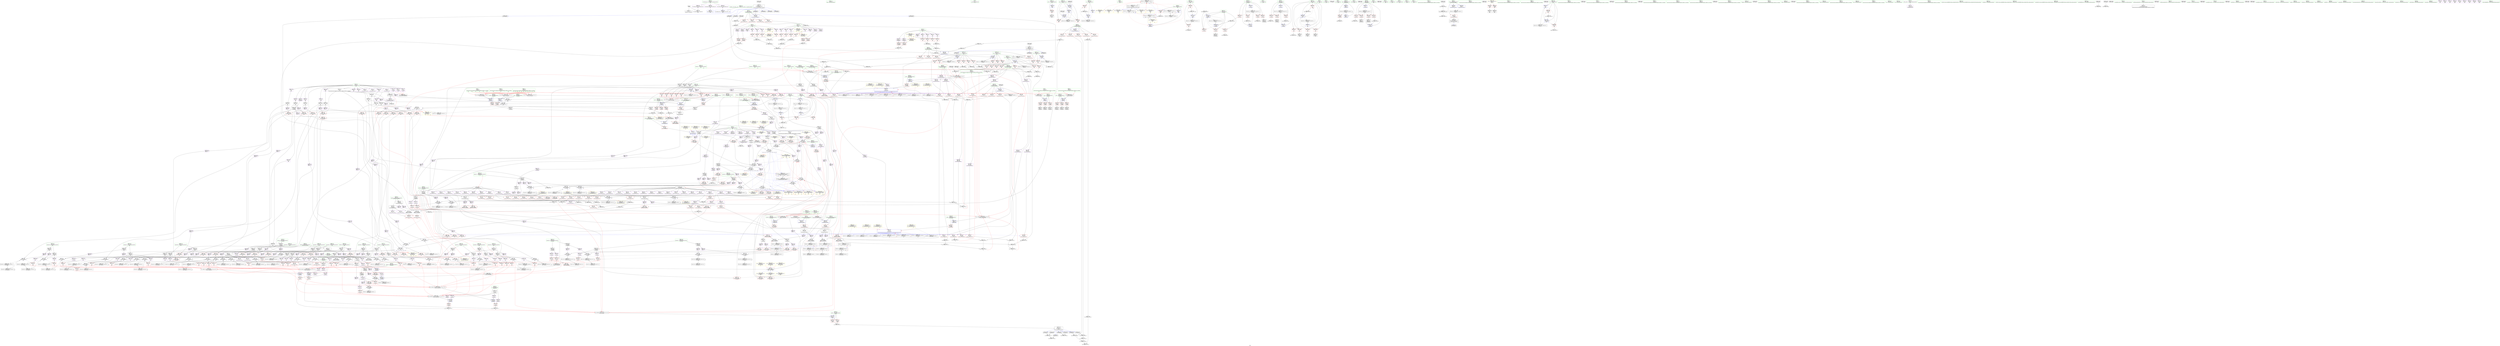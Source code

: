 digraph "SVFG" {
	label="SVFG";

	Node0x55c2b2317af0 [shape=record,color=grey,label="{NodeID: 0\nNullPtr}"];
	Node0x55c2b2317af0 -> Node0x55c2b26fea40[style=solid];
	Node0x55c2b2317af0 -> Node0x55c2b270e1a0[style=solid];
	Node0x55c2b270cdc0 [shape=record,color=red,label="{NodeID: 775\n1351\<--1307\ndummyVal\<--offset_0\nmain\n}"];
	Node0x55c2b270cdc0 -> Node0x55c2b2713da0[style=solid];
	Node0x55c2b2703b70 [shape=record,color=purple,label="{NodeID: 443\n1265\<--671\noffset_1\<--\n}"];
	Node0x55c2b2703b70 -> Node0x55c2b2723820[style=solid];
	Node0x55c2b26f7fa0 [shape=record,color=green,label="{NodeID: 111\n730\<--731\nmain\<--main_field_insensitive\n}"];
	Node0x55c2b27db330 [shape=record,color=yellow,style=double,label="{NodeID: 1993\n288V_8 = CSCHI(MR_288V_7)\npts\{350000 350001 350002 \}\nCS[]|{<s0>105|<s1>105|<s2>105}}"];
	Node0x55c2b27db330:s0 -> Node0x55c2b2710730[style=dashed,color=red];
	Node0x55c2b27db330:s1 -> Node0x55c2b2710800[style=dashed,color=red];
	Node0x55c2b27db330:s2 -> Node0x55c2b27108d0[style=dashed,color=red];
	Node0x55c2b2712880 [shape=record,color=blue,label="{NodeID: 886\n747\<--878\ndot\<--add22\nmain\n}"];
	Node0x55c2b2712880 -> Node0x55c2b271f650[style=dashed];
	Node0x55c2b2712880 -> Node0x55c2b271f720[style=dashed];
	Node0x55c2b2712880 -> Node0x55c2b271f7f0[style=dashed];
	Node0x55c2b2712880 -> Node0x55c2b27958c0[style=dashed];
	Node0x55c2b2719260 [shape=record,color=red,label="{NodeID: 554\n172\<--171\n\<--arrayidx6\n_Z6veclenii\n}"];
	Node0x55c2b2719260 -> Node0x55c2b274fca0[style=solid];
	Node0x55c2b274bda0 [shape=record,color=grey,label="{NodeID: 1329\n163 = Binary(158, 162, )\n|{<s0>6}}"];
	Node0x55c2b274bda0:s0 -> Node0x55c2b2835b80[style=solid,color=red];
	Node0x55c2b26fc2f0 [shape=record,color=black,label="{NodeID: 222\n961\<--763\n\<--agg.tmp45\nmain\n}"];
	Node0x55c2b26fc2f0 -> Node0x55c2b2715b20[style=solid];
	Node0x55c2b26fc2f0 -> Node0x55c2b2715bf0[style=solid];
	Node0x55c2b271ec90 [shape=record,color=red,label="{NodeID: 665\n913\<--741\n\<--l1\nmain\n|{<s0>60}}"];
	Node0x55c2b271ec90:s0 -> Node0x55c2b2837f00[style=solid,color=red];
	Node0x55c2b2709ea0 [shape=record,color=purple,label="{NodeID: 333\n207\<--204\n\<--\n_Z3dis2TPS_\n}"];
	Node0x55c2b2709ea0 -> Node0x55c2b270e780[style=solid];
	Node0x55c2b26c4f30 [shape=record,color=green,label="{NodeID: 1\n7\<--1\n__dso_handle\<--dummyObj\nGlob }"];
	Node0x55c2b270ce90 [shape=record,color=red,label="{NodeID: 776\n1311\<--1310\ndummyVal\<--offset_1\nmain\n}"];
	Node0x55c2b270ce90 -> Node0x55c2b2713170[style=solid];
	Node0x55c2b2703c40 [shape=record,color=purple,label="{NodeID: 444\n1268\<--671\noffset_2\<--\n}"];
	Node0x55c2b2703c40 -> Node0x55c2b27238f0[style=solid];
	Node0x55c2b26f8070 [shape=record,color=green,label="{NodeID: 112\n733\<--734\nretval\<--retval_field_insensitive\nmain\n}"];
	Node0x55c2b26f8070 -> Node0x55c2b271e2d0[style=solid];
	Node0x55c2b26f8070 -> Node0x55c2b2712200[style=solid];
	Node0x55c2b2712950 [shape=record,color=blue,label="{NodeID: 887\n749\<--885\nag3\<--call24\nmain\n}"];
	Node0x55c2b2712950 -> Node0x55c2b271f8c0[style=dashed];
	Node0x55c2b2712950 -> Node0x55c2b271f990[style=dashed];
	Node0x55c2b2712950 -> Node0x55c2b2712a20[style=dashed];
	Node0x55c2b2712950 -> Node0x55c2b2712af0[style=dashed];
	Node0x55c2b2712950 -> Node0x55c2b2795dc0[style=dashed];
	Node0x55c2b2719330 [shape=record,color=red,label="{NodeID: 555\n179\<--178\n\<--arrayidx10\n_Z6veclenii\n}"];
	Node0x55c2b2719330 -> Node0x55c2b274ef20[style=solid];
	Node0x55c2b274bf20 [shape=record,color=grey,label="{NodeID: 1330\n400 = Binary(397, 399, )\n}"];
	Node0x55c2b274bf20 -> Node0x55c2b274c0a0[style=solid];
	Node0x55c2b26fc3c0 [shape=record,color=black,label="{NodeID: 223\n970\<--763\n\<--agg.tmp45\nmain\n}"];
	Node0x55c2b26fc3c0 -> Node0x55c2b2716000[style=solid];
	Node0x55c2b26fc3c0 -> Node0x55c2b27160d0[style=solid];
	Node0x55c2b271ed60 [shape=record,color=red,label="{NodeID: 666\n954\<--741\n\<--l1\nmain\n}"];
	Node0x55c2b271ed60 -> Node0x55c2b2749fa0[style=solid];
	Node0x55c2b2709f70 [shape=record,color=purple,label="{NodeID: 334\n210\<--209\n\<--\n_Z3dis2TPS_\n}"];
	Node0x55c2b2709f70 -> Node0x55c2b270e850[style=solid];
	Node0x55c2b269d510 [shape=record,color=green,label="{NodeID: 2\n37\<--1\n\<--dummyObj\nCan only get source location for instruction, argument, global var or function.|{<s0>53|<s1>54}}"];
	Node0x55c2b269d510:s0 -> Node0x55c2b2836e10[style=solid,color=red];
	Node0x55c2b269d510:s1 -> Node0x55c2b2836e10[style=solid,color=red];
	Node0x55c2b270cf60 [shape=record,color=red,label="{NodeID: 777\n1321\<--1310\ndummyVal\<--offset_1\nmain\n}"];
	Node0x55c2b270cf60 -> Node0x55c2b27134b0[style=solid];
	Node0x55c2b2703d10 [shape=record,color=purple,label="{NodeID: 445\n1270\<--675\noffset_0\<--\n}"];
	Node0x55c2b2703d10 -> Node0x55c2b2711840[style=solid];
	Node0x55c2b26f8140 [shape=record,color=green,label="{NodeID: 113\n735\<--736\nca\<--ca_field_insensitive\nmain\n}"];
	Node0x55c2b26f8140 -> Node0x55c2b271e3a0[style=solid];
	Node0x55c2b26f8140 -> Node0x55c2b27122d0[style=solid];
	Node0x55c2b26f8140 -> Node0x55c2b27123a0[style=solid];
	Node0x55c2b2712a20 [shape=record,color=blue,label="{NodeID: 888\n749\<--897\nag3\<--\nmain\n}"];
	Node0x55c2b2712a20 -> Node0x55c2b271f8c0[style=dashed];
	Node0x55c2b2712a20 -> Node0x55c2b271f990[style=dashed];
	Node0x55c2b2712a20 -> Node0x55c2b2712af0[style=dashed];
	Node0x55c2b2712a20 -> Node0x55c2b2795dc0[style=dashed];
	Node0x55c2b2719400 [shape=record,color=red,label="{NodeID: 556\n183\<--182\n\<--arrayidx12\n_Z6veclenii\n}"];
	Node0x55c2b2719400 -> Node0x55c2b274ef20[style=solid];
	Node0x55c2b274c0a0 [shape=record,color=grey,label="{NodeID: 1331\n401 = Binary(395, 400, )\n}"];
	Node0x55c2b274c0a0 -> Node0x55c2b274fe20[style=solid];
	Node0x55c2b26fc490 [shape=record,color=black,label="{NodeID: 224\n981\<--765\n\<--agg.tmp49\nmain\n}"];
	Node0x55c2b26fc490 -> Node0x55c2b27161a0[style=solid];
	Node0x55c2b26fc490 -> Node0x55c2b2716270[style=solid];
	Node0x55c2b271ee30 [shape=record,color=red,label="{NodeID: 667\n1036\<--741\n\<--l1\nmain\n}"];
	Node0x55c2b270a040 [shape=record,color=purple,label="{NodeID: 335\n212\<--209\n\<--\n_Z3dis2TPS_\n}"];
	Node0x55c2b270a040 -> Node0x55c2b270e920[style=solid];
	Node0x55c2b26b0930 [shape=record,color=green,label="{NodeID: 3\n39\<--1\n.str\<--dummyObj\nGlob }"];
	Node0x55c2b270d030 [shape=record,color=red,label="{NodeID: 778\n1343\<--1310\ndummyVal\<--offset_1\nmain\n}"];
	Node0x55c2b270d030 -> Node0x55c2b2713b30[style=solid];
	Node0x55c2b2729950 [shape=record,color=black,label="{NodeID: 1553\nMR_26V_2 = PHI(MR_26V_3, MR_26V_1, )\npts\{38 \}\n|{|<s1>36|<s2>36}}"];
	Node0x55c2b2729950 -> Node0x55c2b278a4c0[style=dashed];
	Node0x55c2b2729950:s1 -> Node0x55c2b270f210[style=dashed,color=red];
	Node0x55c2b2729950:s2 -> Node0x55c2b2789fc0[style=dashed,color=red];
	Node0x55c2b2703de0 [shape=record,color=purple,label="{NodeID: 446\n1273\<--675\noffset_1\<--\n}"];
	Node0x55c2b2703de0 -> Node0x55c2b2711910[style=solid];
	Node0x55c2b26f8210 [shape=record,color=green,label="{NodeID: 114\n737\<--738\nT\<--T_field_insensitive\nmain\n}"];
	Node0x55c2b26f8210 -> Node0x55c2b271e470[style=solid];
	Node0x55c2b26f8210 -> Node0x55c2b271e540[style=solid];
	Node0x55c2b26f8210 -> Node0x55c2b2734200[style=solid];
	Node0x55c2b2825530 [shape=record,color=black,label="{NodeID: 1996\n174 = PHI(135, )\n}"];
	Node0x55c2b2825530 -> Node0x55c2b274baa0[style=solid];
	Node0x55c2b2712af0 [shape=record,color=blue,label="{NodeID: 889\n749\<--907\nag3\<--call32\nmain\n}"];
	Node0x55c2b2712af0 -> Node0x55c2b271f8c0[style=dashed];
	Node0x55c2b2712af0 -> Node0x55c2b271f990[style=dashed];
	Node0x55c2b2712af0 -> Node0x55c2b2795dc0[style=dashed];
	Node0x55c2b2799680 [shape=record,color=yellow,style=double,label="{NodeID: 1664\n140V_1 = ENCHI(MR_140V_0)\npts\{5650000 \}\nFun[_Z4workiiid]|{<s0>29}}"];
	Node0x55c2b2799680:s0 -> Node0x55c2b2711f90[style=dashed,color=red];
	Node0x55c2b27194d0 [shape=record,color=red,label="{NodeID: 557\n215\<--214\n\<--x\n_Z3dis2TPS_\n}"];
	Node0x55c2b27194d0 -> Node0x55c2b274d5a0[style=solid];
	Node0x55c2b274c220 [shape=record,color=grey,label="{NodeID: 1332\n696 = Binary(695, 250, )\n}"];
	Node0x55c2b274c220 -> Node0x55c2b2711b80[style=solid];
	Node0x55c2b26fc560 [shape=record,color=black,label="{NodeID: 225\n989\<--765\n\<--agg.tmp49\nmain\n}"];
	Node0x55c2b26fc560 -> Node0x55c2b2716820[style=solid];
	Node0x55c2b26fc560 -> Node0x55c2b27168f0[style=solid];
	Node0x55c2b271ef00 [shape=record,color=red,label="{NodeID: 668\n883\<--743\n\<--l2\nmain\n}"];
	Node0x55c2b271ef00 -> Node0x55c2b274ec20[style=solid];
	Node0x55c2b270a110 [shape=record,color=purple,label="{NodeID: 336\n245\<--244\n\<--\n_Z5check2TP\n}"];
	Node0x55c2b270a110 -> Node0x55c2b270e9f0[style=solid];
	Node0x55c2b26b09c0 [shape=record,color=green,label="{NodeID: 4\n41\<--1\n.str.3\<--dummyObj\nGlob }"];
	Node0x55c2b270d100 [shape=record,color=red,label="{NodeID: 779\n1353\<--1310\ndummyVal\<--offset_1\nmain\n}"];
	Node0x55c2b270d100 -> Node0x55c2b2713e70[style=solid];
	Node0x55c2b2729e50 [shape=record,color=black,label="{NodeID: 1554\nMR_127V_3 = PHI(MR_127V_4, MR_127V_2, )\npts\{571 \}\n}"];
	Node0x55c2b2729e50 -> Node0x55c2b271d360[style=dashed];
	Node0x55c2b2729e50 -> Node0x55c2b271d430[style=dashed];
	Node0x55c2b2729e50 -> Node0x55c2b271d500[style=dashed];
	Node0x55c2b2729e50 -> Node0x55c2b27110f0[style=dashed];
	Node0x55c2b2703eb0 [shape=record,color=purple,label="{NodeID: 447\n1271\<--676\noffset_0\<--\n}"];
	Node0x55c2b2703eb0 -> Node0x55c2b27239c0[style=solid];
	Node0x55c2b26f82e0 [shape=record,color=green,label="{NodeID: 115\n739\<--740\ni\<--i_field_insensitive\nmain\n}"];
	Node0x55c2b26f82e0 -> Node0x55c2b271e610[style=solid];
	Node0x55c2b26f82e0 -> Node0x55c2b271e6e0[style=solid];
	Node0x55c2b26f82e0 -> Node0x55c2b271e7b0[style=solid];
	Node0x55c2b26f82e0 -> Node0x55c2b271e880[style=solid];
	Node0x55c2b26f82e0 -> Node0x55c2b271e950[style=solid];
	Node0x55c2b26f82e0 -> Node0x55c2b2712470[style=solid];
	Node0x55c2b26f82e0 -> Node0x55c2b2712540[style=solid];
	Node0x55c2b28318a0 [shape=record,color=black,label="{NodeID: 1997\n185 = PHI(135, )\n}"];
	Node0x55c2b28318a0 -> Node0x55c2b274f220[style=solid];
	Node0x55c2b2712bc0 [shape=record,color=blue, style = dotted,label="{NodeID: 890\n1288\<--1290\noffset_0\<--dummyVal\nmain\n}"];
	Node0x55c2b2712bc0 -> Node0x55c2b2712d60[style=dashed];
	Node0x55c2b2799790 [shape=record,color=yellow,style=double,label="{NodeID: 1665\n142V_1 = ENCHI(MR_142V_0)\npts\{5650001 \}\nFun[_Z4workiiid]|{<s0>29}}"];
	Node0x55c2b2799790:s0 -> Node0x55c2b2712060[style=dashed,color=red];
	Node0x55c2b27195a0 [shape=record,color=red,label="{NodeID: 558\n217\<--216\n\<--x1\n_Z3dis2TPS_\n}"];
	Node0x55c2b27195a0 -> Node0x55c2b274d5a0[style=solid];
	Node0x55c2b274c3a0 [shape=record,color=grey,label="{NodeID: 1333\n977 = Binary(975, 976, )\n}"];
	Node0x55c2b26fc630 [shape=record,color=black,label="{NodeID: 226\n985\<--767\n\<--agg.tmp50\nmain\n}"];
	Node0x55c2b26fc630 -> Node0x55c2b27164e0[style=solid];
	Node0x55c2b26fc630 -> Node0x55c2b27165b0[style=solid];
	Node0x55c2b271efd0 [shape=record,color=red,label="{NodeID: 669\n892\<--743\n\<--l2\nmain\n}"];
	Node0x55c2b271efd0 -> Node0x55c2b274f9a0[style=solid];
	Node0x55c2b27912c0 [shape=record,color=black,label="{NodeID: 1444\nMR_288V_3 = PHI(MR_288V_9, MR_288V_2, )\npts\{350000 350001 350002 \}\n|{|<s1>100|<s2>100|<s3>100}}"];
	Node0x55c2b27912c0 -> Node0x55c2b27a26e0[style=dashed];
	Node0x55c2b27912c0:s1 -> Node0x55c2b2710730[style=dashed,color=red];
	Node0x55c2b27912c0:s2 -> Node0x55c2b2710800[style=dashed,color=red];
	Node0x55c2b27912c0:s3 -> Node0x55c2b27108d0[style=dashed,color=red];
	Node0x55c2b270a1e0 [shape=record,color=purple,label="{NodeID: 337\n247\<--244\n\<--\n_Z5check2TP\n}"];
	Node0x55c2b270a1e0 -> Node0x55c2b270eac0[style=solid];
	Node0x55c2b26c7720 [shape=record,color=green,label="{NodeID: 5\n43\<--1\nstdin\<--dummyObj\nGlob }"];
	Node0x55c2b270d1d0 [shape=record,color=red,label="{NodeID: 780\n1314\<--1313\ndummyVal\<--offset_0\nmain\n}"];
	Node0x55c2b270d1d0 -> Node0x55c2b2713240[style=solid];
	Node0x55c2b272a350 [shape=record,color=black,label="{NodeID: 1555\nMR_158V_2 = PHI(MR_158V_3, MR_158V_1, )\npts\{5730000 \}\n}"];
	Node0x55c2b272a350 -> Node0x55c2b2710f50[style=dashed];
	Node0x55c2b2703f80 [shape=record,color=purple,label="{NodeID: 448\n1274\<--676\noffset_1\<--\n}"];
	Node0x55c2b2703f80 -> Node0x55c2b2723a90[style=solid];
	Node0x55c2b26fcaf0 [shape=record,color=green,label="{NodeID: 116\n741\<--742\nl1\<--l1_field_insensitive\nmain\n}"];
	Node0x55c2b26fcaf0 -> Node0x55c2b271ea20[style=solid];
	Node0x55c2b26fcaf0 -> Node0x55c2b271eaf0[style=solid];
	Node0x55c2b26fcaf0 -> Node0x55c2b271ebc0[style=solid];
	Node0x55c2b26fcaf0 -> Node0x55c2b271ec90[style=solid];
	Node0x55c2b26fcaf0 -> Node0x55c2b271ed60[style=solid];
	Node0x55c2b26fcaf0 -> Node0x55c2b271ee30[style=solid];
	Node0x55c2b26fcaf0 -> Node0x55c2b2712610[style=solid];
	Node0x55c2b28319a0 [shape=record,color=black,label="{NodeID: 1998\n187 = PHI()\n}"];
	Node0x55c2b28319a0 -> Node0x55c2b26ff3f0[style=solid];
	Node0x55c2b2712c90 [shape=record,color=blue, style = dotted,label="{NodeID: 891\n1291\<--1293\noffset_1\<--dummyVal\nmain\n}"];
	Node0x55c2b2712c90 -> Node0x55c2b2712e30[style=dashed];
	Node0x55c2b2799870 [shape=record,color=yellow,style=double,label="{NodeID: 1666\n144V_1 = ENCHI(MR_144V_0)\npts\{5650002 \}\nFun[_Z4workiiid]|{<s0>29}}"];
	Node0x55c2b2799870:s0 -> Node0x55c2b2712130[style=dashed,color=red];
	Node0x55c2b2719670 [shape=record,color=red,label="{NodeID: 559\n221\<--220\n\<--y\n_Z3dis2TPS_\n}"];
	Node0x55c2b2719670 -> Node0x55c2b274cfa0[style=solid];
	Node0x55c2b274c520 [shape=record,color=grey,label="{NodeID: 1334\n701 = Binary(700, 250, )\n}"];
	Node0x55c2b274c520 -> Node0x55c2b2711c50[style=solid];
	Node0x55c2b26fc700 [shape=record,color=black,label="{NodeID: 227\n994\<--767\n\<--agg.tmp50\nmain\n}"];
	Node0x55c2b26fc700 -> Node0x55c2b27169c0[style=solid];
	Node0x55c2b26fc700 -> Node0x55c2b2716a90[style=solid];
	Node0x55c2b271f0a0 [shape=record,color=red,label="{NodeID: 670\n902\<--743\n\<--l2\nmain\n}"];
	Node0x55c2b271f0a0 -> Node0x55c2b274e7a0[style=solid];
	Node0x55c2b270a2b0 [shape=record,color=purple,label="{NodeID: 338\n1183\<--261\noffset_0\<--\n}"];
	Node0x55c2b270a2b0 -> Node0x55c2b270ed30[style=solid];
	Node0x55c2b26c77b0 [shape=record,color=green,label="{NodeID: 6\n44\<--1\n.str.4\<--dummyObj\nGlob }"];
	Node0x55c2b270d2a0 [shape=record,color=red,label="{NodeID: 781\n1317\<--1316\ndummyVal\<--offset_1\nmain\n}"];
	Node0x55c2b270d2a0 -> Node0x55c2b2713310[style=solid];
	Node0x55c2b272a850 [shape=record,color=black,label="{NodeID: 1556\nMR_160V_2 = PHI(MR_160V_3, MR_160V_1, )\npts\{5730001 \}\n}"];
	Node0x55c2b272a850 -> Node0x55c2b2711020[style=dashed];
	Node0x55c2b2704050 [shape=record,color=purple,label="{NodeID: 449\n679\<--678\n\<--\n_Z4workiiid\n}"];
	Node0x55c2b2704050 -> Node0x55c2b271dd20[style=solid];
	Node0x55c2b26fcbc0 [shape=record,color=green,label="{NodeID: 117\n743\<--744\nl2\<--l2_field_insensitive\nmain\n}"];
	Node0x55c2b26fcbc0 -> Node0x55c2b271ef00[style=solid];
	Node0x55c2b26fcbc0 -> Node0x55c2b271efd0[style=solid];
	Node0x55c2b26fcbc0 -> Node0x55c2b271f0a0[style=solid];
	Node0x55c2b26fcbc0 -> Node0x55c2b271f170[style=solid];
	Node0x55c2b26fcbc0 -> Node0x55c2b271f240[style=solid];
	Node0x55c2b26fcbc0 -> Node0x55c2b271f310[style=solid];
	Node0x55c2b26fcbc0 -> Node0x55c2b271f3e0[style=solid];
	Node0x55c2b26fcbc0 -> Node0x55c2b27126e0[style=solid];
	Node0x55c2b2831a70 [shape=record,color=black,label="{NodeID: 1999\n72 = PHI()\n}"];
	Node0x55c2b2712d60 [shape=record,color=blue, style = dotted,label="{NodeID: 892\n1294\<--1296\noffset_0\<--dummyVal\nmain\n}"];
	Node0x55c2b2712d60 -> Node0x55c2b2712f00[style=dashed];
	Node0x55c2b2799950 [shape=record,color=yellow,style=double,label="{NodeID: 1667\n146V_1 = ENCHI(MR_146V_0)\npts\{5670000 \}\nFun[_Z4workiiid]|{<s0>31}}"];
	Node0x55c2b2799950:s0 -> Node0x55c2b2711f90[style=dashed,color=red];
	Node0x55c2b2719740 [shape=record,color=red,label="{NodeID: 560\n223\<--222\n\<--y2\n_Z3dis2TPS_\n}"];
	Node0x55c2b2719740 -> Node0x55c2b274cfa0[style=solid];
	Node0x55c2b274c6a0 [shape=record,color=grey,label="{NodeID: 1335\n864 = Binary(861, 863, )\n}"];
	Node0x55c2b274c6a0 -> Node0x55c2b274c9a0[style=solid];
	Node0x55c2b26fc7d0 [shape=record,color=black,label="{NodeID: 228\n1012\<--769\n\<--agg.tmp55\nmain\n}"];
	Node0x55c2b26fc7d0 -> Node0x55c2b2716b60[style=solid];
	Node0x55c2b26fc7d0 -> Node0x55c2b2716c30[style=solid];
	Node0x55c2b271f170 [shape=record,color=red,label="{NodeID: 671\n923\<--743\n\<--l2\nmain\n}"];
	Node0x55c2b271f170 -> Node0x55c2b274b1a0[style=solid];
	Node0x55c2b270a380 [shape=record,color=purple,label="{NodeID: 339\n1186\<--261\noffset_1\<--\n}"];
	Node0x55c2b270a380 -> Node0x55c2b270ee00[style=solid];
	Node0x55c2b26c7c90 [shape=record,color=green,label="{NodeID: 7\n46\<--1\n.str.5\<--dummyObj\nGlob }"];
	Node0x55c2b270d370 [shape=record,color=red,label="{NodeID: 782\n1324\<--1323\ndummyVal\<--offset_0\nmain\n}"];
	Node0x55c2b270d370 -> Node0x55c2b2713580[style=solid];
	Node0x55c2b272ad50 [shape=record,color=black,label="{NodeID: 1557\nMR_215V_5 = PHI(MR_215V_6, MR_215V_4, )\npts\{782 \}\n}"];
	Node0x55c2b272ad50 -> Node0x55c2b271fa60[style=dashed];
	Node0x55c2b272ad50 -> Node0x55c2b2734060[style=dashed];
	Node0x55c2b272ad50 -> Node0x55c2b27962c0[style=dashed];
	Node0x55c2b272ad50 -> Node0x55c2b272ad50[style=dashed];
	Node0x55c2b2704120 [shape=record,color=purple,label="{NodeID: 450\n681\<--678\n\<--\n_Z4workiiid\n}"];
	Node0x55c2b2704120 -> Node0x55c2b271ddf0[style=solid];
	Node0x55c2b26fcc90 [shape=record,color=green,label="{NodeID: 118\n745\<--746\nl3\<--l3_field_insensitive\nmain\n}"];
	Node0x55c2b26fcc90 -> Node0x55c2b271f4b0[style=solid];
	Node0x55c2b26fcc90 -> Node0x55c2b271f580[style=solid];
	Node0x55c2b26fcc90 -> Node0x55c2b27127b0[style=solid];
	Node0x55c2b2831b40 [shape=record,color=black,label="{NodeID: 2000\n164 = PHI(135, )\n}"];
	Node0x55c2b2831b40 -> Node0x55c2b274baa0[style=solid];
	Node0x55c2b2712e30 [shape=record,color=blue, style = dotted,label="{NodeID: 893\n1297\<--1299\noffset_1\<--dummyVal\nmain\n}"];
	Node0x55c2b2712e30 -> Node0x55c2b2712fd0[style=dashed];
	Node0x55c2b2799a30 [shape=record,color=yellow,style=double,label="{NodeID: 1668\n148V_1 = ENCHI(MR_148V_0)\npts\{5670001 \}\nFun[_Z4workiiid]|{<s0>31}}"];
	Node0x55c2b2799a30:s0 -> Node0x55c2b2712060[style=dashed,color=red];
	Node0x55c2b2719810 [shape=record,color=red,label="{NodeID: 561\n298\<--236\n\<--flag\n_Z5check2TP\n}"];
	Node0x55c2b2719810 -> Node0x55c2b2751f20[style=solid];
	Node0x55c2b274c820 [shape=record,color=grey,label="{NodeID: 1336\n226 = Binary(219, 225, )\n}"];
	Node0x55c2b26fc8a0 [shape=record,color=black,label="{NodeID: 229\n1018\<--769\n\<--agg.tmp55\nmain\n}"];
	Node0x55c2b26fc8a0 -> Node0x55c2b2717040[style=solid];
	Node0x55c2b26fc8a0 -> Node0x55c2b2717110[style=solid];
	Node0x55c2b271f240 [shape=record,color=red,label="{NodeID: 672\n929\<--743\n\<--l2\nmain\n}"];
	Node0x55c2b271f240 -> Node0x55c2b274b320[style=solid];
	Node0x55c2b270a450 [shape=record,color=purple,label="{NodeID: 340\n1184\<--262\noffset_0\<--\n}"];
	Node0x55c2b270a450 -> Node0x55c2b2722230[style=solid];
	Node0x55c2b26c7d20 [shape=record,color=green,label="{NodeID: 8\n48\<--1\nstdout\<--dummyObj\nGlob }"];
	Node0x55c2b270d440 [shape=record,color=red,label="{NodeID: 783\n1327\<--1326\ndummyVal\<--offset_1\nmain\n}"];
	Node0x55c2b270d440 -> Node0x55c2b2713650[style=solid];
	Node0x55c2b272b250 [shape=record,color=black,label="{NodeID: 1558\nMR_217V_6 = PHI(MR_217V_4, MR_217V_5, )\npts\{784 \}\n}"];
	Node0x55c2b272b250 -> Node0x55c2b271fb30[style=dashed];
	Node0x55c2b272b250 -> Node0x55c2b271fc00[style=dashed];
	Node0x55c2b272b250 -> Node0x55c2b2714760[style=dashed];
	Node0x55c2b272b250 -> Node0x55c2b27967c0[style=dashed];
	Node0x55c2b272b250 -> Node0x55c2b272b250[style=dashed];
	Node0x55c2b27041f0 [shape=record,color=purple,label="{NodeID: 451\n1276\<--684\noffset_0\<--\n}"];
	Node0x55c2b27041f0 -> Node0x55c2b27119e0[style=solid];
	Node0x55c2b26fcd60 [shape=record,color=green,label="{NodeID: 119\n747\<--748\ndot\<--dot_field_insensitive\nmain\n}"];
	Node0x55c2b26fcd60 -> Node0x55c2b271f650[style=solid];
	Node0x55c2b26fcd60 -> Node0x55c2b271f720[style=solid];
	Node0x55c2b26fcd60 -> Node0x55c2b271f7f0[style=solid];
	Node0x55c2b26fcd60 -> Node0x55c2b2712880[style=solid];
	Node0x55c2b2831ce0 [shape=record,color=black,label="{NodeID: 2001\n1083 = PHI()\n}"];
	Node0x55c2b2712f00 [shape=record,color=blue, style = dotted,label="{NodeID: 894\n1300\<--1302\noffset_0\<--dummyVal\nmain\n|{|<s13>100|<s14>101|<s15>102|<s16>103|<s17>104|<s18>105}}"];
	Node0x55c2b2712f00 -> Node0x55c2b270cb50[style=dashed];
	Node0x55c2b2712f00 -> Node0x55c2b270cc20[style=dashed];
	Node0x55c2b2712f00 -> Node0x55c2b270ccf0[style=dashed];
	Node0x55c2b2712f00 -> Node0x55c2b270cdc0[style=dashed];
	Node0x55c2b2712f00 -> Node0x55c2b270d1d0[style=dashed];
	Node0x55c2b2712f00 -> Node0x55c2b270d370[style=dashed];
	Node0x55c2b2712f00 -> Node0x55c2b270d510[style=dashed];
	Node0x55c2b2712f00 -> Node0x55c2b270d6b0[style=dashed];
	Node0x55c2b2712f00 -> Node0x55c2b270d850[style=dashed];
	Node0x55c2b2712f00 -> Node0x55c2b270d9f0[style=dashed];
	Node0x55c2b2712f00 -> Node0x55c2b270db90[style=dashed];
	Node0x55c2b2712f00 -> Node0x55c2b270dd30[style=dashed];
	Node0x55c2b2712f00 -> Node0x55c2b27976c0[style=dashed];
	Node0x55c2b2712f00:s13 -> Node0x55c2b27c48c0[style=dashed,color=red];
	Node0x55c2b2712f00:s14 -> Node0x55c2b27c48c0[style=dashed,color=red];
	Node0x55c2b2712f00:s15 -> Node0x55c2b27c48c0[style=dashed,color=red];
	Node0x55c2b2712f00:s16 -> Node0x55c2b27c48c0[style=dashed,color=red];
	Node0x55c2b2712f00:s17 -> Node0x55c2b27c48c0[style=dashed,color=red];
	Node0x55c2b2712f00:s18 -> Node0x55c2b27c48c0[style=dashed,color=red];
	Node0x55c2b2799b10 [shape=record,color=yellow,style=double,label="{NodeID: 1669\n150V_1 = ENCHI(MR_150V_0)\npts\{5670002 \}\nFun[_Z4workiiid]|{<s0>31}}"];
	Node0x55c2b2799b10:s0 -> Node0x55c2b2712130[style=dashed,color=red];
	Node0x55c2b27198e0 [shape=record,color=red,label="{NodeID: 562\n253\<--238\n\<--i\n_Z5check2TP\n}"];
	Node0x55c2b27198e0 -> Node0x55c2b2752220[style=solid];
	Node0x55c2b274c9a0 [shape=record,color=grey,label="{NodeID: 1337\n865 = Binary(859, 864, )\n}"];
	Node0x55c2b274c9a0 -> Node0x55c2b274dea0[style=solid];
	Node0x55c2b26fc970 [shape=record,color=black,label="{NodeID: 230\n1014\<--771\n\<--agg.tmp56\nmain\n}"];
	Node0x55c2b26fc970 -> Node0x55c2b2716d00[style=solid];
	Node0x55c2b26fc970 -> Node0x55c2b2716dd0[style=solid];
	Node0x55c2b271f310 [shape=record,color=red,label="{NodeID: 673\n976\<--743\n\<--l2\nmain\n}"];
	Node0x55c2b271f310 -> Node0x55c2b274c3a0[style=solid];
	Node0x55c2b270a520 [shape=record,color=purple,label="{NodeID: 341\n1187\<--262\noffset_1\<--\n}"];
	Node0x55c2b270a520 -> Node0x55c2b2722300[style=solid];
	Node0x55c2b26c6a80 [shape=record,color=green,label="{NodeID: 9\n49\<--1\n.str.6\<--dummyObj\nGlob }"];
	Node0x55c2b270d510 [shape=record,color=red,label="{NodeID: 784\n1330\<--1329\ndummyVal\<--offset_0\nmain\n}"];
	Node0x55c2b270d510 -> Node0x55c2b2713720[style=solid];
	Node0x55c2b27042c0 [shape=record,color=purple,label="{NodeID: 452\n1279\<--684\noffset_1\<--\n}"];
	Node0x55c2b27042c0 -> Node0x55c2b2711ab0[style=solid];
	Node0x55c2b26fce30 [shape=record,color=green,label="{NodeID: 120\n749\<--750\nag3\<--ag3_field_insensitive\nmain\n}"];
	Node0x55c2b26fce30 -> Node0x55c2b271f8c0[style=solid];
	Node0x55c2b26fce30 -> Node0x55c2b271f990[style=solid];
	Node0x55c2b26fce30 -> Node0x55c2b2712950[style=solid];
	Node0x55c2b26fce30 -> Node0x55c2b2712a20[style=solid];
	Node0x55c2b26fce30 -> Node0x55c2b2712af0[style=solid];
	Node0x55c2b2831db0 [shape=record,color=black,label="{NodeID: 2002\n1084 = PHI()\n}"];
	Node0x55c2b2712fd0 [shape=record,color=blue, style = dotted,label="{NodeID: 895\n1303\<--1305\noffset_1\<--dummyVal\nmain\n|{|<s13>100|<s14>101|<s15>102|<s16>103|<s17>104|<s18>105}}"];
	Node0x55c2b2712fd0 -> Node0x55c2b270ce90[style=dashed];
	Node0x55c2b2712fd0 -> Node0x55c2b270cf60[style=dashed];
	Node0x55c2b2712fd0 -> Node0x55c2b270d030[style=dashed];
	Node0x55c2b2712fd0 -> Node0x55c2b270d100[style=dashed];
	Node0x55c2b2712fd0 -> Node0x55c2b270d2a0[style=dashed];
	Node0x55c2b2712fd0 -> Node0x55c2b270d440[style=dashed];
	Node0x55c2b2712fd0 -> Node0x55c2b270d5e0[style=dashed];
	Node0x55c2b2712fd0 -> Node0x55c2b270d780[style=dashed];
	Node0x55c2b2712fd0 -> Node0x55c2b270d920[style=dashed];
	Node0x55c2b2712fd0 -> Node0x55c2b270dac0[style=dashed];
	Node0x55c2b2712fd0 -> Node0x55c2b270dc60[style=dashed];
	Node0x55c2b2712fd0 -> Node0x55c2b270de00[style=dashed];
	Node0x55c2b2712fd0 -> Node0x55c2b2797bc0[style=dashed];
	Node0x55c2b2712fd0:s13 -> Node0x55c2b27c49a0[style=dashed,color=red];
	Node0x55c2b2712fd0:s14 -> Node0x55c2b27c49a0[style=dashed,color=red];
	Node0x55c2b2712fd0:s15 -> Node0x55c2b27c49a0[style=dashed,color=red];
	Node0x55c2b2712fd0:s16 -> Node0x55c2b27c49a0[style=dashed,color=red];
	Node0x55c2b2712fd0:s17 -> Node0x55c2b27c49a0[style=dashed,color=red];
	Node0x55c2b2712fd0:s18 -> Node0x55c2b27c49a0[style=dashed,color=red];
	Node0x55c2b2799bf0 [shape=record,color=yellow,style=double,label="{NodeID: 1670\n152V_1 = ENCHI(MR_152V_0)\npts\{5690000 \}\nFun[_Z4workiiid]|{<s0>33}}"];
	Node0x55c2b2799bf0:s0 -> Node0x55c2b2711f90[style=dashed,color=red];
	Node0x55c2b27199b0 [shape=record,color=red,label="{NodeID: 563\n257\<--238\n\<--i\n_Z5check2TP\n}"];
	Node0x55c2b27199b0 -> Node0x55c2b26ffc10[style=solid];
	Node0x55c2b274cb20 [shape=record,color=grey,label="{NodeID: 1338\n859 = Binary(856, 858, )\n}"];
	Node0x55c2b274cb20 -> Node0x55c2b274c9a0[style=solid];
	Node0x55c2b2704ba0 [shape=record,color=black,label="{NodeID: 231\n1023\<--771\n\<--agg.tmp56\nmain\n}"];
	Node0x55c2b2704ba0 -> Node0x55c2b27171e0[style=solid];
	Node0x55c2b2704ba0 -> Node0x55c2b27172b0[style=solid];
	Node0x55c2b271f3e0 [shape=record,color=red,label="{NodeID: 674\n1058\<--743\n\<--l2\nmain\n}"];
	Node0x55c2b270a5f0 [shape=record,color=purple,label="{NodeID: 342\n1189\<--268\noffset_0\<--\n}"];
	Node0x55c2b270a5f0 -> Node0x55c2b270eed0[style=solid];
	Node0x55c2b26c6b50 [shape=record,color=green,label="{NodeID: 10\n51\<--1\n.str.7\<--dummyObj\nGlob }"];
	Node0x55c2b270d5e0 [shape=record,color=red,label="{NodeID: 785\n1333\<--1332\ndummyVal\<--offset_1\nmain\n}"];
	Node0x55c2b270d5e0 -> Node0x55c2b27137f0[style=solid];
	Node0x55c2b1e00810 [shape=record,color=yellow,style=double,label="{NodeID: 1560\n98V_1 = ENCHI(MR_98V_0)\npts\{5830001 \}\nFun[_Z5cross2TCS_R2TPS1_]}"];
	Node0x55c2b1e00810 -> Node0x55c2b271bfe0[style=dashed];
	Node0x55c2b1e00810 -> Node0x55c2b271c4c0[style=dashed];
	Node0x55c2b1e00810 -> Node0x55c2b271c9a0[style=dashed];
	Node0x55c2b1e00810 -> Node0x55c2b2722640[style=dashed];
	Node0x55c2b2704390 [shape=record,color=purple,label="{NodeID: 453\n1277\<--685\noffset_0\<--\n}"];
	Node0x55c2b2704390 -> Node0x55c2b2723b60[style=solid];
	Node0x55c2b26fcf00 [shape=record,color=green,label="{NodeID: 121\n751\<--752\nref.tmp\<--ref.tmp_field_insensitive\nmain\n|{|<s1>58}}"];
	Node0x55c2b26fcf00 -> Node0x55c2b26fbba0[style=solid];
	Node0x55c2b26fcf00:s1 -> Node0x55c2b2837c70[style=solid,color=red];
	Node0x55c2b2831e80 [shape=record,color=black,label="{NodeID: 2003\n219 = PHI(135, )\n}"];
	Node0x55c2b2831e80 -> Node0x55c2b274c820[style=solid];
	Node0x55c2b27130a0 [shape=record,color=blue, style = dotted,label="{NodeID: 896\n1306\<--1308\noffset_0\<--dummyVal\nmain\n}"];
	Node0x55c2b27130a0 -> Node0x55c2b2720eb0[style=dashed];
	Node0x55c2b27130a0 -> Node0x55c2b27130a0[style=dashed];
	Node0x55c2b27130a0 -> Node0x55c2b2785ac0[style=dashed];
	Node0x55c2b2799cd0 [shape=record,color=yellow,style=double,label="{NodeID: 1671\n154V_1 = ENCHI(MR_154V_0)\npts\{5690001 \}\nFun[_Z4workiiid]|{<s0>33}}"];
	Node0x55c2b2799cd0:s0 -> Node0x55c2b2712060[style=dashed,color=red];
	Node0x55c2b2719a80 [shape=record,color=red,label="{NodeID: 564\n282\<--238\n\<--i\n_Z5check2TP\n}"];
	Node0x55c2b2719a80 -> Node0x55c2b26ffdb0[style=solid];
	Node0x55c2b274cca0 [shape=record,color=grey,label="{NodeID: 1339\n455 = Binary(418, 454, )\n|{<s0>24}}"];
	Node0x55c2b274cca0:s0 -> Node0x55c2b2837f00[style=solid,color=red];
	Node0x55c2b2704c30 [shape=record,color=black,label="{NodeID: 232\n1039\<--773\n\<--agg.tmp62\nmain\n}"];
	Node0x55c2b2704c30 -> Node0x55c2b2717380[style=solid];
	Node0x55c2b2704c30 -> Node0x55c2b2717450[style=solid];
	Node0x55c2b271f4b0 [shape=record,color=red,label="{NodeID: 675\n1000\<--745\n\<--l3\nmain\n}"];
	Node0x55c2b271f4b0 -> Node0x55c2b2749ca0[style=solid];
	Node0x55c2b270a6c0 [shape=record,color=purple,label="{NodeID: 343\n1192\<--268\noffset_1\<--\n}"];
	Node0x55c2b270a6c0 -> Node0x55c2b270efa0[style=solid];
	Node0x55c2b26b0ba0 [shape=record,color=green,label="{NodeID: 11\n53\<--1\n.str.8\<--dummyObj\nGlob }"];
	Node0x55c2b270d6b0 [shape=record,color=red,label="{NodeID: 786\n1336\<--1335\ndummyVal\<--offset_0\nmain\n}"];
	Node0x55c2b270d6b0 -> Node0x55c2b27138c0[style=solid];
	Node0x55c2b1e00940 [shape=record,color=yellow,style=double,label="{NodeID: 1561\n100V_1 = ENCHI(MR_100V_0)\npts\{5830002 \}\nFun[_Z5cross2TCS_R2TPS1_]}"];
	Node0x55c2b1e00940 -> Node0x55c2b271b3b0[style=dashed];
	Node0x55c2b1e00940 -> Node0x55c2b271b550[style=dashed];
	Node0x55c2b1e00940 -> Node0x55c2b271b6f0[style=dashed];
	Node0x55c2b1e00940 -> Node0x55c2b271b890[style=dashed];
	Node0x55c2b1e00940 -> Node0x55c2b271ba30[style=dashed];
	Node0x55c2b1e00940 -> Node0x55c2b271bbd0[style=dashed];
	Node0x55c2b2704460 [shape=record,color=purple,label="{NodeID: 454\n1280\<--685\noffset_1\<--\n}"];
	Node0x55c2b2704460 -> Node0x55c2b2723c30[style=solid];
	Node0x55c2b26fcfd0 [shape=record,color=green,label="{NodeID: 122\n753\<--754\nref.tmp34\<--ref.tmp34_field_insensitive\nmain\n|{|<s1>60}}"];
	Node0x55c2b26fcfd0 -> Node0x55c2b26fbc70[style=solid];
	Node0x55c2b26fcfd0:s1 -> Node0x55c2b2837c70[style=solid,color=red];
	Node0x55c2b2832020 [shape=record,color=black,label="{NodeID: 2004\n225 = PHI(135, )\n}"];
	Node0x55c2b2832020 -> Node0x55c2b274c820[style=solid];
	Node0x55c2b2713170 [shape=record,color=blue, style = dotted,label="{NodeID: 897\n1309\<--1311\noffset_1\<--dummyVal\nmain\n}"];
	Node0x55c2b2713170 -> Node0x55c2b2720f80[style=dashed];
	Node0x55c2b2713170 -> Node0x55c2b2713170[style=dashed];
	Node0x55c2b2713170 -> Node0x55c2b2785fc0[style=dashed];
	Node0x55c2b2799db0 [shape=record,color=yellow,style=double,label="{NodeID: 1672\n156V_1 = ENCHI(MR_156V_0)\npts\{5690002 \}\nFun[_Z4workiiid]|{<s0>33}}"];
	Node0x55c2b2799db0:s0 -> Node0x55c2b2712130[style=dashed,color=red];
	Node0x55c2b2719b50 [shape=record,color=red,label="{NodeID: 565\n294\<--238\n\<--i\n_Z5check2TP\n}"];
	Node0x55c2b2719b50 -> Node0x55c2b274a720[style=solid];
	Node0x55c2b274ce20 [shape=record,color=grey,label="{NodeID: 1340\n597 = Binary(595, 596, )\n|{<s0>29}}"];
	Node0x55c2b274ce20:s0 -> Node0x55c2b2836130[style=solid,color=red];
	Node0x55c2b2704d00 [shape=record,color=black,label="{NodeID: 233\n1045\<--773\n\<--agg.tmp62\nmain\n}"];
	Node0x55c2b2704d00 -> Node0x55c2b2717860[style=solid];
	Node0x55c2b2704d00 -> Node0x55c2b2717930[style=solid];
	Node0x55c2b271f580 [shape=record,color=red,label="{NodeID: 676\n1082\<--745\n\<--l3\nmain\n}"];
	Node0x55c2b27935c0 [shape=record,color=black,label="{NodeID: 1451\nMR_26V_2 = PHI(MR_26V_3, MR_26V_1, )\npts\{38 \}\n}"];
	Node0x55c2b27935c0 -> Node0x55c2b278f9c0[style=dashed];
	Node0x55c2b270a790 [shape=record,color=purple,label="{NodeID: 344\n1190\<--269\noffset_0\<--\n}"];
	Node0x55c2b270a790 -> Node0x55c2b27223d0[style=solid];
	Node0x55c2b26b0c30 [shape=record,color=green,label="{NodeID: 12\n55\<--1\n_ZSt4cerr\<--dummyObj\nGlob }"];
	Node0x55c2b270d780 [shape=record,color=red,label="{NodeID: 787\n1339\<--1338\ndummyVal\<--offset_1\nmain\n}"];
	Node0x55c2b270d780 -> Node0x55c2b2713990[style=solid];
	Node0x55c2b272bce0 [shape=record,color=yellow,style=double,label="{NodeID: 1562\n102V_1 = ENCHI(MR_102V_0)\npts\{5850000 \}\nFun[_Z5cross2TCS_R2TPS1_]}"];
	Node0x55c2b272bce0 -> Node0x55c2b271bd70[style=dashed];
	Node0x55c2b272bce0 -> Node0x55c2b2722710[style=dashed];
	Node0x55c2b2704530 [shape=record,color=purple,label="{NodeID: 455\n688\<--687\n\<--\n_Z4workiiid\n}"];
	Node0x55c2b2704530 -> Node0x55c2b271dec0[style=solid];
	Node0x55c2b26fd0a0 [shape=record,color=green,label="{NodeID: 123\n755\<--756\nref.tmp35\<--ref.tmp35_field_insensitive\nmain\n|{|<s1>64}}"];
	Node0x55c2b26fd0a0 -> Node0x55c2b26fbd40[style=solid];
	Node0x55c2b26fd0a0:s1 -> Node0x55c2b2837c70[style=solid,color=red];
	Node0x55c2b2832160 [shape=record,color=black,label="{NodeID: 2005\n227 = PHI()\n}"];
	Node0x55c2b2832160 -> Node0x55c2b26ff660[style=solid];
	Node0x55c2b2713240 [shape=record,color=blue, style = dotted,label="{NodeID: 898\n1312\<--1314\noffset_0\<--dummyVal\nmain\n}"];
	Node0x55c2b2713240 -> Node0x55c2b2721050[style=dashed];
	Node0x55c2b2713240 -> Node0x55c2b2713240[style=dashed];
	Node0x55c2b2713240 -> Node0x55c2b279b8e0[style=dashed];
	Node0x55c2b2719c20 [shape=record,color=red,label="{NodeID: 566\n273\<--272\n\<--\n_Z5check2TP\n|{<s0>15}}"];
	Node0x55c2b2719c20:s0 -> Node0x55c2b2837130[style=solid,color=red];
	Node0x55c2b274cfa0 [shape=record,color=grey,label="{NodeID: 1341\n224 = Binary(221, 223, )\n|{<s0>11}}"];
	Node0x55c2b274cfa0:s0 -> Node0x55c2b2835b80[style=solid,color=red];
	Node0x55c2b2704dd0 [shape=record,color=black,label="{NodeID: 234\n1041\<--775\n\<--agg.tmp63\nmain\n}"];
	Node0x55c2b2704dd0 -> Node0x55c2b2717520[style=solid];
	Node0x55c2b2704dd0 -> Node0x55c2b27175f0[style=solid];
	Node0x55c2b271f650 [shape=record,color=red,label="{NodeID: 677\n880\<--747\n\<--dot\nmain\n}"];
	Node0x55c2b271f650 -> Node0x55c2b274eda0[style=solid];
	Node0x55c2b2793ac0 [shape=record,color=black,label="{NodeID: 1452\nMR_199V_3 = PHI(MR_199V_4, MR_199V_2, )\npts\{736 \}\n}"];
	Node0x55c2b2793ac0 -> Node0x55c2b271e3a0[style=dashed];
	Node0x55c2b2793ac0 -> Node0x55c2b27123a0[style=dashed];
	Node0x55c2b270a860 [shape=record,color=purple,label="{NodeID: 345\n1193\<--269\noffset_1\<--\n}"];
	Node0x55c2b270a860 -> Node0x55c2b27224a0[style=solid];
	Node0x55c2b26b0d00 [shape=record,color=green,label="{NodeID: 13\n56\<--1\n.str.9\<--dummyObj\nGlob }"];
	Node0x55c2b270d850 [shape=record,color=red,label="{NodeID: 788\n1346\<--1345\ndummyVal\<--offset_0\nmain\n}"];
	Node0x55c2b270d850 -> Node0x55c2b2713c00[style=solid];
	Node0x55c2b272bdc0 [shape=record,color=yellow,style=double,label="{NodeID: 1563\n104V_1 = ENCHI(MR_104V_0)\npts\{5850001 \}\nFun[_Z5cross2TCS_R2TPS1_]}"];
	Node0x55c2b272bdc0 -> Node0x55c2b271bf10[style=dashed];
	Node0x55c2b272bdc0 -> Node0x55c2b27227e0[style=dashed];
	Node0x55c2b2704600 [shape=record,color=purple,label="{NodeID: 456\n690\<--687\n\<--\n_Z4workiiid\n}"];
	Node0x55c2b2704600 -> Node0x55c2b271df90[style=solid];
	Node0x55c2b26fd170 [shape=record,color=green,label="{NodeID: 124\n757\<--758\nagg.tmp\<--agg.tmp_field_insensitive\nmain\n}"];
	Node0x55c2b26fd170 -> Node0x55c2b26fbe10[style=solid];
	Node0x55c2b26fd170 -> Node0x55c2b26fbee0[style=solid];
	Node0x55c2b2832230 [shape=record,color=black,label="{NodeID: 2006\n281 = PHI(195, )\n}"];
	Node0x55c2b2832230 -> Node0x55c2b2751da0[style=solid];
	Node0x55c2b2713310 [shape=record,color=blue, style = dotted,label="{NodeID: 899\n1315\<--1317\noffset_1\<--dummyVal\nmain\n}"];
	Node0x55c2b2713310 -> Node0x55c2b2721120[style=dashed];
	Node0x55c2b2713310 -> Node0x55c2b2713310[style=dashed];
	Node0x55c2b2713310 -> Node0x55c2b279bde0[style=dashed];
	Node0x55c2b2719cf0 [shape=record,color=red,label="{NodeID: 567\n275\<--274\n\<--\n_Z5check2TP\n|{<s0>15}}"];
	Node0x55c2b2719cf0:s0 -> Node0x55c2b2837400[style=solid,color=red];
	Node0x55c2b274d120 [shape=record,color=grey,label="{NodeID: 1342\n853 = Binary(850, 852, )\n}"];
	Node0x55c2b274d120 -> Node0x55c2b274d420[style=solid];
	Node0x55c2b2704ea0 [shape=record,color=black,label="{NodeID: 235\n1050\<--775\n\<--agg.tmp63\nmain\n}"];
	Node0x55c2b2704ea0 -> Node0x55c2b2717a00[style=solid];
	Node0x55c2b2704ea0 -> Node0x55c2b2717ad0[style=solid];
	Node0x55c2b271f720 [shape=record,color=red,label="{NodeID: 678\n889\<--747\n\<--dot\nmain\n}"];
	Node0x55c2b271f720 -> Node0x55c2b274fb20[style=solid];
	Node0x55c2b2793fc0 [shape=record,color=black,label="{NodeID: 1453\nMR_201V_2 = PHI(MR_201V_3, MR_201V_1, )\npts\{738 \}\n}"];
	Node0x55c2b2793fc0 -> Node0x55c2b271e470[style=dashed];
	Node0x55c2b2793fc0 -> Node0x55c2b271e540[style=dashed];
	Node0x55c2b2793fc0 -> Node0x55c2b2734200[style=dashed];
	Node0x55c2b270a930 [shape=record,color=purple,label="{NodeID: 346\n272\<--271\n\<--\n_Z5check2TP\n}"];
	Node0x55c2b270a930 -> Node0x55c2b2719c20[style=solid];
	Node0x55c2b26f5e10 [shape=record,color=green,label="{NodeID: 14\n58\<--1\n.str.10\<--dummyObj\nGlob }"];
	Node0x55c2b270d920 [shape=record,color=red,label="{NodeID: 789\n1349\<--1348\ndummyVal\<--offset_1\nmain\n}"];
	Node0x55c2b270d920 -> Node0x55c2b2713cd0[style=solid];
	Node0x55c2b272bea0 [shape=record,color=yellow,style=double,label="{NodeID: 1564\n106V_1 = ENCHI(MR_106V_0)\npts\{5850002 \}\nFun[_Z5cross2TCS_R2TPS1_]}"];
	Node0x55c2b272bea0 -> Node0x55c2b271b480[style=dashed];
	Node0x55c2b272bea0 -> Node0x55c2b271b620[style=dashed];
	Node0x55c2b272bea0 -> Node0x55c2b271b7c0[style=dashed];
	Node0x55c2b272bea0 -> Node0x55c2b271b960[style=dashed];
	Node0x55c2b272bea0 -> Node0x55c2b271bb00[style=dashed];
	Node0x55c2b272bea0 -> Node0x55c2b271bca0[style=dashed];
	Node0x55c2b27046d0 [shape=record,color=purple,label="{NodeID: 457\n719\<--718\no\<--this1\n_ZN2TCC2ERK2TPd\n|{<s0>46}}"];
	Node0x55c2b27046d0:s0 -> Node0x55c2b28362c0[style=solid,color=red];
	Node0x55c2b26fd240 [shape=record,color=green,label="{NodeID: 125\n759\<--760\nagg.tmp40\<--agg.tmp40_field_insensitive\nmain\n}"];
	Node0x55c2b26fd240 -> Node0x55c2b26fbfb0[style=solid];
	Node0x55c2b26fd240 -> Node0x55c2b26fc080[style=solid];
	Node0x55c2b28323a0 [shape=record,color=black,label="{NodeID: 2007\n362 = PHI(195, )\n}"];
	Node0x55c2b28323a0 -> Node0x55c2b270f7c0[style=solid];
	Node0x55c2b27133e0 [shape=record,color=blue, style = dotted,label="{NodeID: 900\n1318\<--1319\noffset_0\<--dummyVal\nmain\n}"];
	Node0x55c2b27133e0 -> Node0x55c2b27211f0[style=dashed];
	Node0x55c2b27133e0 -> Node0x55c2b279c2e0[style=dashed];
	Node0x55c2b27133e0 -> Node0x55c2b27adae0[style=dashed];
	Node0x55c2b2719dc0 [shape=record,color=red,label="{NodeID: 568\n278\<--277\n\<--\n_Z5check2TP\n|{<s0>15}}"];
	Node0x55c2b2719dc0:s0 -> Node0x55c2b28376d0[style=solid,color=red];
	Node0x55c2b274d2a0 [shape=record,color=grey,label="{NodeID: 1343\n449 = Binary(445, 448, )\n|{<s0>23}}"];
	Node0x55c2b274d2a0:s0 -> Node0x55c2b2838190[style=solid,color=red];
	Node0x55c2b2704f70 [shape=record,color=black,label="{NodeID: 236\n1061\<--777\n\<--agg.tmp69\nmain\n}"];
	Node0x55c2b2704f70 -> Node0x55c2b2717ba0[style=solid];
	Node0x55c2b2704f70 -> Node0x55c2b2717c70[style=solid];
	Node0x55c2b271f7f0 [shape=record,color=red,label="{NodeID: 679\n899\<--747\n\<--dot\nmain\n}"];
	Node0x55c2b271f7f0 -> Node0x55c2b274f3a0[style=solid];
	Node0x55c2b27944c0 [shape=record,color=black,label="{NodeID: 1454\nMR_203V_2 = PHI(MR_203V_4, MR_203V_1, )\npts\{740 \}\n}"];
	Node0x55c2b27944c0 -> Node0x55c2b2712470[style=dashed];
	Node0x55c2b270aa00 [shape=record,color=purple,label="{NodeID: 347\n274\<--271\n\<--\n_Z5check2TP\n}"];
	Node0x55c2b270aa00 -> Node0x55c2b2719cf0[style=solid];
	Node0x55c2b26f5ea0 [shape=record,color=green,label="{NodeID: 15\n61\<--1\n\<--dummyObj\nCan only get source location for instruction, argument, global var or function.}"];
	Node0x55c2b270d9f0 [shape=record,color=red,label="{NodeID: 790\n1356\<--1355\ndummyVal\<--offset_0\nmain\n}"];
	Node0x55c2b270d9f0 -> Node0x55c2b2713f40[style=solid];
	Node0x55c2b27047a0 [shape=record,color=purple,label="{NodeID: 458\n722\<--718\no2\<--this1\n_ZN2TCC2ERK2TPd\n}"];
	Node0x55c2b27047a0 -> Node0x55c2b26fbad0[style=solid];
	Node0x55c2b26fd310 [shape=record,color=green,label="{NodeID: 126\n761\<--762\nagg.tmp44\<--agg.tmp44_field_insensitive\nmain\n}"];
	Node0x55c2b26fd310 -> Node0x55c2b26fc150[style=solid];
	Node0x55c2b26fd310 -> Node0x55c2b26fc220[style=solid];
	Node0x55c2b28324e0 [shape=record,color=black,label="{NodeID: 2008\n374 = PHI()\n}"];
	Node0x55c2b28324e0 -> Node0x55c2b27496a0[style=solid];
	Node0x55c2b27134b0 [shape=record,color=blue, style = dotted,label="{NodeID: 901\n1320\<--1321\noffset_1\<--dummyVal\nmain\n}"];
	Node0x55c2b27134b0 -> Node0x55c2b27212c0[style=dashed];
	Node0x55c2b27134b0 -> Node0x55c2b279c7e0[style=dashed];
	Node0x55c2b27134b0 -> Node0x55c2b27adfe0[style=dashed];
	Node0x55c2b2719e90 [shape=record,color=red,label="{NodeID: 569\n280\<--279\n\<--\n_Z5check2TP\n|{<s0>15}}"];
	Node0x55c2b2719e90:s0 -> Node0x55c2b28379a0[style=solid,color=red];
	Node0x55c2b274d420 [shape=record,color=grey,label="{NodeID: 1344\n854 = Binary(848, 853, )\n}"];
	Node0x55c2b274d420 -> Node0x55c2b274dea0[style=solid];
	Node0x55c2b2705040 [shape=record,color=black,label="{NodeID: 237\n1069\<--777\n\<--agg.tmp69\nmain\n}"];
	Node0x55c2b2705040 -> Node0x55c2b2718220[style=solid];
	Node0x55c2b2705040 -> Node0x55c2b27182f0[style=solid];
	Node0x55c2b271f8c0 [shape=record,color=red,label="{NodeID: 680\n919\<--749\n\<--ag3\nmain\n}"];
	Node0x55c2b27949c0 [shape=record,color=black,label="{NodeID: 1455\nMR_205V_2 = PHI(MR_205V_3, MR_205V_1, )\npts\{742 \}\n}"];
	Node0x55c2b27949c0 -> Node0x55c2b2712610[style=dashed];
	Node0x55c2b270aad0 [shape=record,color=purple,label="{NodeID: 348\n277\<--276\n\<--\n_Z5check2TP\n}"];
	Node0x55c2b270aad0 -> Node0x55c2b2719dc0[style=solid];
	Node0x55c2b26f5f30 [shape=record,color=green,label="{NodeID: 16\n250\<--1\n\<--dummyObj\nCan only get source location for instruction, argument, global var or function.|{<s0>53|<s1>55|<s2>100|<s3>101|<s4>102|<s5>103|<s6>103|<s7>104|<s8>104|<s9>105|<s10>105}}"];
	Node0x55c2b26f5f30:s0 -> Node0x55c2b2836fa0[style=solid,color=red];
	Node0x55c2b26f5f30:s1 -> Node0x55c2b2836e10[style=solid,color=red];
	Node0x55c2b26f5f30:s2 -> Node0x55c2b28364d0[style=solid,color=red];
	Node0x55c2b26f5f30:s3 -> Node0x55c2b2836720[style=solid,color=red];
	Node0x55c2b26f5f30:s4 -> Node0x55c2b2836970[style=solid,color=red];
	Node0x55c2b26f5f30:s5 -> Node0x55c2b2836720[style=solid,color=red];
	Node0x55c2b26f5f30:s6 -> Node0x55c2b2836970[style=solid,color=red];
	Node0x55c2b26f5f30:s7 -> Node0x55c2b28364d0[style=solid,color=red];
	Node0x55c2b26f5f30:s8 -> Node0x55c2b2836970[style=solid,color=red];
	Node0x55c2b26f5f30:s9 -> Node0x55c2b28364d0[style=solid,color=red];
	Node0x55c2b26f5f30:s10 -> Node0x55c2b2836720[style=solid,color=red];
	Node0x55c2b270dac0 [shape=record,color=red,label="{NodeID: 791\n1359\<--1358\ndummyVal\<--offset_1\nmain\n}"];
	Node0x55c2b270dac0 -> Node0x55c2b2714010[style=solid];
	Node0x55c2b2704870 [shape=record,color=purple,label="{NodeID: 459\n727\<--718\nr\<--this1\n_ZN2TCC2ERK2TPd\n}"];
	Node0x55c2b2704870 -> Node0x55c2b2712130[style=solid];
	Node0x55c2b26fd3e0 [shape=record,color=green,label="{NodeID: 127\n763\<--764\nagg.tmp45\<--agg.tmp45_field_insensitive\nmain\n}"];
	Node0x55c2b26fd3e0 -> Node0x55c2b26fc2f0[style=solid];
	Node0x55c2b26fd3e0 -> Node0x55c2b26fc3c0[style=solid];
	Node0x55c2b28325b0 [shape=record,color=black,label="{NodeID: 2009\n999 = PHI(195, )\n}"];
	Node0x55c2b28325b0 -> Node0x55c2b2749ca0[style=solid];
	Node0x55c2b2713580 [shape=record,color=blue, style = dotted,label="{NodeID: 902\n1322\<--1324\noffset_0\<--dummyVal\nmain\n}"];
	Node0x55c2b2713580 -> Node0x55c2b2721390[style=dashed];
	Node0x55c2b2713580 -> Node0x55c2b279cce0[style=dashed];
	Node0x55c2b2713580 -> Node0x55c2b27ae4e0[style=dashed];
	Node0x55c2b2719f60 [shape=record,color=red,label="{NodeID: 570\n286\<--285\n\<--r\n_Z5check2TP\n}"];
	Node0x55c2b2719f60 -> Node0x55c2b274a5a0[style=solid];
	Node0x55c2b274d5a0 [shape=record,color=grey,label="{NodeID: 1345\n218 = Binary(215, 217, )\n|{<s0>10}}"];
	Node0x55c2b274d5a0:s0 -> Node0x55c2b2835b80[style=solid,color=red];
	Node0x55c2b2705110 [shape=record,color=black,label="{NodeID: 238\n1065\<--779\n\<--agg.tmp70\nmain\n}"];
	Node0x55c2b2705110 -> Node0x55c2b2717ee0[style=solid];
	Node0x55c2b2705110 -> Node0x55c2b2717fb0[style=solid];
	Node0x55c2b271f990 [shape=record,color=red,label="{NodeID: 681\n925\<--749\n\<--ag3\nmain\n}"];
	Node0x55c2b2794ec0 [shape=record,color=black,label="{NodeID: 1456\nMR_207V_2 = PHI(MR_207V_3, MR_207V_1, )\npts\{744 \}\n}"];
	Node0x55c2b2794ec0 -> Node0x55c2b27126e0[style=dashed];
	Node0x55c2b270aba0 [shape=record,color=purple,label="{NodeID: 349\n279\<--276\n\<--\n_Z5check2TP\n}"];
	Node0x55c2b270aba0 -> Node0x55c2b2719e90[style=solid];
	Node0x55c2b26f5fc0 [shape=record,color=green,label="{NodeID: 17\n255\<--1\n\<--dummyObj\nCan only get source location for instruction, argument, global var or function.|{<s0>100|<s1>100|<s2>101|<s3>101|<s4>102|<s5>102}}"];
	Node0x55c2b26f5fc0:s0 -> Node0x55c2b2836720[style=solid,color=red];
	Node0x55c2b26f5fc0:s1 -> Node0x55c2b2836970[style=solid,color=red];
	Node0x55c2b26f5fc0:s2 -> Node0x55c2b28364d0[style=solid,color=red];
	Node0x55c2b26f5fc0:s3 -> Node0x55c2b2836970[style=solid,color=red];
	Node0x55c2b26f5fc0:s4 -> Node0x55c2b28364d0[style=solid,color=red];
	Node0x55c2b26f5fc0:s5 -> Node0x55c2b2836720[style=solid,color=red];
	Node0x55c2b270db90 [shape=record,color=red,label="{NodeID: 792\n1362\<--1361\ndummyVal\<--offset_0\nmain\n}"];
	Node0x55c2b270db90 -> Node0x55c2b27140e0[style=solid];
	Node0x55c2b2704940 [shape=record,color=purple,label="{NodeID: 460\n1282\<--723\noffset_0\<--\n}"];
	Node0x55c2b2704940 -> Node0x55c2b2711f90[style=solid];
	Node0x55c2b26fd4b0 [shape=record,color=green,label="{NodeID: 128\n765\<--766\nagg.tmp49\<--agg.tmp49_field_insensitive\nmain\n}"];
	Node0x55c2b26fd4b0 -> Node0x55c2b26fc490[style=solid];
	Node0x55c2b26fd4b0 -> Node0x55c2b26fc560[style=solid];
	Node0x55c2b2832720 [shape=record,color=black,label="{NodeID: 2010\n1002 = PHI()\n}"];
	Node0x55c2b2832720 -> Node0x55c2b2751aa0[style=solid];
	Node0x55c2b2713650 [shape=record,color=blue, style = dotted,label="{NodeID: 903\n1325\<--1327\noffset_1\<--dummyVal\nmain\n}"];
	Node0x55c2b2713650 -> Node0x55c2b2721460[style=dashed];
	Node0x55c2b2713650 -> Node0x55c2b279d1e0[style=dashed];
	Node0x55c2b2713650 -> Node0x55c2b27ae9e0[style=dashed];
	Node0x55c2b271a030 [shape=record,color=red,label="{NodeID: 571\n524\<--316\n\<--retval\n_Z5cross2TCS_R2TPS1_\n}"];
	Node0x55c2b271a030 -> Node0x55c2b27006a0[style=solid];
	Node0x55c2b274d720 [shape=record,color=grey,label="{NodeID: 1346\n878 = Binary(866, 877, )\n}"];
	Node0x55c2b274d720 -> Node0x55c2b2712880[style=solid];
	Node0x55c2b27051e0 [shape=record,color=black,label="{NodeID: 239\n1074\<--779\n\<--agg.tmp70\nmain\n}"];
	Node0x55c2b27051e0 -> Node0x55c2b27183c0[style=solid];
	Node0x55c2b27051e0 -> Node0x55c2b2718490[style=solid];
	Node0x55c2b271fa60 [shape=record,color=red,label="{NodeID: 682\n1099\<--781\n\<--l\nmain\n}"];
	Node0x55c2b271fa60 -> Node0x55c2b2749b20[style=solid];
	Node0x55c2b27953c0 [shape=record,color=black,label="{NodeID: 1457\nMR_209V_2 = PHI(MR_209V_3, MR_209V_1, )\npts\{746 \}\n}"];
	Node0x55c2b27953c0 -> Node0x55c2b27127b0[style=dashed];
	Node0x55c2b270ac70 [shape=record,color=purple,label="{NodeID: 350\n344\<--312\no\<--a\n_Z5cross2TCS_R2TPS1_\n}"];
	Node0x55c2b270ac70 -> Node0x55c2b2700360[style=solid];
	Node0x55c2b26f6050 [shape=record,color=green,label="{NodeID: 18\n264\<--1\n\<--dummyObj\nCan only get source location for instruction, argument, global var or function.}"];
	Node0x55c2b270dc60 [shape=record,color=red,label="{NodeID: 793\n1365\<--1364\ndummyVal\<--offset_1\nmain\n}"];
	Node0x55c2b270dc60 -> Node0x55c2b27141b0[style=solid];
	Node0x55c2b2704a10 [shape=record,color=purple,label="{NodeID: 461\n1285\<--723\noffset_1\<--\n}"];
	Node0x55c2b2704a10 -> Node0x55c2b2712060[style=solid];
	Node0x55c2b26fd580 [shape=record,color=green,label="{NodeID: 129\n767\<--768\nagg.tmp50\<--agg.tmp50_field_insensitive\nmain\n}"];
	Node0x55c2b26fd580 -> Node0x55c2b26fc630[style=solid];
	Node0x55c2b26fd580 -> Node0x55c2b26fc700[style=solid];
	Node0x55c2b28327f0 [shape=record,color=black,label="{NodeID: 2011\n1009 = PHI()\n}"];
	Node0x55c2b2713720 [shape=record,color=blue, style = dotted,label="{NodeID: 904\n1328\<--1330\noffset_0\<--dummyVal\nmain\n}"];
	Node0x55c2b2713720 -> Node0x55c2b2721530[style=dashed];
	Node0x55c2b2713720 -> Node0x55c2b279d6e0[style=dashed];
	Node0x55c2b2713720 -> Node0x55c2b2724450[style=dashed];
	Node0x55c2b271a100 [shape=record,color=red,label="{NodeID: 572\n486\<--318\n\<--aa.addr\n_Z5cross2TCS_R2TPS1_\n}"];
	Node0x55c2b271a100 -> Node0x55c2b2700500[style=solid];
	Node0x55c2b274d8a0 [shape=record,color=grey,label="{NodeID: 1347\n386 = Binary(385, 288, )\n}"];
	Node0x55c2b274d8a0 -> Node0x55c2b2752e20[style=solid];
	Node0x55c2b27052b0 [shape=record,color=black,label="{NodeID: 240\n793\<--790\ncall\<--\nmain\n}"];
	Node0x55c2b271fb30 [shape=record,color=red,label="{NodeID: 683\n1100\<--783\n\<--r\nmain\n}"];
	Node0x55c2b271fb30 -> Node0x55c2b2749b20[style=solid];
	Node0x55c2b27958c0 [shape=record,color=black,label="{NodeID: 1458\nMR_211V_2 = PHI(MR_211V_3, MR_211V_1, )\npts\{748 \}\n}"];
	Node0x55c2b27958c0 -> Node0x55c2b2712880[style=dashed];
	Node0x55c2b270ad40 [shape=record,color=purple,label="{NodeID: 351\n369\<--312\nr\<--a\n_Z5cross2TCS_R2TPS1_\n}"];
	Node0x55c2b270ad40 -> Node0x55c2b271b3b0[style=solid];
	Node0x55c2b26f60e0 [shape=record,color=green,label="{NodeID: 19\n265\<--1\n\<--dummyObj\nCan only get source location for instruction, argument, global var or function.}"];
	Node0x55c2b270dd30 [shape=record,color=red,label="{NodeID: 794\n1368\<--1367\ndummyVal\<--offset_0\nmain\n}"];
	Node0x55c2b270dd30 -> Node0x55c2b2714280[style=solid];
	Node0x55c2b2704ae0 [shape=record,color=purple,label="{NodeID: 462\n1283\<--724\noffset_0\<--\n}"];
	Node0x55c2b2704ae0 -> Node0x55c2b2723d00[style=solid];
	Node0x55c2b26fd650 [shape=record,color=green,label="{NodeID: 130\n769\<--770\nagg.tmp55\<--agg.tmp55_field_insensitive\nmain\n}"];
	Node0x55c2b26fd650 -> Node0x55c2b26fc7d0[style=solid];
	Node0x55c2b26fd650 -> Node0x55c2b26fc8a0[style=solid];
	Node0x55c2b28328c0 [shape=record,color=black,label="{NodeID: 2012\n1028 = PHI(195, )\n}"];
	Node0x55c2b27137f0 [shape=record,color=blue, style = dotted,label="{NodeID: 905\n1331\<--1333\noffset_1\<--dummyVal\nmain\n}"];
	Node0x55c2b27137f0 -> Node0x55c2b2721600[style=dashed];
	Node0x55c2b27137f0 -> Node0x55c2b279dbe0[style=dashed];
	Node0x55c2b27137f0 -> Node0x55c2b2724950[style=dashed];
	Node0x55c2b271a1d0 [shape=record,color=red,label="{NodeID: 573\n517\<--320\n\<--bb.addr\n_Z5cross2TCS_R2TPS1_\n}"];
	Node0x55c2b271a1d0 -> Node0x55c2b27005d0[style=solid];
	Node0x55c2b274da20 [shape=record,color=grey,label="{NodeID: 1348\n385 = Binary(382, 384, )\n}"];
	Node0x55c2b274da20 -> Node0x55c2b274d8a0[style=solid];
	Node0x55c2b2705380 [shape=record,color=black,label="{NodeID: 241\n799\<--796\ncall1\<--\nmain\n}"];
	Node0x55c2b271fc00 [shape=record,color=red,label="{NodeID: 684\n1133\<--783\n\<--r\nmain\n}"];
	Node0x55c2b2795dc0 [shape=record,color=black,label="{NodeID: 1459\nMR_213V_2 = PHI(MR_213V_7, MR_213V_1, )\npts\{750 \}\n}"];
	Node0x55c2b2795dc0 -> Node0x55c2b2712950[style=dashed];
	Node0x55c2b270ae10 [shape=record,color=purple,label="{NodeID: 352\n381\<--312\nr4\<--a\n_Z5cross2TCS_R2TPS1_\n}"];
	Node0x55c2b270ae10 -> Node0x55c2b271b550[style=solid];
	Node0x55c2b26f6170 [shape=record,color=green,label="{NodeID: 20\n288\<--1\n\<--dummyObj\nCan only get source location for instruction, argument, global var or function.}"];
	Node0x55c2b270de00 [shape=record,color=red,label="{NodeID: 795\n1371\<--1370\ndummyVal\<--offset_1\nmain\n}"];
	Node0x55c2b270de00 -> Node0x55c2b2714350[style=solid];
	Node0x55c2b2714870 [shape=record,color=purple,label="{NodeID: 463\n1286\<--724\noffset_1\<--\n}"];
	Node0x55c2b2714870 -> Node0x55c2b2723dd0[style=solid];
	Node0x55c2b26fd720 [shape=record,color=green,label="{NodeID: 131\n771\<--772\nagg.tmp56\<--agg.tmp56_field_insensitive\nmain\n}"];
	Node0x55c2b26fd720 -> Node0x55c2b26fc970[style=solid];
	Node0x55c2b26fd720 -> Node0x55c2b2704ba0[style=solid];
	Node0x55c2b2832a60 [shape=record,color=black,label="{NodeID: 2013\n1029 = PHI()\n}"];
	Node0x55c2b27138c0 [shape=record,color=blue, style = dotted,label="{NodeID: 906\n1334\<--1336\noffset_0\<--dummyVal\nmain\n}"];
	Node0x55c2b27138c0 -> Node0x55c2b27216d0[style=dashed];
	Node0x55c2b27138c0 -> Node0x55c2b279e0e0[style=dashed];
	Node0x55c2b27138c0 -> Node0x55c2b2724e50[style=dashed];
	Node0x55c2b271a2a0 [shape=record,color=red,label="{NodeID: 574\n364\<--322\n\<--ll\n_Z5cross2TCS_R2TPS1_\n}"];
	Node0x55c2b271a2a0 -> Node0x55c2b27493a0[style=solid];
	Node0x55c2b274dba0 [shape=record,color=grey,label="{NodeID: 1349\n876 = Binary(873, 875, )\n}"];
	Node0x55c2b274dba0 -> Node0x55c2b274e020[style=solid];
	Node0x55c2b2705450 [shape=record,color=black,label="{NodeID: 242\n822\<--821\nidxprom\<--\nmain\n}"];
	Node0x55c2b271fcd0 [shape=record,color=red,label="{NodeID: 685\n1095\<--785\n\<--i76\nmain\n}"];
	Node0x55c2b271fcd0 -> Node0x55c2b2751c20[style=solid];
	Node0x55c2b27962c0 [shape=record,color=black,label="{NodeID: 1460\nMR_215V_2 = PHI(MR_215V_4, MR_215V_1, )\npts\{782 \}\n}"];
	Node0x55c2b27962c0 -> Node0x55c2b2714420[style=dashed];
	Node0x55c2b270aee0 [shape=record,color=purple,label="{NodeID: 353\n391\<--312\nr9\<--a\n_Z5cross2TCS_R2TPS1_\n}"];
	Node0x55c2b270aee0 -> Node0x55c2b271b6f0[style=solid];
	Node0x55c2b26f6200 [shape=record,color=green,label="{NodeID: 21\n405\<--1\n\<--dummyObj\nCan only get source location for instruction, argument, global var or function.}"];
	Node0x55c2b270ded0 [shape=record,color=blue,label="{NodeID: 796\n36\<--37\ngflag\<--\nGlob }"];
	Node0x55c2b270ded0 -> Node0x55c2b27935c0[style=dashed];
	Node0x55c2b2714940 [shape=record,color=purple,label="{NodeID: 464\n1289\<--911\noffset_0\<--\n}"];
	Node0x55c2b2714940 -> Node0x55c2b2723ea0[style=solid];
	Node0x55c2b26fd7f0 [shape=record,color=green,label="{NodeID: 132\n773\<--774\nagg.tmp62\<--agg.tmp62_field_insensitive\nmain\n}"];
	Node0x55c2b26fd7f0 -> Node0x55c2b2704c30[style=solid];
	Node0x55c2b26fd7f0 -> Node0x55c2b2704d00[style=solid];
	Node0x55c2b2832b30 [shape=record,color=black,label="{NodeID: 2014\n1032 = PHI()\n}"];
	Node0x55c2b2713990 [shape=record,color=blue, style = dotted,label="{NodeID: 907\n1337\<--1339\noffset_1\<--dummyVal\nmain\n}"];
	Node0x55c2b2713990 -> Node0x55c2b27217a0[style=dashed];
	Node0x55c2b2713990 -> Node0x55c2b279e5e0[style=dashed];
	Node0x55c2b2713990 -> Node0x55c2b2725350[style=dashed];
	Node0x55c2b271a370 [shape=record,color=red,label="{NodeID: 575\n365\<--322\n\<--ll\n_Z5cross2TCS_R2TPS1_\n}"];
	Node0x55c2b271a370 -> Node0x55c2b27493a0[style=solid];
	Node0x55c2b274dd20 [shape=record,color=grey,label="{NodeID: 1350\n871 = Binary(868, 870, )\n}"];
	Node0x55c2b274dd20 -> Node0x55c2b274e020[style=solid];
	Node0x55c2b2705520 [shape=record,color=black,label="{NodeID: 243\n825\<--824\nidxprom6\<--\nmain\n}"];
	Node0x55c2b271fda0 [shape=record,color=red,label="{NodeID: 686\n1129\<--785\n\<--i76\nmain\n}"];
	Node0x55c2b271fda0 -> Node0x55c2b274eaa0[style=solid];
	Node0x55c2b27967c0 [shape=record,color=black,label="{NodeID: 1461\nMR_217V_2 = PHI(MR_217V_4, MR_217V_1, )\npts\{784 \}\n}"];
	Node0x55c2b27967c0 -> Node0x55c2b27144f0[style=dashed];
	Node0x55c2b270afb0 [shape=record,color=purple,label="{NodeID: 354\n396\<--312\nr12\<--a\n_Z5cross2TCS_R2TPS1_\n}"];
	Node0x55c2b270afb0 -> Node0x55c2b271b890[style=solid];
	Node0x55c2b26f6290 [shape=record,color=green,label="{NodeID: 22\n407\<--1\n\<--dummyObj\nCan only get source location for instruction, argument, global var or function.}"];
	Node0x55c2b270dfa0 [shape=record,color=blue,label="{NodeID: 797\n1180\<--61\nllvm.global_ctors_0\<--\nGlob }"];
	Node0x55c2b2714a10 [shape=record,color=purple,label="{NodeID: 465\n1292\<--911\noffset_1\<--\n}"];
	Node0x55c2b2714a10 -> Node0x55c2b2723f70[style=solid];
	Node0x55c2b26fd8c0 [shape=record,color=green,label="{NodeID: 133\n775\<--776\nagg.tmp63\<--agg.tmp63_field_insensitive\nmain\n}"];
	Node0x55c2b26fd8c0 -> Node0x55c2b2704dd0[style=solid];
	Node0x55c2b26fd8c0 -> Node0x55c2b2704ea0[style=solid];
	Node0x55c2b2832c00 [shape=record,color=black,label="{NodeID: 2015\n1037 = PHI()\n}"];
	Node0x55c2b2713a60 [shape=record,color=blue, style = dotted,label="{NodeID: 908\n1340\<--1341\noffset_0\<--dummyVal\nmain\n}"];
	Node0x55c2b2713a60 -> Node0x55c2b2721870[style=dashed];
	Node0x55c2b2713a60 -> Node0x55c2b2713a60[style=dashed];
	Node0x55c2b2713a60 -> Node0x55c2b279eae0[style=dashed];
	Node0x55c2b271a440 [shape=record,color=red,label="{NodeID: 576\n368\<--322\n\<--ll\n_Z5cross2TCS_R2TPS1_\n}"];
	Node0x55c2b271a440 -> Node0x55c2b27517a0[style=solid];
	Node0x55c2b274dea0 [shape=record,color=grey,label="{NodeID: 1351\n866 = Binary(854, 865, )\n}"];
	Node0x55c2b274dea0 -> Node0x55c2b274d720[style=solid];
	Node0x55c2b27055f0 [shape=record,color=black,label="{NodeID: 244\n828\<--827\nidxprom8\<--\nmain\n}"];
	Node0x55c2b271fe70 [shape=record,color=red,label="{NodeID: 687\n1106\<--787\n\<--m\nmain\n|{<s0>100}}"];
	Node0x55c2b271fe70:s0 -> Node0x55c2b2836bc0[style=solid,color=red];
	Node0x55c2b2796cc0 [shape=record,color=black,label="{NodeID: 1462\nMR_219V_2 = PHI(MR_219V_4, MR_219V_1, )\npts\{786 \}\n}"];
	Node0x55c2b2796cc0 -> Node0x55c2b27145c0[style=dashed];
	Node0x55c2b270b080 [shape=record,color=purple,label="{NodeID: 355\n410\<--312\nr18\<--a\n_Z5cross2TCS_R2TPS1_\n}"];
	Node0x55c2b270b080 -> Node0x55c2b271ba30[style=solid];
	Node0x55c2b26f6320 [shape=record,color=green,label="{NodeID: 23\n418\<--1\n\<--dummyObj\nCan only get source location for instruction, argument, global var or function.}"];
	Node0x55c2b270e0a0 [shape=record,color=blue,label="{NodeID: 798\n1181\<--62\nllvm.global_ctors_1\<--_GLOBAL__sub_I_ONP_2_1.cpp\nGlob }"];
	Node0x55c2b2714ae0 [shape=record,color=purple,label="{NodeID: 466\n1295\<--915\noffset_0\<--\n}"];
	Node0x55c2b2714ae0 -> Node0x55c2b270c810[style=solid];
	Node0x55c2b26fd990 [shape=record,color=green,label="{NodeID: 134\n777\<--778\nagg.tmp69\<--agg.tmp69_field_insensitive\nmain\n}"];
	Node0x55c2b26fd990 -> Node0x55c2b2704f70[style=solid];
	Node0x55c2b26fd990 -> Node0x55c2b2705040[style=solid];
	Node0x55c2b2832cd0 [shape=record,color=black,label="{NodeID: 2016\n1038 = PHI()\n}"];
	Node0x55c2b2713b30 [shape=record,color=blue, style = dotted,label="{NodeID: 909\n1342\<--1343\noffset_1\<--dummyVal\nmain\n}"];
	Node0x55c2b2713b30 -> Node0x55c2b2721940[style=dashed];
	Node0x55c2b2713b30 -> Node0x55c2b2713b30[style=dashed];
	Node0x55c2b2713b30 -> Node0x55c2b279efe0[style=dashed];
	Node0x55c2b271a510 [shape=record,color=red,label="{NodeID: 577\n380\<--322\n\<--ll\n_Z5cross2TCS_R2TPS1_\n}"];
	Node0x55c2b271a510 -> Node0x55c2b2752e20[style=solid];
	Node0x55c2b274e020 [shape=record,color=grey,label="{NodeID: 1352\n877 = Binary(871, 876, )\n}"];
	Node0x55c2b274e020 -> Node0x55c2b274d720[style=solid];
	Node0x55c2b27056c0 [shape=record,color=black,label="{NodeID: 245\n917\<--916\n\<--\nmain\n}"];
	Node0x55c2b27056c0 -> Node0x55c2b2714c80[style=solid];
	Node0x55c2b27056c0 -> Node0x55c2b2714d50[style=solid];
	Node0x55c2b271ff40 [shape=record,color=red,label="{NodeID: 688\n1108\<--787\n\<--m\nmain\n|{<s0>101}}"];
	Node0x55c2b271ff40:s0 -> Node0x55c2b2836bc0[style=solid,color=red];
	Node0x55c2b27971c0 [shape=record,color=black,label="{NodeID: 1463\nMR_221V_2 = PHI(MR_221V_3, MR_221V_1, )\npts\{788 \}\n}"];
	Node0x55c2b27971c0 -> Node0x55c2b2714690[style=dashed];
	Node0x55c2b27971c0 -> Node0x55c2b27971c0[style=dashed];
	Node0x55c2b270b150 [shape=record,color=purple,label="{NodeID: 356\n420\<--312\nr24\<--a\n_Z5cross2TCS_R2TPS1_\n}"];
	Node0x55c2b270b150 -> Node0x55c2b271bbd0[style=solid];
	Node0x55c2b26f63b0 [shape=record,color=green,label="{NodeID: 24\n432\<--1\n\<--dummyObj\nCan only get source location for instruction, argument, global var or function.}"];
	Node0x55c2b270e1a0 [shape=record,color=blue, style = dotted,label="{NodeID: 799\n1182\<--3\nllvm.global_ctors_2\<--dummyVal\nGlob }"];
	Node0x55c2b2714bb0 [shape=record,color=purple,label="{NodeID: 467\n1298\<--915\noffset_1\<--\n}"];
	Node0x55c2b2714bb0 -> Node0x55c2b270c8e0[style=solid];
	Node0x55c2b26fda60 [shape=record,color=green,label="{NodeID: 135\n779\<--780\nagg.tmp70\<--agg.tmp70_field_insensitive\nmain\n}"];
	Node0x55c2b26fda60 -> Node0x55c2b2705110[style=solid];
	Node0x55c2b26fda60 -> Node0x55c2b27051e0[style=solid];
	Node0x55c2b2832dd0 [shape=record,color=black,label="{NodeID: 2017\n415 = PHI(135, )\n}"];
	Node0x55c2b2832dd0 -> Node0x55c2b2750720[style=solid];
	Node0x55c2b2713c00 [shape=record,color=blue, style = dotted,label="{NodeID: 910\n1344\<--1346\noffset_0\<--dummyVal\nmain\n}"];
	Node0x55c2b2713c00 -> Node0x55c2b2721a10[style=dashed];
	Node0x55c2b2713c00 -> Node0x55c2b2713c00[style=dashed];
	Node0x55c2b2713c00 -> Node0x55c2b279f4e0[style=dashed];
	Node0x55c2b271a5e0 [shape=record,color=red,label="{NodeID: 578\n402\<--328\n\<--l\n_Z5cross2TCS_R2TPS1_\n}"];
	Node0x55c2b271a5e0 -> Node0x55c2b274fe20[style=solid];
	Node0x55c2b274e1a0 [shape=record,color=grey,label="{NodeID: 1353\n834 = Binary(833, 250, )\n}"];
	Node0x55c2b274e1a0 -> Node0x55c2b2712540[style=solid];
	Node0x55c2b2705790 [shape=record,color=black,label="{NodeID: 246\n934\<--933\n\<--\nmain\n}"];
	Node0x55c2b2705790 -> Node0x55c2b2714fc0[style=solid];
	Node0x55c2b2705790 -> Node0x55c2b2715090[style=solid];
	Node0x55c2b2720010 [shape=record,color=red,label="{NodeID: 689\n1110\<--787\n\<--m\nmain\n|{<s0>102}}"];
	Node0x55c2b2720010:s0 -> Node0x55c2b2836bc0[style=solid,color=red];
	Node0x55c2b27976c0 [shape=record,color=black,label="{NodeID: 1464\nMR_133V_2 = PHI(MR_133V_5, MR_133V_1, )\npts\{290000 \}\n}"];
	Node0x55c2b27976c0 -> Node0x55c2b2712bc0[style=dashed];
	Node0x55c2b270b220 [shape=record,color=purple,label="{NodeID: 357\n439\<--312\no35\<--a\n_Z5cross2TCS_R2TPS1_\n}"];
	Node0x55c2b26f6440 [shape=record,color=green,label="{NodeID: 25\n522\<--1\n\<--dummyObj\nCan only get source location for instruction, argument, global var or function.}"];
	Node0x55c2b270e2a0 [shape=record,color=blue,label="{NodeID: 800\n104\<--103\nthis.addr\<--this\n_ZN2TPC2Ev\n}"];
	Node0x55c2b270e2a0 -> Node0x55c2b27187d0[style=dashed];
	Node0x55c2b2714c80 [shape=record,color=purple,label="{NodeID: 468\n1294\<--917\noffset_0\<--\n}"];
	Node0x55c2b2714c80 -> Node0x55c2b2712d60[style=solid];
	Node0x55c2b26fdb30 [shape=record,color=green,label="{NodeID: 136\n781\<--782\nl\<--l_field_insensitive\nmain\n}"];
	Node0x55c2b26fdb30 -> Node0x55c2b271fa60[style=solid];
	Node0x55c2b26fdb30 -> Node0x55c2b2714420[style=solid];
	Node0x55c2b26fdb30 -> Node0x55c2b2734060[style=solid];
	Node0x55c2b2832fa0 [shape=record,color=black,label="{NodeID: 2018\n425 = PHI(135, )\n}"];
	Node0x55c2b2832fa0 -> Node0x55c2b2750ea0[style=solid];
	Node0x55c2b2713cd0 [shape=record,color=blue, style = dotted,label="{NodeID: 911\n1347\<--1349\noffset_1\<--dummyVal\nmain\n}"];
	Node0x55c2b2713cd0 -> Node0x55c2b2721ae0[style=dashed];
	Node0x55c2b2713cd0 -> Node0x55c2b2713cd0[style=dashed];
	Node0x55c2b2713cd0 -> Node0x55c2b279f9e0[style=dashed];
	Node0x55c2b271a6b0 [shape=record,color=red,label="{NodeID: 579\n409\<--328\n\<--l\n_Z5cross2TCS_R2TPS1_\n}"];
	Node0x55c2b271a6b0 -> Node0x55c2b2750720[style=solid];
	Node0x55c2b274e320 [shape=record,color=grey,label="{NodeID: 1354\n618 = Binary(616, 617, )\n|{<s0>33}}"];
	Node0x55c2b274e320:s0 -> Node0x55c2b2836130[style=solid,color=red];
	Node0x55c2b2705860 [shape=record,color=black,label="{NodeID: 247\n941\<--940\n\<--\nmain\n}"];
	Node0x55c2b2705860 -> Node0x55c2b27154a0[style=solid];
	Node0x55c2b2705860 -> Node0x55c2b2715570[style=solid];
	Node0x55c2b27200e0 [shape=record,color=red,label="{NodeID: 690\n1112\<--787\n\<--m\nmain\n|{<s0>103}}"];
	Node0x55c2b27200e0:s0 -> Node0x55c2b2836bc0[style=solid,color=red];
	Node0x55c2b2797bc0 [shape=record,color=black,label="{NodeID: 1465\nMR_135V_2 = PHI(MR_135V_5, MR_135V_1, )\npts\{290001 \}\n}"];
	Node0x55c2b2797bc0 -> Node0x55c2b2712c90[style=dashed];
	Node0x55c2b270b2f0 [shape=record,color=purple,label="{NodeID: 358\n440\<--312\nx36\<--a\n_Z5cross2TCS_R2TPS1_\n}"];
	Node0x55c2b270b2f0 -> Node0x55c2b271be40[style=solid];
	Node0x55c2b26f64d0 [shape=record,color=green,label="{NodeID: 26\n604\<--1\n\<--dummyObj\nCan only get source location for instruction, argument, global var or function.}"];
	Node0x55c2b270e370 [shape=record,color=blue,label="{NodeID: 801\n126\<--125\nthis.addr\<--this\n_ZN2TCC2Ev\n}"];
	Node0x55c2b270e370 -> Node0x55c2b27188a0[style=dashed];
	Node0x55c2b27bfde0 [shape=record,color=yellow,style=double,label="{NodeID: 1576\n72V_1 = ENCHI(MR_72V_0)\npts\{3350000 \}\nFun[_Z5cross2TCS_R2TPS1_]|{|<s1>23}}"];
	Node0x55c2b27bfde0 -> Node0x55c2b2784f90[style=dashed];
	Node0x55c2b27bfde0:s1 -> Node0x55c2b2710250[style=dashed,color=red];
	Node0x55c2b2714d50 [shape=record,color=purple,label="{NodeID: 469\n1297\<--917\noffset_1\<--\n}"];
	Node0x55c2b2714d50 -> Node0x55c2b2712e30[style=solid];
	Node0x55c2b26fdc00 [shape=record,color=green,label="{NodeID: 137\n783\<--784\nr\<--r_field_insensitive\nmain\n}"];
	Node0x55c2b26fdc00 -> Node0x55c2b271fb30[style=solid];
	Node0x55c2b26fdc00 -> Node0x55c2b271fc00[style=solid];
	Node0x55c2b26fdc00 -> Node0x55c2b27144f0[style=solid];
	Node0x55c2b26fdc00 -> Node0x55c2b2714760[style=solid];
	Node0x55c2b28330e0 [shape=record,color=black,label="{NodeID: 2019\n434 = PHI()\n}"];
	Node0x55c2b28330e0 -> Node0x55c2b270fb00[style=solid];
	Node0x55c2b2713da0 [shape=record,color=blue, style = dotted,label="{NodeID: 912\n1350\<--1351\noffset_0\<--dummyVal\nmain\n}"];
	Node0x55c2b2713da0 -> Node0x55c2b2721bb0[style=dashed];
	Node0x55c2b2713da0 -> Node0x55c2b2713da0[style=dashed];
	Node0x55c2b2713da0 -> Node0x55c2b279fee0[style=dashed];
	Node0x55c2b271a780 [shape=record,color=red,label="{NodeID: 580\n419\<--328\n\<--l\n_Z5cross2TCS_R2TPS1_\n}"];
	Node0x55c2b271a780 -> Node0x55c2b2750ea0[style=solid];
	Node0x55c2b274e4a0 [shape=record,color=grey,label="{NodeID: 1355\n848 = Binary(845, 847, )\n}"];
	Node0x55c2b274e4a0 -> Node0x55c2b274d420[style=solid];
	Node0x55c2b2705930 [shape=record,color=black,label="{NodeID: 248\n963\<--962\n\<--\nmain\n}"];
	Node0x55c2b2705930 -> Node0x55c2b2715cc0[style=solid];
	Node0x55c2b2705930 -> Node0x55c2b2715d90[style=solid];
	Node0x55c2b27201b0 [shape=record,color=red,label="{NodeID: 691\n1115\<--787\n\<--m\nmain\n|{<s0>104}}"];
	Node0x55c2b27201b0:s0 -> Node0x55c2b2836bc0[style=solid,color=red];
	Node0x55c2b27980c0 [shape=record,color=black,label="{NodeID: 1466\nMR_228V_2 = PHI(MR_228V_3, MR_228V_1, )\npts\{7520000 \}\n|{<s0>58}}"];
	Node0x55c2b27980c0:s0 -> Node0x55c2b2710250[style=dashed,color=red];
	Node0x55c2b270b3c0 [shape=record,color=purple,label="{NodeID: 359\n446\<--312\no39\<--a\n_Z5cross2TCS_R2TPS1_\n}"];
	Node0x55c2b26f6560 [shape=record,color=green,label="{NodeID: 27\n840\<--1\n\<--dummyObj\nCan only get source location for instruction, argument, global var or function.|{<s0>54|<s1>55}}"];
	Node0x55c2b26f6560:s0 -> Node0x55c2b2836fa0[style=solid,color=red];
	Node0x55c2b26f6560:s1 -> Node0x55c2b2836fa0[style=solid,color=red];
	Node0x55c2b270e440 [shape=record,color=blue,label="{NodeID: 802\n137\<--136\nx.addr\<--x\n_Z3sqrd\n}"];
	Node0x55c2b270e440 -> Node0x55c2b2718970[style=dashed];
	Node0x55c2b270e440 -> Node0x55c2b2718a40[style=dashed];
	Node0x55c2b27bfec0 [shape=record,color=yellow,style=double,label="{NodeID: 1577\n74V_1 = ENCHI(MR_74V_0)\npts\{3350001 \}\nFun[_Z5cross2TCS_R2TPS1_]|{|<s1>23}}"];
	Node0x55c2b27bfec0 -> Node0x55c2b27868f0[style=dashed];
	Node0x55c2b27bfec0:s1 -> Node0x55c2b2710320[style=dashed,color=red];
	Node0x55c2b2714e20 [shape=record,color=purple,label="{NodeID: 470\n1301\<--932\noffset_0\<--\n}"];
	Node0x55c2b2714e20 -> Node0x55c2b270c9b0[style=solid];
	Node0x55c2b26fdcd0 [shape=record,color=green,label="{NodeID: 138\n785\<--786\ni76\<--i76_field_insensitive\nmain\n}"];
	Node0x55c2b26fdcd0 -> Node0x55c2b271fcd0[style=solid];
	Node0x55c2b26fdcd0 -> Node0x55c2b271fda0[style=solid];
	Node0x55c2b26fdcd0 -> Node0x55c2b27145c0[style=solid];
	Node0x55c2b26fdcd0 -> Node0x55c2b2734130[style=solid];
	Node0x55c2b28331b0 [shape=record,color=black,label="{NodeID: 2020\n673 = PHI(311, )\n}"];
	Node0x55c2b2713e70 [shape=record,color=blue, style = dotted,label="{NodeID: 913\n1352\<--1353\noffset_1\<--dummyVal\nmain\n}"];
	Node0x55c2b2713e70 -> Node0x55c2b2721c80[style=dashed];
	Node0x55c2b2713e70 -> Node0x55c2b2713e70[style=dashed];
	Node0x55c2b2713e70 -> Node0x55c2b27a03e0[style=dashed];
	Node0x55c2b271a850 [shape=record,color=red,label="{NodeID: 581\n428\<--328\n\<--l\n_Z5cross2TCS_R2TPS1_\n}"];
	Node0x55c2b271a850 -> Node0x55c2b2750ba0[style=solid];
	Node0x55c2b274e620 [shape=record,color=grey,label="{NodeID: 1356\n608 = Binary(606, 607, )\n|{<s0>31}}"];
	Node0x55c2b274e620:s0 -> Node0x55c2b2836130[style=solid,color=red];
	Node0x55c2b2705a00 [shape=record,color=black,label="{NodeID: 249\n983\<--982\n\<--\nmain\n}"];
	Node0x55c2b2705a00 -> Node0x55c2b2716340[style=solid];
	Node0x55c2b2705a00 -> Node0x55c2b2716410[style=solid];
	Node0x55c2b2720280 [shape=record,color=red,label="{NodeID: 692\n1117\<--787\n\<--m\nmain\n|{<s0>105}}"];
	Node0x55c2b2720280:s0 -> Node0x55c2b2836bc0[style=solid,color=red];
	Node0x55c2b27985c0 [shape=record,color=black,label="{NodeID: 1467\nMR_230V_2 = PHI(MR_230V_3, MR_230V_1, )\npts\{7520001 \}\n|{<s0>58}}"];
	Node0x55c2b27985c0:s0 -> Node0x55c2b2710320[style=dashed,color=red];
	Node0x55c2b270b490 [shape=record,color=purple,label="{NodeID: 360\n447\<--312\ny40\<--a\n_Z5cross2TCS_R2TPS1_\n}"];
	Node0x55c2b270b490 -> Node0x55c2b271bfe0[style=solid];
	Node0x55c2b26f65f0 [shape=record,color=green,label="{NodeID: 28\n897\<--1\n\<--dummyObj\nCan only get source location for instruction, argument, global var or function.|{<s0>58|<s1>58|<s2>60}}"];
	Node0x55c2b26f65f0:s0 -> Node0x55c2b2837f00[style=solid,color=red];
	Node0x55c2b26f65f0:s1 -> Node0x55c2b2838190[style=solid,color=red];
	Node0x55c2b26f65f0:s2 -> Node0x55c2b2838190[style=solid,color=red];
	Node0x55c2b270e510 [shape=record,color=blue,label="{NodeID: 803\n149\<--147\ni.addr\<--i\n_Z6veclenii\n}"];
	Node0x55c2b270e510 -> Node0x55c2b2718b10[style=dashed];
	Node0x55c2b270e510 -> Node0x55c2b2718be0[style=dashed];
	Node0x55c2b270e510 -> Node0x55c2b2718cb0[style=dashed];
	Node0x55c2b27bffa0 [shape=record,color=yellow,style=double,label="{NodeID: 1578\n76V_1 = ENCHI(MR_76V_0)\npts\{3370000 \}\nFun[_Z5cross2TCS_R2TPS1_]|{|<s1>24}}"];
	Node0x55c2b27bffa0 -> Node0x55c2b2786dc0[style=dashed];
	Node0x55c2b27bffa0:s1 -> Node0x55c2b2710250[style=dashed,color=red];
	Node0x55c2b2714ef0 [shape=record,color=purple,label="{NodeID: 471\n1304\<--932\noffset_1\<--\n}"];
	Node0x55c2b2714ef0 -> Node0x55c2b270ca80[style=solid];
	Node0x55c2b26fdda0 [shape=record,color=green,label="{NodeID: 139\n787\<--788\nm\<--m_field_insensitive\nmain\n}"];
	Node0x55c2b26fdda0 -> Node0x55c2b271fe70[style=solid];
	Node0x55c2b26fdda0 -> Node0x55c2b271ff40[style=solid];
	Node0x55c2b26fdda0 -> Node0x55c2b2720010[style=solid];
	Node0x55c2b26fdda0 -> Node0x55c2b27200e0[style=solid];
	Node0x55c2b26fdda0 -> Node0x55c2b27201b0[style=solid];
	Node0x55c2b26fdda0 -> Node0x55c2b2720280[style=solid];
	Node0x55c2b26fdda0 -> Node0x55c2b2720350[style=solid];
	Node0x55c2b26fdda0 -> Node0x55c2b2720420[style=solid];
	Node0x55c2b26fdda0 -> Node0x55c2b2714690[style=solid];
	Node0x55c2b28332c0 [shape=record,color=black,label="{NodeID: 2021\n802 = PHI()\n}"];
	Node0x55c2b2713f40 [shape=record,color=blue, style = dotted,label="{NodeID: 914\n1354\<--1356\noffset_0\<--dummyVal\nmain\n}"];
	Node0x55c2b2713f40 -> Node0x55c2b2721d50[style=dashed];
	Node0x55c2b2713f40 -> Node0x55c2b2713f40[style=dashed];
	Node0x55c2b2713f40 -> Node0x55c2b27a08e0[style=dashed];
	Node0x55c2b271a920 [shape=record,color=red,label="{NodeID: 582\n429\<--328\n\<--l\n_Z5cross2TCS_R2TPS1_\n}"];
	Node0x55c2b271a920 -> Node0x55c2b2750ba0[style=solid];
	Node0x55c2b274e7a0 [shape=record,color=grey,label="{NodeID: 1357\n903 = Binary(901, 902, )\n}"];
	Node0x55c2b274e7a0 -> Node0x55c2b27523a0[style=solid];
	Node0x55c2b2705ad0 [shape=record,color=black,label="{NodeID: 250\n987\<--986\n\<--\nmain\n}"];
	Node0x55c2b2705ad0 -> Node0x55c2b2716680[style=solid];
	Node0x55c2b2705ad0 -> Node0x55c2b2716750[style=solid];
	Node0x55c2b2720350 [shape=record,color=red,label="{NodeID: 693\n1122\<--787\n\<--m\nmain\n}"];
	Node0x55c2b2720350 -> Node0x55c2b2714760[style=solid];
	Node0x55c2b2798ac0 [shape=record,color=black,label="{NodeID: 1468\nMR_232V_2 = PHI(MR_232V_3, MR_232V_1, )\npts\{7540000 \}\n|{<s0>60}}"];
	Node0x55c2b2798ac0:s0 -> Node0x55c2b2710250[style=dashed,color=red];
	Node0x55c2b270b560 [shape=record,color=purple,label="{NodeID: 361\n459\<--312\no45\<--a\n_Z5cross2TCS_R2TPS1_\n}"];
	Node0x55c2b26f6680 [shape=record,color=green,label="{NodeID: 29\n905\<--1\n\<--dummyObj\nCan only get source location for instruction, argument, global var or function.}"];
	Node0x55c2b270e5e0 [shape=record,color=blue,label="{NodeID: 804\n151\<--148\nj.addr\<--j\n_Z6veclenii\n}"];
	Node0x55c2b270e5e0 -> Node0x55c2b2718d80[style=dashed];
	Node0x55c2b270e5e0 -> Node0x55c2b2718e50[style=dashed];
	Node0x55c2b270e5e0 -> Node0x55c2b2718f20[style=dashed];
	Node0x55c2b27c0080 [shape=record,color=yellow,style=double,label="{NodeID: 1579\n78V_1 = ENCHI(MR_78V_0)\npts\{3370001 \}\nFun[_Z5cross2TCS_R2TPS1_]|{|<s1>24}}"];
	Node0x55c2b27c0080 -> Node0x55c2b27872c0[style=dashed];
	Node0x55c2b27c0080:s1 -> Node0x55c2b2710320[style=dashed,color=red];
	Node0x55c2b2714fc0 [shape=record,color=purple,label="{NodeID: 472\n1300\<--934\noffset_0\<--\n}"];
	Node0x55c2b2714fc0 -> Node0x55c2b2712f00[style=solid];
	Node0x55c2b26fde70 [shape=record,color=green,label="{NodeID: 140\n794\<--795\nfreopen\<--freopen_field_insensitive\n}"];
	Node0x55c2b2833390 [shape=record,color=black,label="{NodeID: 2022\n813 = PHI()\n}"];
	Node0x55c2b2714010 [shape=record,color=blue, style = dotted,label="{NodeID: 915\n1357\<--1359\noffset_1\<--dummyVal\nmain\n}"];
	Node0x55c2b2714010 -> Node0x55c2b2721e20[style=dashed];
	Node0x55c2b2714010 -> Node0x55c2b2714010[style=dashed];
	Node0x55c2b2714010 -> Node0x55c2b27a0de0[style=dashed];
	Node0x55c2b271a9f0 [shape=record,color=red,label="{NodeID: 583\n464\<--330\n\<--s\n_Z5cross2TCS_R2TPS1_\n}"];
	Node0x55c2b271a9f0 -> Node0x55c2b274ad20[style=solid];
	Node0x55c2b274e920 [shape=record,color=grey,label="{NodeID: 1358\n1138 = Binary(1137, 1139, )\n}"];
	Node0x55c2b274e920 -> Node0x55c2b2734200[style=solid];
	Node0x55c2b2705ba0 [shape=record,color=black,label="{NodeID: 251\n1016\<--1015\n\<--\nmain\n}"];
	Node0x55c2b2705ba0 -> Node0x55c2b2716ea0[style=solid];
	Node0x55c2b2705ba0 -> Node0x55c2b2716f70[style=solid];
	Node0x55c2b2720420 [shape=record,color=red,label="{NodeID: 694\n1125\<--787\n\<--m\nmain\n}"];
	Node0x55c2b2720420 -> Node0x55c2b2734060[style=solid];
	Node0x55c2b2798fc0 [shape=record,color=black,label="{NodeID: 1469\nMR_234V_2 = PHI(MR_234V_3, MR_234V_1, )\npts\{7540001 \}\n|{<s0>60}}"];
	Node0x55c2b2798fc0:s0 -> Node0x55c2b2710320[style=dashed,color=red];
	Node0x55c2b270b630 [shape=record,color=purple,label="{NodeID: 362\n460\<--312\nx46\<--a\n_Z5cross2TCS_R2TPS1_\n}"];
	Node0x55c2b270b630 -> Node0x55c2b271c250[style=solid];
	Node0x55c2b26f6710 [shape=record,color=green,label="{NodeID: 30\n1033\<--1\n\<--dummyObj\nCan only get source location for instruction, argument, global var or function.}"];
	Node0x55c2b270e6b0 [shape=record,color=blue,label="{NodeID: 805\n205\<--196\n\<--a.coerce0\n_Z3dis2TPS_\n}"];
	Node0x55c2b270e6b0 -> Node0x55c2b27194d0[style=dashed];
	Node0x55c2b27c0160 [shape=record,color=yellow,style=double,label="{NodeID: 1580\n80V_1 = ENCHI(MR_80V_0)\npts\{3390000 \}\nFun[_Z5cross2TCS_R2TPS1_]|{|<s1>25}}"];
	Node0x55c2b27c0160 -> Node0x55c2b27877c0[style=dashed];
	Node0x55c2b27c0160:s1 -> Node0x55c2b2710250[style=dashed,color=red];
	Node0x55c2b2715090 [shape=record,color=purple,label="{NodeID: 473\n1303\<--934\noffset_1\<--\n}"];
	Node0x55c2b2715090 -> Node0x55c2b2712fd0[style=solid];
	Node0x55c2b26fdf40 [shape=record,color=green,label="{NodeID: 141\n803\<--804\nscanf\<--scanf_field_insensitive\n}"];
	Node0x55c2b2833460 [shape=record,color=black,label="{NodeID: 2023\n831 = PHI()\n}"];
	Node0x55c2b27140e0 [shape=record,color=blue, style = dotted,label="{NodeID: 916\n1360\<--1362\noffset_0\<--dummyVal\nmain\n}"];
	Node0x55c2b27140e0 -> Node0x55c2b2721ef0[style=dashed];
	Node0x55c2b27140e0 -> Node0x55c2b27140e0[style=dashed];
	Node0x55c2b27140e0 -> Node0x55c2b27a12e0[style=dashed];
	Node0x55c2b279ae80 [shape=record,color=yellow,style=double,label="{NodeID: 1691\n12V_1 = ENCHI(MR_12V_0)\npts\{120000 \}\nFun[_Z6veclenii]}"];
	Node0x55c2b279ae80 -> Node0x55c2b2718ff0[style=dashed];
	Node0x55c2b279ae80 -> Node0x55c2b27190c0[style=dashed];
	Node0x55c2b271aac0 [shape=record,color=red,label="{NodeID: 584\n477\<--330\n\<--s\n_Z5cross2TCS_R2TPS1_\n}"];
	Node0x55c2b271aac0 -> Node0x55c2b274a120[style=solid];
	Node0x55c2b274eaa0 [shape=record,color=grey,label="{NodeID: 1359\n1130 = Binary(1129, 250, )\n}"];
	Node0x55c2b274eaa0 -> Node0x55c2b2734130[style=solid];
	Node0x55c2b2705c70 [shape=record,color=black,label="{NodeID: 252\n1043\<--1042\n\<--\nmain\n}"];
	Node0x55c2b2705c70 -> Node0x55c2b27176c0[style=solid];
	Node0x55c2b2705c70 -> Node0x55c2b2717790[style=solid];
	Node0x55c2b27204f0 [shape=record,color=red,label="{NodeID: 695\n845\<--844\n\<--\nmain\n}"];
	Node0x55c2b27204f0 -> Node0x55c2b274e4a0[style=solid];
	Node0x55c2b27850c0 [shape=record,color=black,label="{NodeID: 1470\nMR_236V_2 = PHI(MR_236V_3, MR_236V_1, )\npts\{7560000 \}\n|{<s0>64}}"];
	Node0x55c2b27850c0:s0 -> Node0x55c2b2710250[style=dashed,color=red];
	Node0x55c2b270b700 [shape=record,color=purple,label="{NodeID: 363\n472\<--312\no53\<--a\n_Z5cross2TCS_R2TPS1_\n}"];
	Node0x55c2b26f67a0 [shape=record,color=green,label="{NodeID: 31\n1092\<--1\n\<--dummyObj\nCan only get source location for instruction, argument, global var or function.}"];
	Node0x55c2b270e780 [shape=record,color=blue,label="{NodeID: 806\n207\<--197\n\<--a.coerce1\n_Z3dis2TPS_\n}"];
	Node0x55c2b270e780 -> Node0x55c2b2719670[style=dashed];
	Node0x55c2b27c0240 [shape=record,color=yellow,style=double,label="{NodeID: 1581\n82V_1 = ENCHI(MR_82V_0)\npts\{3390001 \}\nFun[_Z5cross2TCS_R2TPS1_]|{|<s1>25}}"];
	Node0x55c2b27c0240 -> Node0x55c2b2787cc0[style=dashed];
	Node0x55c2b27c0240:s1 -> Node0x55c2b2710320[style=dashed,color=red];
	Node0x55c2b2715160 [shape=record,color=purple,label="{NodeID: 474\n1306\<--937\noffset_0\<--\n}"];
	Node0x55c2b2715160 -> Node0x55c2b27130a0[style=solid];
	Node0x55c2b26fe040 [shape=record,color=green,label="{NodeID: 142\n814\<--815\nprintf\<--printf_field_insensitive\n}"];
	Node0x55c2b2833530 [shape=record,color=black,label="{NodeID: 2024\n837 = PHI(146, )\n}"];
	Node0x55c2b2833530 -> Node0x55c2b2712610[style=solid];
	Node0x55c2b27141b0 [shape=record,color=blue, style = dotted,label="{NodeID: 917\n1363\<--1365\noffset_1\<--dummyVal\nmain\n}"];
	Node0x55c2b27141b0 -> Node0x55c2b2721fc0[style=dashed];
	Node0x55c2b27141b0 -> Node0x55c2b27141b0[style=dashed];
	Node0x55c2b27141b0 -> Node0x55c2b27a17e0[style=dashed];
	Node0x55c2b279af60 [shape=record,color=yellow,style=double,label="{NodeID: 1692\n14V_1 = ENCHI(MR_14V_0)\npts\{170000 \}\nFun[_Z6veclenii]}"];
	Node0x55c2b279af60 -> Node0x55c2b2719190[style=dashed];
	Node0x55c2b279af60 -> Node0x55c2b2719260[style=dashed];
	Node0x55c2b271ab90 [shape=record,color=red,label="{NodeID: 585\n495\<--330\n\<--s\n_Z5cross2TCS_R2TPS1_\n}"];
	Node0x55c2b271ab90 -> Node0x55c2b274a8a0[style=solid];
	Node0x55c2b274ec20 [shape=record,color=grey,label="{NodeID: 1360\n884 = Binary(882, 883, )\n}"];
	Node0x55c2b2705d40 [shape=record,color=black,label="{NodeID: 253\n1063\<--1062\n\<--\nmain\n}"];
	Node0x55c2b2705d40 -> Node0x55c2b2717d40[style=solid];
	Node0x55c2b2705d40 -> Node0x55c2b2717e10[style=solid];
	Node0x55c2b27205c0 [shape=record,color=red,label="{NodeID: 696\n847\<--846\n\<--\nmain\n}"];
	Node0x55c2b27205c0 -> Node0x55c2b274e4a0[style=solid];
	Node0x55c2b27855c0 [shape=record,color=black,label="{NodeID: 1471\nMR_238V_2 = PHI(MR_238V_3, MR_238V_1, )\npts\{7560001 \}\n|{<s0>64}}"];
	Node0x55c2b27855c0:s0 -> Node0x55c2b2710320[style=dashed,color=red];
	Node0x55c2b270b7d0 [shape=record,color=purple,label="{NodeID: 364\n473\<--312\ny54\<--a\n_Z5cross2TCS_R2TPS1_\n}"];
	Node0x55c2b270b7d0 -> Node0x55c2b271c4c0[style=solid];
	Node0x55c2b26f6830 [shape=record,color=green,label="{NodeID: 32\n1097\<--1\n\<--dummyObj\nCan only get source location for instruction, argument, global var or function.}"];
	Node0x55c2b270e850 [shape=record,color=blue,label="{NodeID: 807\n210\<--198\n\<--b.coerce0\n_Z3dis2TPS_\n}"];
	Node0x55c2b270e850 -> Node0x55c2b27195a0[style=dashed];
	Node0x55c2b27c0320 [shape=record,color=yellow,style=double,label="{NodeID: 1582\n84V_1 = ENCHI(MR_84V_0)\npts\{3410000 \}\nFun[_Z5cross2TCS_R2TPS1_]|{|<s1>27}}"];
	Node0x55c2b27c0320 -> Node0x55c2b27881c0[style=dashed];
	Node0x55c2b27c0320:s1 -> Node0x55c2b2710250[style=dashed,color=red];
	Node0x55c2b2715230 [shape=record,color=purple,label="{NodeID: 475\n1309\<--937\noffset_1\<--\n}"];
	Node0x55c2b2715230 -> Node0x55c2b2713170[style=solid];
	Node0x55c2b26fe140 [shape=record,color=green,label="{NodeID: 143\n886\<--887\nacos\<--acos_field_insensitive\n}"];
	Node0x55c2b2833760 [shape=record,color=black,label="{NodeID: 2025\n839 = PHI(146, )\n}"];
	Node0x55c2b2833760 -> Node0x55c2b27126e0[style=solid];
	Node0x55c2b2714280 [shape=record,color=blue, style = dotted,label="{NodeID: 918\n1366\<--1368\noffset_0\<--dummyVal\nmain\n}"];
	Node0x55c2b2714280 -> Node0x55c2b2722090[style=dashed];
	Node0x55c2b2714280 -> Node0x55c2b2714280[style=dashed];
	Node0x55c2b2714280 -> Node0x55c2b27a1ce0[style=dashed];
	Node0x55c2b279b040 [shape=record,color=yellow,style=double,label="{NodeID: 1693\n16V_1 = ENCHI(MR_16V_0)\npts\{220000 \}\nFun[_Z6veclenii]}"];
	Node0x55c2b279b040 -> Node0x55c2b2719330[style=dashed];
	Node0x55c2b279b040 -> Node0x55c2b2719400[style=dashed];
	Node0x55c2b271ac60 [shape=record,color=red,label="{NodeID: 586\n508\<--330\n\<--s\n_Z5cross2TCS_R2TPS1_\n}"];
	Node0x55c2b271ac60 -> Node0x55c2b274b4a0[style=solid];
	Node0x55c2b274eda0 [shape=record,color=grey,label="{NodeID: 1361\n882 = Binary(880, 881, )\n}"];
	Node0x55c2b274eda0 -> Node0x55c2b274ec20[style=solid];
	Node0x55c2b2705e10 [shape=record,color=black,label="{NodeID: 254\n1067\<--1066\n\<--\nmain\n}"];
	Node0x55c2b2705e10 -> Node0x55c2b2718080[style=solid];
	Node0x55c2b2705e10 -> Node0x55c2b2718150[style=solid];
	Node0x55c2b2720690 [shape=record,color=red,label="{NodeID: 697\n850\<--849\n\<--\nmain\n}"];
	Node0x55c2b2720690 -> Node0x55c2b274d120[style=solid];
	Node0x55c2b2785ac0 [shape=record,color=black,label="{NodeID: 1472\nMR_240V_2 = PHI(MR_240V_4, MR_240V_1, )\npts\{7580000 \}\n}"];
	Node0x55c2b2785ac0 -> Node0x55c2b27130a0[style=dashed];
	Node0x55c2b270b8a0 [shape=record,color=purple,label="{NodeID: 365\n490\<--312\no62\<--a\n_Z5cross2TCS_R2TPS1_\n}"];
	Node0x55c2b26f68c0 [shape=record,color=green,label="{NodeID: 33\n1103\<--1\n\<--dummyObj\nCan only get source location for instruction, argument, global var or function.}"];
	Node0x55c2b270e920 [shape=record,color=blue,label="{NodeID: 808\n212\<--199\n\<--b.coerce1\n_Z3dis2TPS_\n}"];
	Node0x55c2b270e920 -> Node0x55c2b2719740[style=dashed];
	Node0x55c2b27c0400 [shape=record,color=yellow,style=double,label="{NodeID: 1583\n86V_1 = ENCHI(MR_86V_0)\npts\{3410001 \}\nFun[_Z5cross2TCS_R2TPS1_]|{|<s1>27}}"];
	Node0x55c2b27c0400 -> Node0x55c2b27886c0[style=dashed];
	Node0x55c2b27c0400:s1 -> Node0x55c2b2710320[style=dashed,color=red];
	Node0x55c2b2715300 [shape=record,color=purple,label="{NodeID: 476\n1312\<--939\noffset_0\<--\n}"];
	Node0x55c2b2715300 -> Node0x55c2b2713240[style=solid];
	Node0x55c2b26fe240 [shape=record,color=green,label="{NodeID: 144\n921\<--922\ncos\<--cos_field_insensitive\n}"];
	Node0x55c2b28338a0 [shape=record,color=black,label="{NodeID: 2026\n842 = PHI(146, )\n}"];
	Node0x55c2b28338a0 -> Node0x55c2b27127b0[style=solid];
	Node0x55c2b2714350 [shape=record,color=blue, style = dotted,label="{NodeID: 919\n1369\<--1371\noffset_1\<--dummyVal\nmain\n}"];
	Node0x55c2b2714350 -> Node0x55c2b2722160[style=dashed];
	Node0x55c2b2714350 -> Node0x55c2b2714350[style=dashed];
	Node0x55c2b2714350 -> Node0x55c2b27a21e0[style=dashed];
	Node0x55c2b271ad30 [shape=record,color=red,label="{NodeID: 587\n469\<--332\n\<--t\n_Z5cross2TCS_R2TPS1_\n}"];
	Node0x55c2b271ad30 -> Node0x55c2b274f520[style=solid];
	Node0x55c2b274ef20 [shape=record,color=grey,label="{NodeID: 1362\n184 = Binary(179, 183, )\n|{<s0>8}}"];
	Node0x55c2b274ef20:s0 -> Node0x55c2b2835b80[style=solid,color=red];
	Node0x55c2b2705ee0 [shape=record,color=black,label="{NodeID: 255\n732\<--1142\nmain_ret\<--\nmain\n}"];
	Node0x55c2b2720760 [shape=record,color=red,label="{NodeID: 698\n852\<--851\n\<--\nmain\n}"];
	Node0x55c2b2720760 -> Node0x55c2b274d120[style=solid];
	Node0x55c2b2785fc0 [shape=record,color=black,label="{NodeID: 1473\nMR_242V_2 = PHI(MR_242V_4, MR_242V_1, )\npts\{7580001 \}\n}"];
	Node0x55c2b2785fc0 -> Node0x55c2b2713170[style=dashed];
	Node0x55c2b270b970 [shape=record,color=purple,label="{NodeID: 366\n491\<--312\nx63\<--a\n_Z5cross2TCS_R2TPS1_\n}"];
	Node0x55c2b270b970 -> Node0x55c2b271c730[style=solid];
	Node0x55c2b26f6950 [shape=record,color=green,label="{NodeID: 34\n1114\<--1\n\<--dummyObj\nCan only get source location for instruction, argument, global var or function.|{<s0>103|<s1>104|<s2>105}}"];
	Node0x55c2b26f6950:s0 -> Node0x55c2b28364d0[style=solid,color=red];
	Node0x55c2b26f6950:s1 -> Node0x55c2b2836720[style=solid,color=red];
	Node0x55c2b26f6950:s2 -> Node0x55c2b2836970[style=solid,color=red];
	Node0x55c2b270e9f0 [shape=record,color=blue,label="{NodeID: 809\n245\<--232\n\<--a.coerce0\n_Z5check2TP\n}"];
	Node0x55c2b270e9f0 -> Node0x55c2b27223d0[style=dashed];
	Node0x55c2b27153d0 [shape=record,color=purple,label="{NodeID: 477\n1315\<--939\noffset_1\<--\n}"];
	Node0x55c2b27153d0 -> Node0x55c2b2713310[style=solid];
	Node0x55c2b26fe340 [shape=record,color=green,label="{NodeID: 145\n927\<--928\nsin\<--sin_field_insensitive\n}"];
	Node0x55c2b28339e0 [shape=record,color=black,label="{NodeID: 2027\n885 = PHI()\n}"];
	Node0x55c2b28339e0 -> Node0x55c2b2712950[style=solid];
	Node0x55c2b2714420 [shape=record,color=blue,label="{NodeID: 920\n781\<--897\nl\<--\nmain\n}"];
	Node0x55c2b2714420 -> Node0x55c2b271fa60[style=dashed];
	Node0x55c2b2714420 -> Node0x55c2b2734060[style=dashed];
	Node0x55c2b2714420 -> Node0x55c2b27962c0[style=dashed];
	Node0x55c2b2714420 -> Node0x55c2b272ad50[style=dashed];
	Node0x55c2b271ae00 [shape=record,color=red,label="{NodeID: 588\n482\<--332\n\<--t\n_Z5cross2TCS_R2TPS1_\n}"];
	Node0x55c2b271ae00 -> Node0x55c2b274aea0[style=solid];
	Node0x55c2b274f0a0 [shape=record,color=grey,label="{NodeID: 1363\n653 = Binary(652, 250, )\n}"];
	Node0x55c2b274f0a0 -> Node0x55c2b2711290[style=solid];
	Node0x55c2b2705fb0 [shape=record,color=purple,label="{NodeID: 256\n71\<--4\n\<--_ZStL8__ioinit\n__cxx_global_var_init\n}"];
	Node0x55c2b2720830 [shape=record,color=red,label="{NodeID: 699\n856\<--855\n\<--\nmain\n}"];
	Node0x55c2b2720830 -> Node0x55c2b274cb20[style=solid];
	Node0x55c2b279b8e0 [shape=record,color=black,label="{NodeID: 1474\nMR_244V_2 = PHI(MR_244V_4, MR_244V_1, )\npts\{7600000 \}\n}"];
	Node0x55c2b279b8e0 -> Node0x55c2b2713240[style=dashed];
	Node0x55c2b270ba40 [shape=record,color=purple,label="{NodeID: 367\n503\<--312\no70\<--a\n_Z5cross2TCS_R2TPS1_\n}"];
	Node0x55c2b26f69e0 [shape=record,color=green,label="{NodeID: 35\n1139\<--1\n\<--dummyObj\nCan only get source location for instruction, argument, global var or function.}"];
	Node0x55c2b270eac0 [shape=record,color=blue,label="{NodeID: 810\n247\<--233\n\<--a.coerce1\n_Z5check2TP\n}"];
	Node0x55c2b270eac0 -> Node0x55c2b27224a0[style=dashed];
	Node0x55c2b27154a0 [shape=record,color=purple,label="{NodeID: 478\n1313\<--941\noffset_0\<--\n}"];
	Node0x55c2b27154a0 -> Node0x55c2b270d1d0[style=solid];
	Node0x55c2b26fe440 [shape=record,color=green,label="{NodeID: 146\n1010\<--1011\n_ZStlsISt11char_traitsIcEERSt13basic_ostreamIcT_ES5_PKc\<--_ZStlsISt11char_traitsIcEERSt13basic_ostreamIcT_ES5_PKc_field_insensitive\n}"];
	Node0x55c2b2833ab0 [shape=record,color=black,label="{NodeID: 2028\n907 = PHI()\n}"];
	Node0x55c2b2833ab0 -> Node0x55c2b2712af0[style=solid];
	Node0x55c2b27144f0 [shape=record,color=blue,label="{NodeID: 921\n783\<--1092\nr\<--\nmain\n}"];
	Node0x55c2b27144f0 -> Node0x55c2b271fb30[style=dashed];
	Node0x55c2b27144f0 -> Node0x55c2b271fc00[style=dashed];
	Node0x55c2b27144f0 -> Node0x55c2b2714760[style=dashed];
	Node0x55c2b27144f0 -> Node0x55c2b27967c0[style=dashed];
	Node0x55c2b27144f0 -> Node0x55c2b272b250[style=dashed];
	Node0x55c2b271aed0 [shape=record,color=red,label="{NodeID: 589\n500\<--332\n\<--t\n_Z5cross2TCS_R2TPS1_\n}"];
	Node0x55c2b271aed0 -> Node0x55c2b274a420[style=solid];
	Node0x55c2b274f220 [shape=record,color=grey,label="{NodeID: 1364\n186 = Binary(175, 185, )\n}"];
	Node0x55c2b2706080 [shape=record,color=purple,label="{NodeID: 257\n157\<--8\narrayidx\<--x\n_Z6veclenii\n}"];
	Node0x55c2b2706080 -> Node0x55c2b2718ff0[style=solid];
	Node0x55c2b2720900 [shape=record,color=red,label="{NodeID: 700\n858\<--857\n\<--\nmain\n}"];
	Node0x55c2b2720900 -> Node0x55c2b274cb20[style=solid];
	Node0x55c2b279bde0 [shape=record,color=black,label="{NodeID: 1475\nMR_246V_2 = PHI(MR_246V_4, MR_246V_1, )\npts\{7600001 \}\n}"];
	Node0x55c2b279bde0 -> Node0x55c2b2713310[style=dashed];
	Node0x55c2b270bb10 [shape=record,color=purple,label="{NodeID: 368\n504\<--312\ny71\<--a\n_Z5cross2TCS_R2TPS1_\n}"];
	Node0x55c2b270bb10 -> Node0x55c2b271c9a0[style=solid];
	Node0x55c2b26f6a70 [shape=record,color=green,label="{NodeID: 36\n4\<--6\n_ZStL8__ioinit\<--_ZStL8__ioinit_field_insensitive\nGlob }"];
	Node0x55c2b26f6a70 -> Node0x55c2b2705fb0[style=solid];
	Node0x55c2b270eb90 [shape=record,color=blue,label="{NodeID: 811\n236\<--250\nflag\<--\n_Z5check2TP\n}"];
	Node0x55c2b270eb90 -> Node0x55c2b27aa8e0[style=dashed];
	Node0x55c2b2715570 [shape=record,color=purple,label="{NodeID: 479\n1316\<--941\noffset_1\<--\n}"];
	Node0x55c2b2715570 -> Node0x55c2b270d2a0[style=solid];
	Node0x55c2b26fe540 [shape=record,color=green,label="{NodeID: 147\n1030\<--1031\n_ZNSolsEd\<--_ZNSolsEd_field_insensitive\n}"];
	Node0x55c2b2833b80 [shape=record,color=black,label="{NodeID: 2029\n920 = PHI()\n}"];
	Node0x55c2b2833b80 -> Node0x55c2b274b1a0[style=solid];
	Node0x55c2b27145c0 [shape=record,color=blue,label="{NodeID: 922\n785\<--37\ni76\<--\nmain\n}"];
	Node0x55c2b27145c0 -> Node0x55c2b271fcd0[style=dashed];
	Node0x55c2b27145c0 -> Node0x55c2b271fda0[style=dashed];
	Node0x55c2b27145c0 -> Node0x55c2b2734130[style=dashed];
	Node0x55c2b27145c0 -> Node0x55c2b2796cc0[style=dashed];
	Node0x55c2b271afa0 [shape=record,color=red,label="{NodeID: 590\n513\<--332\n\<--t\n_Z5cross2TCS_R2TPS1_\n}"];
	Node0x55c2b271afa0 -> Node0x55c2b274b920[style=solid];
	Node0x55c2b274f3a0 [shape=record,color=grey,label="{NodeID: 1365\n901 = Binary(899, 900, )\n}"];
	Node0x55c2b274f3a0 -> Node0x55c2b274e7a0[style=solid];
	Node0x55c2b2706150 [shape=record,color=purple,label="{NodeID: 258\n161\<--8\narrayidx2\<--x\n_Z6veclenii\n}"];
	Node0x55c2b2706150 -> Node0x55c2b27190c0[style=solid];
	Node0x55c2b27209d0 [shape=record,color=red,label="{NodeID: 701\n861\<--860\n\<--\nmain\n}"];
	Node0x55c2b27209d0 -> Node0x55c2b274c6a0[style=solid];
	Node0x55c2b279c2e0 [shape=record,color=black,label="{NodeID: 1476\nMR_248V_2 = PHI(MR_248V_5, MR_248V_1, )\npts\{7620000 \}\n}"];
	Node0x55c2b279c2e0 -> Node0x55c2b27adae0[style=dashed];
	Node0x55c2b270bbe0 [shape=record,color=purple,label="{NodeID: 369\n348\<--313\no2\<--b\n_Z5cross2TCS_R2TPS1_\n}"];
	Node0x55c2b270bbe0 -> Node0x55c2b2700430[style=solid];
	Node0x55c2b26f6b00 [shape=record,color=green,label="{NodeID: 37\n8\<--12\nx\<--x_field_insensitive\nGlob }"];
	Node0x55c2b26f6b00 -> Node0x55c2b2706080[style=solid];
	Node0x55c2b26f6b00 -> Node0x55c2b2706150[style=solid];
	Node0x55c2b26f6b00 -> Node0x55c2b2706220[style=solid];
	Node0x55c2b26f6b00 -> Node0x55c2b27062f0[style=solid];
	Node0x55c2b26f6b00 -> Node0x55c2b27063c0[style=solid];
	Node0x55c2b26f6b00 -> Node0x55c2b2706490[style=solid];
	Node0x55c2b26f6b00 -> Node0x55c2b2706560[style=solid];
	Node0x55c2b270ec60 [shape=record,color=blue,label="{NodeID: 812\n238\<--37\ni\<--\n_Z5check2TP\n}"];
	Node0x55c2b270ec60 -> Node0x55c2b27aade0[style=dashed];
	Node0x55c2b2715640 [shape=record,color=purple,label="{NodeID: 480\n944\<--943\n\<--\nmain\n}"];
	Node0x55c2b2715640 -> Node0x55c2b2720eb0[style=solid];
	Node0x55c2b26fe640 [shape=record,color=green,label="{NodeID: 148\n1034\<--1035\n_ZStlsISt11char_traitsIcEERSt13basic_ostreamIcT_ES5_c\<--_ZStlsISt11char_traitsIcEERSt13basic_ostreamIcT_ES5_c_field_insensitive\n}"];
	Node0x55c2b2833c50 [shape=record,color=black,label="{NodeID: 2030\n926 = PHI()\n}"];
	Node0x55c2b2833c50 -> Node0x55c2b274b320[style=solid];
	Node0x55c2b2714690 [shape=record,color=blue,label="{NodeID: 923\n787\<--1102\nm\<--div81\nmain\n}"];
	Node0x55c2b2714690 -> Node0x55c2b271fe70[style=dashed];
	Node0x55c2b2714690 -> Node0x55c2b271ff40[style=dashed];
	Node0x55c2b2714690 -> Node0x55c2b2720010[style=dashed];
	Node0x55c2b2714690 -> Node0x55c2b27200e0[style=dashed];
	Node0x55c2b2714690 -> Node0x55c2b27201b0[style=dashed];
	Node0x55c2b2714690 -> Node0x55c2b2720280[style=dashed];
	Node0x55c2b2714690 -> Node0x55c2b2720350[style=dashed];
	Node0x55c2b2714690 -> Node0x55c2b2720420[style=dashed];
	Node0x55c2b2714690 -> Node0x55c2b2714690[style=dashed];
	Node0x55c2b2714690 -> Node0x55c2b27971c0[style=dashed];
	Node0x55c2b271b070 [shape=record,color=red,label="{NodeID: 591\n354\<--353\n\<--\n_Z5cross2TCS_R2TPS1_\n|{<s0>18}}"];
	Node0x55c2b271b070:s0 -> Node0x55c2b2837130[style=solid,color=red];
	Node0x55c2b274f520 [shape=record,color=grey,label="{NodeID: 1366\n470 = Binary(468, 469, )\n}"];
	Node0x55c2b274f520 -> Node0x55c2b274f820[style=solid];
	Node0x55c2b2706220 [shape=record,color=purple,label="{NodeID: 259\n823\<--8\narrayidx\<--x\nmain\n}"];
	Node0x55c2b2720aa0 [shape=record,color=red,label="{NodeID: 702\n863\<--862\n\<--\nmain\n}"];
	Node0x55c2b2720aa0 -> Node0x55c2b274c6a0[style=solid];
	Node0x55c2b279c7e0 [shape=record,color=black,label="{NodeID: 1477\nMR_250V_2 = PHI(MR_250V_5, MR_250V_1, )\npts\{7620001 \}\n}"];
	Node0x55c2b279c7e0 -> Node0x55c2b27adfe0[style=dashed];
	Node0x55c2b270bcb0 [shape=record,color=purple,label="{NodeID: 370\n371\<--313\nr3\<--b\n_Z5cross2TCS_R2TPS1_\n}"];
	Node0x55c2b270bcb0 -> Node0x55c2b271b480[style=solid];
	Node0x55c2b26f6b90 [shape=record,color=green,label="{NodeID: 38\n13\<--17\ny\<--y_field_insensitive\nGlob }"];
	Node0x55c2b26f6b90 -> Node0x55c2b2706630[style=solid];
	Node0x55c2b26f6b90 -> Node0x55c2b2706700[style=solid];
	Node0x55c2b26f6b90 -> Node0x55c2b27067d0[style=solid];
	Node0x55c2b26f6b90 -> Node0x55c2b27068a0[style=solid];
	Node0x55c2b26f6b90 -> Node0x55c2b2706970[style=solid];
	Node0x55c2b26f6b90 -> Node0x55c2b2706a40[style=solid];
	Node0x55c2b26f6b90 -> Node0x55c2b2706b10[style=solid];
	Node0x55c2b270ed30 [shape=record,color=blue, style = dotted,label="{NodeID: 813\n1183\<--1185\noffset_0\<--dummyVal\n_Z5check2TP\n}"];
	Node0x55c2b270ed30 -> Node0x55c2b2719c20[style=dashed];
	Node0x55c2b270ed30 -> Node0x55c2b27ab2e0[style=dashed];
	Node0x55c2b27c0860 [shape=record,color=yellow,style=double,label="{NodeID: 1588\n96V_1 = ENCHI(MR_96V_0)\npts\{5830000 \}\nFun[_Z5cross2TCS_R2TPS1_]}"];
	Node0x55c2b27c0860 -> Node0x55c2b271be40[style=dashed];
	Node0x55c2b27c0860 -> Node0x55c2b271c250[style=dashed];
	Node0x55c2b27c0860 -> Node0x55c2b271c730[style=dashed];
	Node0x55c2b27c0860 -> Node0x55c2b2722570[style=dashed];
	Node0x55c2b2715710 [shape=record,color=purple,label="{NodeID: 481\n946\<--943\n\<--\nmain\n}"];
	Node0x55c2b2715710 -> Node0x55c2b2720f80[style=solid];
	Node0x55c2b26fe740 [shape=record,color=green,label="{NodeID: 149\n1085\<--1086\n_ZSt4endlIcSt11char_traitsIcEERSt13basic_ostreamIT_T0_ES6_\<--_ZSt4endlIcSt11char_traitsIcEERSt13basic_ostreamIT_T0_ES6__field_insensitive\n}"];
	Node0x55c2b2833d50 [shape=record,color=black,label="{NodeID: 2031\n953 = PHI(195, )\n}"];
	Node0x55c2b2833d50 -> Node0x55c2b2749fa0[style=solid];
	Node0x55c2b2714760 [shape=record,color=blue,label="{NodeID: 924\n783\<--1122\nr\<--\nmain\n}"];
	Node0x55c2b2714760 -> Node0x55c2b272b250[style=dashed];
	Node0x55c2b271b140 [shape=record,color=red,label="{NodeID: 592\n356\<--355\n\<--\n_Z5cross2TCS_R2TPS1_\n|{<s0>18}}"];
	Node0x55c2b271b140:s0 -> Node0x55c2b2837400[style=solid,color=red];
	Node0x55c2b274f6a0 [shape=record,color=grey,label="{NodeID: 1367\n644 = Binary(643, 250, )\n}"];
	Node0x55c2b274f6a0 -> Node0x55c2b27110f0[style=solid];
	Node0x55c2b27062f0 [shape=record,color=purple,label="{NodeID: 260\n844\<--8\n\<--x\nmain\n}"];
	Node0x55c2b27062f0 -> Node0x55c2b27204f0[style=solid];
	Node0x55c2b2720b70 [shape=record,color=red,label="{NodeID: 703\n868\<--867\n\<--\nmain\n}"];
	Node0x55c2b2720b70 -> Node0x55c2b274dd20[style=solid];
	Node0x55c2b279cce0 [shape=record,color=black,label="{NodeID: 1478\nMR_252V_2 = PHI(MR_252V_5, MR_252V_1, )\npts\{7640000 \}\n}"];
	Node0x55c2b279cce0 -> Node0x55c2b27ae4e0[style=dashed];
	Node0x55c2b270bd80 [shape=record,color=purple,label="{NodeID: 371\n383\<--313\nr5\<--b\n_Z5cross2TCS_R2TPS1_\n}"];
	Node0x55c2b270bd80 -> Node0x55c2b271b620[style=solid];
	Node0x55c2b26f6c20 [shape=record,color=green,label="{NodeID: 39\n18\<--22\nz\<--z_field_insensitive\nGlob }"];
	Node0x55c2b26f6c20 -> Node0x55c2b2706be0[style=solid];
	Node0x55c2b26f6c20 -> Node0x55c2b2706cb0[style=solid];
	Node0x55c2b26f6c20 -> Node0x55c2b2706d80[style=solid];
	Node0x55c2b26f6c20 -> Node0x55c2b2706e50[style=solid];
	Node0x55c2b26f6c20 -> Node0x55c2b2706f20[style=solid];
	Node0x55c2b26f6c20 -> Node0x55c2b2706ff0[style=solid];
	Node0x55c2b26f6c20 -> Node0x55c2b27070c0[style=solid];
	Node0x55c2b270ee00 [shape=record,color=blue, style = dotted,label="{NodeID: 814\n1186\<--1188\noffset_1\<--dummyVal\n_Z5check2TP\n}"];
	Node0x55c2b270ee00 -> Node0x55c2b2719cf0[style=dashed];
	Node0x55c2b270ee00 -> Node0x55c2b27ab7e0[style=dashed];
	Node0x55c2b27157e0 [shape=record,color=purple,label="{NodeID: 482\n949\<--948\n\<--\nmain\n}"];
	Node0x55c2b27157e0 -> Node0x55c2b2721050[style=solid];
	Node0x55c2b26fe840 [shape=record,color=green,label="{NodeID: 150\n1087\<--1088\n_ZNSolsEPFRSoS_E\<--_ZNSolsEPFRSoS_E_field_insensitive\n}"];
	Node0x55c2b2833f20 [shape=record,color=black,label="{NodeID: 2032\n956 = PHI()\n}"];
	Node0x55c2b2833f20 -> Node0x55c2b2751920[style=solid];
	Node0x55c2b2734060 [shape=record,color=blue,label="{NodeID: 925\n781\<--1125\nl\<--\nmain\n}"];
	Node0x55c2b2734060 -> Node0x55c2b272ad50[style=dashed];
	Node0x55c2b271b210 [shape=record,color=red,label="{NodeID: 593\n359\<--358\n\<--\n_Z5cross2TCS_R2TPS1_\n|{<s0>18}}"];
	Node0x55c2b271b210:s0 -> Node0x55c2b28376d0[style=solid,color=red];
	Node0x55c2b274f820 [shape=record,color=grey,label="{NodeID: 1368\n471 = Binary(466, 470, )\n|{<s0>25}}"];
	Node0x55c2b274f820:s0 -> Node0x55c2b2837f00[style=solid,color=red];
	Node0x55c2b27063c0 [shape=record,color=purple,label="{NodeID: 261\n846\<--8\n\<--x\nmain\n}"];
	Node0x55c2b27063c0 -> Node0x55c2b27205c0[style=solid];
	Node0x55c2b2720c40 [shape=record,color=red,label="{NodeID: 704\n870\<--869\n\<--\nmain\n}"];
	Node0x55c2b2720c40 -> Node0x55c2b274dd20[style=solid];
	Node0x55c2b279d1e0 [shape=record,color=black,label="{NodeID: 1479\nMR_254V_2 = PHI(MR_254V_5, MR_254V_1, )\npts\{7640001 \}\n}"];
	Node0x55c2b279d1e0 -> Node0x55c2b27ae9e0[style=dashed];
	Node0x55c2b270be50 [shape=record,color=purple,label="{NodeID: 372\n393\<--313\nr10\<--b\n_Z5cross2TCS_R2TPS1_\n}"];
	Node0x55c2b270be50 -> Node0x55c2b271b7c0[style=solid];
	Node0x55c2b26f6cf0 [shape=record,color=green,label="{NodeID: 40\n23\<--29\np\<--p_field_insensitive\nGlob }"];
	Node0x55c2b26f6cf0 -> Node0x55c2b26feb40[style=solid];
	Node0x55c2b26f6cf0 -> Node0x55c2b2707190[style=solid];
	Node0x55c2b26f6cf0 -> Node0x55c2b2707260[style=solid];
	Node0x55c2b26f6cf0 -> Node0x55c2b2707330[style=solid];
	Node0x55c2b26f6cf0 -> Node0x55c2b2707400[style=solid];
	Node0x55c2b26f6cf0 -> Node0x55c2b27074d0[style=solid];
	Node0x55c2b26f6cf0 -> Node0x55c2b27075a0[style=solid];
	Node0x55c2b26f6cf0 -> Node0x55c2b2707670[style=solid];
	Node0x55c2b26f6cf0 -> Node0x55c2b2707740[style=solid];
	Node0x55c2b26f6cf0 -> Node0x55c2b2707810[style=solid];
	Node0x55c2b26f6cf0 -> Node0x55c2b27078e0[style=solid];
	Node0x55c2b26f6cf0 -> Node0x55c2b27079b0[style=solid];
	Node0x55c2b26f6cf0 -> Node0x55c2b2707a80[style=solid];
	Node0x55c2b26f6cf0 -> Node0x55c2b2707b50[style=solid];
	Node0x55c2b26f6cf0 -> Node0x55c2b2707c20[style=solid];
	Node0x55c2b26f6cf0 -> Node0x55c2b2707cf0[style=solid];
	Node0x55c2b26f6cf0 -> Node0x55c2b2707dc0[style=solid];
	Node0x55c2b26f6cf0 -> Node0x55c2b2707e90[style=solid];
	Node0x55c2b270eed0 [shape=record,color=blue, style = dotted,label="{NodeID: 815\n1189\<--1191\noffset_0\<--dummyVal\n_Z5check2TP\n}"];
	Node0x55c2b270eed0 -> Node0x55c2b2719dc0[style=dashed];
	Node0x55c2b270eed0 -> Node0x55c2b27abce0[style=dashed];
	Node0x55c2b27c0a50 [shape=record,color=yellow,style=double,label="{NodeID: 1590\n194V_1 = ENCHI(MR_194V_0)\npts\{1 \}\nFun[main]}"];
	Node0x55c2b27c0a50 -> Node0x55c2b2718630[style=dashed];
	Node0x55c2b27c0a50 -> Node0x55c2b2718700[style=dashed];
	Node0x55c2b27158b0 [shape=record,color=purple,label="{NodeID: 483\n951\<--948\n\<--\nmain\n}"];
	Node0x55c2b27158b0 -> Node0x55c2b2721120[style=solid];
	Node0x55c2b26fe940 [shape=record,color=green,label="{NodeID: 151\n62\<--1174\n_GLOBAL__sub_I_ONP_2_1.cpp\<--_GLOBAL__sub_I_ONP_2_1.cpp_field_insensitive\n}"];
	Node0x55c2b26fe940 -> Node0x55c2b270e0a0[style=solid];
	Node0x55c2b2833ff0 [shape=record,color=black,label="{NodeID: 2033\n975 = PHI(195, )\n}"];
	Node0x55c2b2833ff0 -> Node0x55c2b274c3a0[style=solid];
	Node0x55c2b2734130 [shape=record,color=blue,label="{NodeID: 926\n785\<--1130\ni76\<--inc86\nmain\n}"];
	Node0x55c2b2734130 -> Node0x55c2b271fcd0[style=dashed];
	Node0x55c2b2734130 -> Node0x55c2b271fda0[style=dashed];
	Node0x55c2b2734130 -> Node0x55c2b2734130[style=dashed];
	Node0x55c2b2734130 -> Node0x55c2b2796cc0[style=dashed];
	Node0x55c2b271b2e0 [shape=record,color=red,label="{NodeID: 594\n361\<--360\n\<--\n_Z5cross2TCS_R2TPS1_\n|{<s0>18}}"];
	Node0x55c2b271b2e0:s0 -> Node0x55c2b28379a0[style=solid,color=red];
	Node0x55c2b274f9a0 [shape=record,color=grey,label="{NodeID: 1369\n893 = Binary(891, 892, )\n}"];
	Node0x55c2b274f9a0 -> Node0x55c2b2752b20[style=solid];
	Node0x55c2b2706490 [shape=record,color=purple,label="{NodeID: 262\n849\<--8\n\<--x\nmain\n}"];
	Node0x55c2b2706490 -> Node0x55c2b2720690[style=solid];
	Node0x55c2b2720d10 [shape=record,color=red,label="{NodeID: 705\n873\<--872\n\<--\nmain\n}"];
	Node0x55c2b2720d10 -> Node0x55c2b274dba0[style=solid];
	Node0x55c2b279d6e0 [shape=record,color=black,label="{NodeID: 1480\nMR_256V_2 = PHI(MR_256V_5, MR_256V_1, )\npts\{7660000 \}\n}"];
	Node0x55c2b279d6e0 -> Node0x55c2b2724450[style=dashed];
	Node0x55c2b270bf20 [shape=record,color=purple,label="{NodeID: 373\n398\<--313\nr13\<--b\n_Z5cross2TCS_R2TPS1_\n}"];
	Node0x55c2b270bf20 -> Node0x55c2b271b960[style=solid];
	Node0x55c2b26f6dc0 [shape=record,color=green,label="{NodeID: 41\n30\<--35\ncircle\<--circle_field_insensitive\nGlob }"];
	Node0x55c2b26f6dc0 -> Node0x55c2b26fec40[style=solid];
	Node0x55c2b26f6dc0 -> Node0x55c2b27082a0[style=solid];
	Node0x55c2b26f6dc0 -> Node0x55c2b2708370[style=solid];
	Node0x55c2b26f6dc0 -> Node0x55c2b2708440[style=solid];
	Node0x55c2b26f6dc0 -> Node0x55c2b2708510[style=solid];
	Node0x55c2b26f6dc0 -> Node0x55c2b27085e0[style=solid];
	Node0x55c2b26f6dc0 -> Node0x55c2b27086b0[style=solid];
	Node0x55c2b26f6dc0 -> Node0x55c2b2708780[style=solid];
	Node0x55c2b26f6dc0 -> Node0x55c2b2708850[style=solid];
	Node0x55c2b26f6dc0 -> Node0x55c2b2708920[style=solid];
	Node0x55c2b26f6dc0 -> Node0x55c2b27089f0[style=solid];
	Node0x55c2b26f6dc0 -> Node0x55c2b2708ac0[style=solid];
	Node0x55c2b270efa0 [shape=record,color=blue, style = dotted,label="{NodeID: 816\n1192\<--1194\noffset_1\<--dummyVal\n_Z5check2TP\n}"];
	Node0x55c2b270efa0 -> Node0x55c2b2719e90[style=dashed];
	Node0x55c2b270efa0 -> Node0x55c2b27ac1e0[style=dashed];
	Node0x55c2b2715980 [shape=record,color=purple,label="{NodeID: 484\n1318\<--959\noffset_0\<--\n}"];
	Node0x55c2b2715980 -> Node0x55c2b27133e0[style=solid];
	Node0x55c2b26fea40 [shape=record,color=black,label="{NodeID: 152\n2\<--3\ndummyVal\<--dummyVal\n}"];
	Node0x55c2b2834160 [shape=record,color=black,label="{NodeID: 2034\n978 = PHI()\n}"];
	Node0x55c2b2834160 -> Node0x55c2b27520a0[style=solid];
	Node0x55c2b2734200 [shape=record,color=blue,label="{NodeID: 927\n737\<--1138\nT\<--dec\nmain\n}"];
	Node0x55c2b2734200 -> Node0x55c2b2793fc0[style=dashed];
	Node0x55c2b271b3b0 [shape=record,color=red,label="{NodeID: 595\n370\<--369\n\<--r\n_Z5cross2TCS_R2TPS1_\n}"];
	Node0x55c2b271b3b0 -> Node0x55c2b2749520[style=solid];
	Node0x55c2b274fb20 [shape=record,color=grey,label="{NodeID: 1370\n891 = Binary(889, 890, )\n}"];
	Node0x55c2b274fb20 -> Node0x55c2b274f9a0[style=solid];
	Node0x55c2b2706560 [shape=record,color=purple,label="{NodeID: 263\n851\<--8\n\<--x\nmain\n}"];
	Node0x55c2b2706560 -> Node0x55c2b2720760[style=solid];
	Node0x55c2b2720de0 [shape=record,color=red,label="{NodeID: 706\n875\<--874\n\<--\nmain\n}"];
	Node0x55c2b2720de0 -> Node0x55c2b274dba0[style=solid];
	Node0x55c2b279dbe0 [shape=record,color=black,label="{NodeID: 1481\nMR_258V_2 = PHI(MR_258V_5, MR_258V_1, )\npts\{7660001 \}\n}"];
	Node0x55c2b279dbe0 -> Node0x55c2b2724950[style=dashed];
	Node0x55c2b270bff0 [shape=record,color=purple,label="{NodeID: 374\n412\<--313\nr19\<--b\n_Z5cross2TCS_R2TPS1_\n}"];
	Node0x55c2b270bff0 -> Node0x55c2b271bb00[style=solid];
	Node0x55c2b26f6e90 [shape=record,color=green,label="{NodeID: 42\n36\<--38\ngflag\<--gflag_field_insensitive\nGlob }"];
	Node0x55c2b26f6e90 -> Node0x55c2b2718560[style=solid];
	Node0x55c2b26f6e90 -> Node0x55c2b270ded0[style=solid];
	Node0x55c2b26f6e90 -> Node0x55c2b270f210[style=solid];
	Node0x55c2b270f070 [shape=record,color=blue,label="{NodeID: 817\n236\<--37\nflag\<--\n_Z5check2TP\n}"];
	Node0x55c2b270f070 -> Node0x55c2b27aa8e0[style=dashed];
	Node0x55c2b2715a50 [shape=record,color=purple,label="{NodeID: 485\n1320\<--959\noffset_1\<--\n}"];
	Node0x55c2b2715a50 -> Node0x55c2b27134b0[style=solid];
	Node0x55c2b26feb40 [shape=record,color=black,label="{NodeID: 153\n24\<--23\n\<--p\nCan only get source location for instruction, argument, global var or function.}"];
	Node0x55c2b26feb40 -> Node0x55c2b2707f60[style=solid];
	Node0x55c2b26feb40 -> Node0x55c2b2708030[style=solid];
	Node0x55c2b26feb40 -> Node0x55c2b2708100[style=solid];
	Node0x55c2b26feb40 -> Node0x55c2b27081d0[style=solid];
	Node0x55c2b2834230 [shape=record,color=black,label="{NodeID: 2035\n1055 = PHI(195, )\n}"];
	Node0x55c2b271b480 [shape=record,color=red,label="{NodeID: 596\n372\<--371\n\<--r3\n_Z5cross2TCS_R2TPS1_\n}"];
	Node0x55c2b271b480 -> Node0x55c2b2749520[style=solid];
	Node0x55c2b274fca0 [shape=record,color=grey,label="{NodeID: 1371\n173 = Binary(168, 172, )\n|{<s0>7}}"];
	Node0x55c2b274fca0:s0 -> Node0x55c2b2835b80[style=solid,color=red];
	Node0x55c2b2706630 [shape=record,color=purple,label="{NodeID: 264\n167\<--13\narrayidx4\<--y\n_Z6veclenii\n}"];
	Node0x55c2b2706630 -> Node0x55c2b2719190[style=solid];
	Node0x55c2b2720eb0 [shape=record,color=red,label="{NodeID: 707\n945\<--944\n\<--\nmain\n|{<s0>68}}"];
	Node0x55c2b2720eb0:s0 -> Node0x55c2b2837130[style=solid,color=red];
	Node0x55c2b279e0e0 [shape=record,color=black,label="{NodeID: 1482\nMR_260V_2 = PHI(MR_260V_5, MR_260V_1, )\npts\{7680000 \}\n}"];
	Node0x55c2b279e0e0 -> Node0x55c2b2724e50[style=dashed];
	Node0x55c2b270c0c0 [shape=record,color=purple,label="{NodeID: 375\n422\<--313\nr25\<--b\n_Z5cross2TCS_R2TPS1_\n}"];
	Node0x55c2b270c0c0 -> Node0x55c2b271bca0[style=solid];
	Node0x55c2b26f6f60 [shape=record,color=green,label="{NodeID: 43\n60\<--64\nllvm.global_ctors\<--llvm.global_ctors_field_insensitive\nGlob }"];
	Node0x55c2b26f6f60 -> Node0x55c2b2709550[style=solid];
	Node0x55c2b26f6f60 -> Node0x55c2b2709620[style=solid];
	Node0x55c2b26f6f60 -> Node0x55c2b2709720[style=solid];
	Node0x55c2b270f140 [shape=record,color=blue,label="{NodeID: 818\n238\<--295\ni\<--inc\n_Z5check2TP\n}"];
	Node0x55c2b270f140 -> Node0x55c2b27aade0[style=dashed];
	Node0x55c2b2715b20 [shape=record,color=purple,label="{NodeID: 486\n1322\<--961\noffset_0\<--\n}"];
	Node0x55c2b2715b20 -> Node0x55c2b2713580[style=solid];
	Node0x55c2b26fec40 [shape=record,color=black,label="{NodeID: 154\n33\<--30\n\<--circle\nCan only get source location for instruction, argument, global var or function.}"];
	Node0x55c2b26fec40 -> Node0x55c2b2708b90[style=solid];
	Node0x55c2b26fec40 -> Node0x55c2b2708c60[style=solid];
	Node0x55c2b26fec40 -> Node0x55c2b2708d30[style=solid];
	Node0x55c2b28343a0 [shape=record,color=black,label="{NodeID: 2036\n1056 = PHI()\n}"];
	Node0x55c2b271b550 [shape=record,color=red,label="{NodeID: 597\n382\<--381\n\<--r4\n_Z5cross2TCS_R2TPS1_\n}"];
	Node0x55c2b271b550 -> Node0x55c2b274da20[style=solid];
	Node0x55c2b274fe20 [shape=record,color=grey,label="{NodeID: 1372\n403 = Binary(401, 402, )\n}"];
	Node0x55c2b274fe20 -> Node0x55c2b274ffa0[style=solid];
	Node0x55c2b2706700 [shape=record,color=purple,label="{NodeID: 265\n171\<--13\narrayidx6\<--y\n_Z6veclenii\n}"];
	Node0x55c2b2706700 -> Node0x55c2b2719260[style=solid];
	Node0x55c2b2720f80 [shape=record,color=red,label="{NodeID: 708\n947\<--946\n\<--\nmain\n|{<s0>68}}"];
	Node0x55c2b2720f80:s0 -> Node0x55c2b2837400[style=solid,color=red];
	Node0x55c2b279e5e0 [shape=record,color=black,label="{NodeID: 1483\nMR_262V_2 = PHI(MR_262V_5, MR_262V_1, )\npts\{7680001 \}\n}"];
	Node0x55c2b279e5e0 -> Node0x55c2b2725350[style=dashed];
	Node0x55c2b270c190 [shape=record,color=purple,label="{NodeID: 376\n436\<--313\no34\<--b\n_Z5cross2TCS_R2TPS1_\n}"];
	Node0x55c2b26f7030 [shape=record,color=green,label="{NodeID: 44\n65\<--66\n__cxx_global_var_init\<--__cxx_global_var_init_field_insensitive\n}"];
	Node0x55c2b270f210 [shape=record,color=blue,label="{NodeID: 819\n36\<--250\ngflag\<--\n_Z5check2TP\n}"];
	Node0x55c2b270f210 -> Node0x55c2b2789fc0[style=dashed];
	Node0x55c2b2715bf0 [shape=record,color=purple,label="{NodeID: 487\n1325\<--961\noffset_1\<--\n}"];
	Node0x55c2b2715bf0 -> Node0x55c2b2713650[style=solid];
	Node0x55c2b26fed40 [shape=record,color=black,label="{NodeID: 155\n73\<--74\n\<--_ZNSt8ios_base4InitD1Ev\nCan only get source location for instruction, argument, global var or function.}"];
	Node0x55c2b2834470 [shape=record,color=black,label="{NodeID: 2037\n1057 = PHI()\n}"];
	Node0x55c2b271b620 [shape=record,color=red,label="{NodeID: 598\n384\<--383\n\<--r5\n_Z5cross2TCS_R2TPS1_\n}"];
	Node0x55c2b271b620 -> Node0x55c2b274da20[style=solid];
	Node0x55c2b274ffa0 [shape=record,color=grey,label="{NodeID: 1373\n404 = Binary(403, 405, )\n}"];
	Node0x55c2b274ffa0 -> Node0x55c2b2750120[style=solid];
	Node0x55c2b27067d0 [shape=record,color=purple,label="{NodeID: 266\n826\<--13\narrayidx7\<--y\nmain\n}"];
	Node0x55c2b2721050 [shape=record,color=red,label="{NodeID: 709\n950\<--949\n\<--\nmain\n|{<s0>68}}"];
	Node0x55c2b2721050:s0 -> Node0x55c2b28376d0[style=solid,color=red];
	Node0x55c2b279eae0 [shape=record,color=black,label="{NodeID: 1484\nMR_264V_2 = PHI(MR_264V_3, MR_264V_1, )\npts\{7700000 \}\n}"];
	Node0x55c2b279eae0 -> Node0x55c2b2713a60[style=dashed];
	Node0x55c2b279eae0 -> Node0x55c2b279eae0[style=dashed];
	Node0x55c2b270c260 [shape=record,color=purple,label="{NodeID: 377\n437\<--313\nx\<--b\n_Z5cross2TCS_R2TPS1_\n}"];
	Node0x55c2b270c260 -> Node0x55c2b271bd70[style=solid];
	Node0x55c2b26f7100 [shape=record,color=green,label="{NodeID: 45\n69\<--70\n_ZNSt8ios_base4InitC1Ev\<--_ZNSt8ios_base4InitC1Ev_field_insensitive\n}"];
	Node0x55c2b270f2e0 [shape=record,color=blue,label="{NodeID: 820\n318\<--314\naa.addr\<--aa\n_Z5cross2TCS_R2TPS1_\n}"];
	Node0x55c2b270f2e0 -> Node0x55c2b271a100[style=dashed];
	Node0x55c2b2715cc0 [shape=record,color=purple,label="{NodeID: 488\n1323\<--963\noffset_0\<--\n}"];
	Node0x55c2b2715cc0 -> Node0x55c2b270d370[style=solid];
	Node0x55c2b26fee40 [shape=record,color=black,label="{NodeID: 156\n135\<--142\n_Z3sqrd_ret\<--mul\n_Z3sqrd\n|{<s0>6|<s1>7|<s2>8|<s3>10|<s4>11|<s5>20|<s6>21}}"];
	Node0x55c2b26fee40:s0 -> Node0x55c2b2831b40[style=solid,color=blue];
	Node0x55c2b26fee40:s1 -> Node0x55c2b2825530[style=solid,color=blue];
	Node0x55c2b26fee40:s2 -> Node0x55c2b28318a0[style=solid,color=blue];
	Node0x55c2b26fee40:s3 -> Node0x55c2b2831e80[style=solid,color=blue];
	Node0x55c2b26fee40:s4 -> Node0x55c2b2832020[style=solid,color=blue];
	Node0x55c2b26fee40:s5 -> Node0x55c2b2832dd0[style=solid,color=blue];
	Node0x55c2b26fee40:s6 -> Node0x55c2b2832fa0[style=solid,color=blue];
	Node0x55c2b2834540 [shape=record,color=black,label="{NodeID: 2038\n1059 = PHI()\n}"];
	Node0x55c2b27c9510 [shape=record,color=yellow,style=double,label="{NodeID: 1706\n32V_1 = ENCHI(MR_32V_0)\npts\{350000 \}\nFun[_Z5check2TP]}"];
	Node0x55c2b27c9510 -> Node0x55c2b2722230[style=dashed];
	Node0x55c2b271b6f0 [shape=record,color=red,label="{NodeID: 599\n392\<--391\n\<--r9\n_Z5cross2TCS_R2TPS1_\n}"];
	Node0x55c2b271b6f0 -> Node0x55c2b2751320[style=solid];
	Node0x55c2b2750120 [shape=record,color=grey,label="{NodeID: 1374\n406 = Binary(404, 407, )\n}"];
	Node0x55c2b2750120 -> Node0x55c2b270fa30[style=solid];
	Node0x55c2b27068a0 [shape=record,color=purple,label="{NodeID: 267\n855\<--13\n\<--y\nmain\n}"];
	Node0x55c2b27068a0 -> Node0x55c2b2720830[style=solid];
	Node0x55c2b2721120 [shape=record,color=red,label="{NodeID: 710\n952\<--951\n\<--\nmain\n|{<s0>68}}"];
	Node0x55c2b2721120:s0 -> Node0x55c2b28379a0[style=solid,color=red];
	Node0x55c2b279efe0 [shape=record,color=black,label="{NodeID: 1485\nMR_266V_2 = PHI(MR_266V_3, MR_266V_1, )\npts\{7700001 \}\n}"];
	Node0x55c2b279efe0 -> Node0x55c2b2713b30[style=dashed];
	Node0x55c2b279efe0 -> Node0x55c2b279efe0[style=dashed];
	Node0x55c2b270c330 [shape=record,color=purple,label="{NodeID: 378\n443\<--313\no38\<--b\n_Z5cross2TCS_R2TPS1_\n}"];
	Node0x55c2b26f71d0 [shape=record,color=green,label="{NodeID: 46\n75\<--76\n__cxa_atexit\<--__cxa_atexit_field_insensitive\n}"];
	Node0x55c2b270f3b0 [shape=record,color=blue,label="{NodeID: 821\n320\<--315\nbb.addr\<--bb\n_Z5cross2TCS_R2TPS1_\n}"];
	Node0x55c2b270f3b0 -> Node0x55c2b271a1d0[style=dashed];
	Node0x55c2b2715d90 [shape=record,color=purple,label="{NodeID: 489\n1326\<--963\noffset_1\<--\n}"];
	Node0x55c2b2715d90 -> Node0x55c2b270d440[style=solid];
	Node0x55c2b26fef10 [shape=record,color=black,label="{NodeID: 157\n156\<--155\nidxprom\<--\n_Z6veclenii\n}"];
	Node0x55c2b2834610 [shape=record,color=black,label="{NodeID: 2039\n1060 = PHI()\n}"];
	Node0x55c2b27c95f0 [shape=record,color=yellow,style=double,label="{NodeID: 1707\n34V_1 = ENCHI(MR_34V_0)\npts\{350001 \}\nFun[_Z5check2TP]}"];
	Node0x55c2b27c95f0 -> Node0x55c2b2722300[style=dashed];
	Node0x55c2b271b7c0 [shape=record,color=red,label="{NodeID: 600\n394\<--393\n\<--r10\n_Z5cross2TCS_R2TPS1_\n}"];
	Node0x55c2b271b7c0 -> Node0x55c2b2751320[style=solid];
	Node0x55c2b27502a0 [shape=record,color=grey,label="{NodeID: 1375\n414 = Binary(411, 413, )\n|{<s0>20}}"];
	Node0x55c2b27502a0:s0 -> Node0x55c2b2835b80[style=solid,color=red];
	Node0x55c2b2706970 [shape=record,color=purple,label="{NodeID: 268\n857\<--13\n\<--y\nmain\n}"];
	Node0x55c2b2706970 -> Node0x55c2b2720900[style=solid];
	Node0x55c2b27211f0 [shape=record,color=red,label="{NodeID: 711\n967\<--966\n\<--\nmain\n|{<s0>72}}"];
	Node0x55c2b27211f0:s0 -> Node0x55c2b2837130[style=solid,color=red];
	Node0x55c2b279f4e0 [shape=record,color=black,label="{NodeID: 1486\nMR_268V_2 = PHI(MR_268V_3, MR_268V_1, )\npts\{7720000 \}\n}"];
	Node0x55c2b279f4e0 -> Node0x55c2b2713c00[style=dashed];
	Node0x55c2b279f4e0 -> Node0x55c2b279f4e0[style=dashed];
	Node0x55c2b270c400 [shape=record,color=purple,label="{NodeID: 379\n444\<--313\ny\<--b\n_Z5cross2TCS_R2TPS1_\n}"];
	Node0x55c2b270c400 -> Node0x55c2b271bf10[style=solid];
	Node0x55c2b26f72a0 [shape=record,color=green,label="{NodeID: 47\n74\<--80\n_ZNSt8ios_base4InitD1Ev\<--_ZNSt8ios_base4InitD1Ev_field_insensitive\n}"];
	Node0x55c2b26f72a0 -> Node0x55c2b26fed40[style=solid];
	Node0x55c2b270f480 [shape=record,color=blue, style = dotted,label="{NodeID: 822\n1195\<--1197\noffset_0\<--dummyVal\n_Z5cross2TCS_R2TPS1_\n}"];
	Node0x55c2b270f480 -> Node0x55c2b271b070[style=dashed];
	Node0x55c2b2715e60 [shape=record,color=purple,label="{NodeID: 490\n966\<--965\n\<--\nmain\n}"];
	Node0x55c2b2715e60 -> Node0x55c2b27211f0[style=solid];
	Node0x55c2b26fefe0 [shape=record,color=black,label="{NodeID: 158\n160\<--159\nidxprom1\<--\n_Z6veclenii\n}"];
	Node0x55c2b2834710 [shape=record,color=black,label="{NodeID: 2040\n1079 = PHI(195, )\n}"];
	Node0x55c2b27c96d0 [shape=record,color=yellow,style=double,label="{NodeID: 1708\n36V_1 = ENCHI(MR_36V_0)\npts\{350002 \}\nFun[_Z5check2TP]}"];
	Node0x55c2b27c96d0 -> Node0x55c2b2719f60[style=dashed];
	Node0x55c2b271b890 [shape=record,color=red,label="{NodeID: 601\n397\<--396\n\<--r12\n_Z5cross2TCS_R2TPS1_\n}"];
	Node0x55c2b271b890 -> Node0x55c2b274bf20[style=solid];
	Node0x55c2b2750420 [shape=record,color=grey,label="{NodeID: 1376\n810 = Binary(809, 250, )\n}"];
	Node0x55c2b2750420 -> Node0x55c2b27123a0[style=solid];
	Node0x55c2b2706a40 [shape=record,color=purple,label="{NodeID: 269\n860\<--13\n\<--y\nmain\n}"];
	Node0x55c2b2706a40 -> Node0x55c2b27209d0[style=solid];
	Node0x55c2b27212c0 [shape=record,color=red,label="{NodeID: 712\n969\<--968\n\<--\nmain\n|{<s0>72}}"];
	Node0x55c2b27212c0:s0 -> Node0x55c2b2837400[style=solid,color=red];
	Node0x55c2b279f9e0 [shape=record,color=black,label="{NodeID: 1487\nMR_270V_2 = PHI(MR_270V_3, MR_270V_1, )\npts\{7720001 \}\n}"];
	Node0x55c2b279f9e0 -> Node0x55c2b2713cd0[style=dashed];
	Node0x55c2b279f9e0 -> Node0x55c2b279f9e0[style=dashed];
	Node0x55c2b270c4d0 [shape=record,color=purple,label="{NodeID: 380\n453\<--334\ny42\<--dir\n_Z5cross2TCS_R2TPS1_\n}"];
	Node0x55c2b270c4d0 -> Node0x55c2b271c0b0[style=solid];
	Node0x55c2b26f8390 [shape=record,color=green,label="{NodeID: 48\n87\<--88\n__cxx_global_var_init.1\<--__cxx_global_var_init.1_field_insensitive\n}"];
	Node0x55c2b270f550 [shape=record,color=blue, style = dotted,label="{NodeID: 823\n1198\<--1200\noffset_1\<--dummyVal\n_Z5cross2TCS_R2TPS1_\n}"];
	Node0x55c2b270f550 -> Node0x55c2b271b140[style=dashed];
	Node0x55c2b2715f30 [shape=record,color=purple,label="{NodeID: 491\n968\<--965\n\<--\nmain\n}"];
	Node0x55c2b2715f30 -> Node0x55c2b27212c0[style=solid];
	Node0x55c2b26ff0b0 [shape=record,color=black,label="{NodeID: 159\n166\<--165\nidxprom3\<--\n_Z6veclenii\n}"];
	Node0x55c2b28348e0 [shape=record,color=black,label="{NodeID: 2041\n1080 = PHI()\n}"];
	Node0x55c2b271b960 [shape=record,color=red,label="{NodeID: 602\n399\<--398\n\<--r13\n_Z5cross2TCS_R2TPS1_\n}"];
	Node0x55c2b271b960 -> Node0x55c2b274bf20[style=solid];
	Node0x55c2b27505a0 [shape=record,color=grey,label="{NodeID: 1377\n417 = Binary(418, 416, )\n}"];
	Node0x55c2b27505a0 -> Node0x55c2b27508a0[style=solid];
	Node0x55c2b2706b10 [shape=record,color=purple,label="{NodeID: 270\n862\<--13\n\<--y\nmain\n}"];
	Node0x55c2b2706b10 -> Node0x55c2b2720aa0[style=solid];
	Node0x55c2b2721390 [shape=record,color=red,label="{NodeID: 713\n972\<--971\n\<--\nmain\n|{<s0>72}}"];
	Node0x55c2b2721390:s0 -> Node0x55c2b28376d0[style=solid,color=red];
	Node0x55c2b279fee0 [shape=record,color=black,label="{NodeID: 1488\nMR_272V_2 = PHI(MR_272V_3, MR_272V_1, )\npts\{7740000 \}\n}"];
	Node0x55c2b279fee0 -> Node0x55c2b2713da0[style=dashed];
	Node0x55c2b279fee0 -> Node0x55c2b279fee0[style=dashed];
	Node0x55c2b270c5a0 [shape=record,color=purple,label="{NodeID: 381\n456\<--334\nx44\<--dir\n_Z5cross2TCS_R2TPS1_\n}"];
	Node0x55c2b270c5a0 -> Node0x55c2b271c180[style=solid];
	Node0x55c2b26f8460 [shape=record,color=green,label="{NodeID: 49\n95\<--96\n_ZN2TPC2Ev\<--_ZN2TPC2Ev_field_insensitive\n}"];
	Node0x55c2b270f620 [shape=record,color=blue, style = dotted,label="{NodeID: 824\n1201\<--1203\noffset_0\<--dummyVal\n_Z5cross2TCS_R2TPS1_\n}"];
	Node0x55c2b270f620 -> Node0x55c2b271b210[style=dashed];
	Node0x55c2b2716000 [shape=record,color=purple,label="{NodeID: 492\n971\<--970\n\<--\nmain\n}"];
	Node0x55c2b2716000 -> Node0x55c2b2721390[style=solid];
	Node0x55c2b26ff180 [shape=record,color=black,label="{NodeID: 160\n170\<--169\nidxprom5\<--\n_Z6veclenii\n}"];
	Node0x55c2b28349b0 [shape=record,color=black,label="{NodeID: 2042\n1081 = PHI()\n}"];
	Node0x55c2b271ba30 [shape=record,color=red,label="{NodeID: 603\n411\<--410\n\<--r18\n_Z5cross2TCS_R2TPS1_\n}"];
	Node0x55c2b271ba30 -> Node0x55c2b27502a0[style=solid];
	Node0x55c2b2750720 [shape=record,color=grey,label="{NodeID: 1378\n416 = Binary(409, 415, )\n}"];
	Node0x55c2b2750720 -> Node0x55c2b27505a0[style=solid];
	Node0x55c2b2706be0 [shape=record,color=purple,label="{NodeID: 271\n178\<--18\narrayidx10\<--z\n_Z6veclenii\n}"];
	Node0x55c2b2706be0 -> Node0x55c2b2719330[style=solid];
	Node0x55c2b2721460 [shape=record,color=red,label="{NodeID: 714\n974\<--973\n\<--\nmain\n|{<s0>72}}"];
	Node0x55c2b2721460:s0 -> Node0x55c2b28379a0[style=solid,color=red];
	Node0x55c2b27a03e0 [shape=record,color=black,label="{NodeID: 1489\nMR_274V_2 = PHI(MR_274V_3, MR_274V_1, )\npts\{7740001 \}\n}"];
	Node0x55c2b27a03e0 -> Node0x55c2b2713e70[style=dashed];
	Node0x55c2b27a03e0 -> Node0x55c2b27a03e0[style=dashed];
	Node0x55c2b270c670 [shape=record,color=purple,label="{NodeID: 382\n462\<--334\nx47\<--dir\n_Z5cross2TCS_R2TPS1_\n}"];
	Node0x55c2b270c670 -> Node0x55c2b271c320[style=solid];
	Node0x55c2b26f8530 [shape=record,color=green,label="{NodeID: 50\n104\<--105\nthis.addr\<--this.addr_field_insensitive\n_ZN2TPC2Ev\n}"];
	Node0x55c2b26f8530 -> Node0x55c2b27187d0[style=solid];
	Node0x55c2b26f8530 -> Node0x55c2b270e2a0[style=solid];
	Node0x55c2b270f6f0 [shape=record,color=blue, style = dotted,label="{NodeID: 825\n1204\<--1206\noffset_1\<--dummyVal\n_Z5cross2TCS_R2TPS1_\n}"];
	Node0x55c2b270f6f0 -> Node0x55c2b271b2e0[style=dashed];
	Node0x55c2b27160d0 [shape=record,color=purple,label="{NodeID: 493\n973\<--970\n\<--\nmain\n}"];
	Node0x55c2b27160d0 -> Node0x55c2b2721460[style=solid];
	Node0x55c2b26ff250 [shape=record,color=black,label="{NodeID: 161\n177\<--176\nidxprom9\<--\n_Z6veclenii\n}"];
	Node0x55c2b2834a80 [shape=record,color=black,label="{NodeID: 2043\n1135 = PHI()\n}"];
	Node0x55c2b271bb00 [shape=record,color=red,label="{NodeID: 604\n413\<--412\n\<--r19\n_Z5cross2TCS_R2TPS1_\n}"];
	Node0x55c2b271bb00 -> Node0x55c2b27502a0[style=solid];
	Node0x55c2b27508a0 [shape=record,color=grey,label="{NodeID: 1379\n427 = Binary(417, 426, )\n}"];
	Node0x55c2b27508a0 -> Node0x55c2b2751020[style=solid];
	Node0x55c2b2706cb0 [shape=record,color=purple,label="{NodeID: 272\n182\<--18\narrayidx12\<--z\n_Z6veclenii\n}"];
	Node0x55c2b2706cb0 -> Node0x55c2b2719400[style=solid];
	Node0x55c2b2721530 [shape=record,color=red,label="{NodeID: 715\n991\<--990\n\<--\nmain\n|{<s0>76}}"];
	Node0x55c2b2721530:s0 -> Node0x55c2b2837130[style=solid,color=red];
	Node0x55c2b27a08e0 [shape=record,color=black,label="{NodeID: 1490\nMR_276V_2 = PHI(MR_276V_3, MR_276V_1, )\npts\{7760000 \}\n}"];
	Node0x55c2b27a08e0 -> Node0x55c2b2713f40[style=dashed];
	Node0x55c2b27a08e0 -> Node0x55c2b27a08e0[style=dashed];
	Node0x55c2b270c740 [shape=record,color=purple,label="{NodeID: 383\n475\<--334\ny55\<--dir\n_Z5cross2TCS_R2TPS1_\n}"];
	Node0x55c2b270c740 -> Node0x55c2b271c590[style=solid];
	Node0x55c2b26f8600 [shape=record,color=green,label="{NodeID: 51\n109\<--110\n__cxx_global_var_init.2\<--__cxx_global_var_init.2_field_insensitive\n}"];
	Node0x55c2b270f7c0 [shape=record,color=blue,label="{NodeID: 826\n322\<--362\nll\<--call\n_Z5cross2TCS_R2TPS1_\n}"];
	Node0x55c2b270f7c0 -> Node0x55c2b271a2a0[style=dashed];
	Node0x55c2b270f7c0 -> Node0x55c2b271a370[style=dashed];
	Node0x55c2b270f7c0 -> Node0x55c2b271a440[style=dashed];
	Node0x55c2b270f7c0 -> Node0x55c2b271a510[style=dashed];
	Node0x55c2b27161a0 [shape=record,color=purple,label="{NodeID: 494\n1328\<--981\noffset_0\<--\n}"];
	Node0x55c2b27161a0 -> Node0x55c2b2713720[style=solid];
	Node0x55c2b26ff320 [shape=record,color=black,label="{NodeID: 162\n181\<--180\nidxprom11\<--\n_Z6veclenii\n}"];
	Node0x55c2b2834b50 [shape=record,color=black,label="{NodeID: 2044\n312 = PHI(582, )\n0th arg _Z5cross2TCS_R2TPS1_ }"];
	Node0x55c2b2834b50 -> Node0x55c2b270ac70[style=solid];
	Node0x55c2b2834b50 -> Node0x55c2b270ad40[style=solid];
	Node0x55c2b2834b50 -> Node0x55c2b270ae10[style=solid];
	Node0x55c2b2834b50 -> Node0x55c2b270aee0[style=solid];
	Node0x55c2b2834b50 -> Node0x55c2b270afb0[style=solid];
	Node0x55c2b2834b50 -> Node0x55c2b270b080[style=solid];
	Node0x55c2b2834b50 -> Node0x55c2b270b150[style=solid];
	Node0x55c2b2834b50 -> Node0x55c2b270b220[style=solid];
	Node0x55c2b2834b50 -> Node0x55c2b270b2f0[style=solid];
	Node0x55c2b2834b50 -> Node0x55c2b270b3c0[style=solid];
	Node0x55c2b2834b50 -> Node0x55c2b270b490[style=solid];
	Node0x55c2b2834b50 -> Node0x55c2b270b560[style=solid];
	Node0x55c2b2834b50 -> Node0x55c2b270b630[style=solid];
	Node0x55c2b2834b50 -> Node0x55c2b270b700[style=solid];
	Node0x55c2b2834b50 -> Node0x55c2b270b7d0[style=solid];
	Node0x55c2b2834b50 -> Node0x55c2b270b8a0[style=solid];
	Node0x55c2b2834b50 -> Node0x55c2b270b970[style=solid];
	Node0x55c2b2834b50 -> Node0x55c2b270ba40[style=solid];
	Node0x55c2b2834b50 -> Node0x55c2b270bb10[style=solid];
	Node0x55c2b271bbd0 [shape=record,color=red,label="{NodeID: 605\n421\<--420\n\<--r24\n_Z5cross2TCS_R2TPS1_\n}"];
	Node0x55c2b271bbd0 -> Node0x55c2b2750d20[style=solid];
	Node0x55c2b2750a20 [shape=record,color=grey,label="{NodeID: 1380\n431 = Binary(430, 432, )\n}"];
	Node0x55c2b2750a20 -> Node0x55c2b2751020[style=solid];
	Node0x55c2b2706d80 [shape=record,color=purple,label="{NodeID: 273\n829\<--18\narrayidx9\<--z\nmain\n}"];
	Node0x55c2b2721600 [shape=record,color=red,label="{NodeID: 716\n993\<--992\n\<--\nmain\n|{<s0>76}}"];
	Node0x55c2b2721600:s0 -> Node0x55c2b2837400[style=solid,color=red];
	Node0x55c2b27a0de0 [shape=record,color=black,label="{NodeID: 1491\nMR_278V_2 = PHI(MR_278V_3, MR_278V_1, )\npts\{7760001 \}\n}"];
	Node0x55c2b27a0de0 -> Node0x55c2b2714010[style=dashed];
	Node0x55c2b27a0de0 -> Node0x55c2b27a0de0[style=dashed];
	Node0x55c2b2700b80 [shape=record,color=purple,label="{NodeID: 384\n493\<--334\nx64\<--dir\n_Z5cross2TCS_R2TPS1_\n}"];
	Node0x55c2b2700b80 -> Node0x55c2b271c800[style=solid];
	Node0x55c2b26f86d0 [shape=record,color=green,label="{NodeID: 52\n117\<--118\n_ZN2TCC2Ev\<--_ZN2TCC2Ev_field_insensitive\n}"];
	Node0x55c2b270f890 [shape=record,color=blue,label="{NodeID: 827\n328\<--366\nl\<--mul\n_Z5cross2TCS_R2TPS1_\n}"];
	Node0x55c2b270f890 -> Node0x55c2b271a5e0[style=dashed];
	Node0x55c2b270f890 -> Node0x55c2b271a6b0[style=dashed];
	Node0x55c2b270f890 -> Node0x55c2b271a780[style=dashed];
	Node0x55c2b270f890 -> Node0x55c2b271a850[style=dashed];
	Node0x55c2b270f890 -> Node0x55c2b271a920[style=dashed];
	Node0x55c2b2716270 [shape=record,color=purple,label="{NodeID: 495\n1331\<--981\noffset_1\<--\n}"];
	Node0x55c2b2716270 -> Node0x55c2b27137f0[style=solid];
	Node0x55c2b26ff3f0 [shape=record,color=black,label="{NodeID: 163\n146\<--187\n_Z6veclenii_ret\<--call16\n_Z6veclenii\n|{<s0>53|<s1>54|<s2>55}}"];
	Node0x55c2b26ff3f0:s0 -> Node0x55c2b2833530[style=solid,color=blue];
	Node0x55c2b26ff3f0:s1 -> Node0x55c2b2833760[style=solid,color=blue];
	Node0x55c2b26ff3f0:s2 -> Node0x55c2b28338a0[style=solid,color=blue];
	Node0x55c2b2835740 [shape=record,color=black,label="{NodeID: 2045\n313 = PHI(584, )\n1st arg _Z5cross2TCS_R2TPS1_ }"];
	Node0x55c2b2835740 -> Node0x55c2b270bbe0[style=solid];
	Node0x55c2b2835740 -> Node0x55c2b270bcb0[style=solid];
	Node0x55c2b2835740 -> Node0x55c2b270bd80[style=solid];
	Node0x55c2b2835740 -> Node0x55c2b270be50[style=solid];
	Node0x55c2b2835740 -> Node0x55c2b270bf20[style=solid];
	Node0x55c2b2835740 -> Node0x55c2b270bff0[style=solid];
	Node0x55c2b2835740 -> Node0x55c2b270c0c0[style=solid];
	Node0x55c2b2835740 -> Node0x55c2b270c190[style=solid];
	Node0x55c2b2835740 -> Node0x55c2b270c260[style=solid];
	Node0x55c2b2835740 -> Node0x55c2b270c330[style=solid];
	Node0x55c2b2835740 -> Node0x55c2b270c400[style=solid];
	Node0x55c2b271bca0 [shape=record,color=red,label="{NodeID: 606\n423\<--422\n\<--r25\n_Z5cross2TCS_R2TPS1_\n}"];
	Node0x55c2b271bca0 -> Node0x55c2b2750d20[style=solid];
	Node0x55c2b2750ba0 [shape=record,color=grey,label="{NodeID: 1381\n430 = Binary(428, 429, )\n}"];
	Node0x55c2b2750ba0 -> Node0x55c2b2750a20[style=solid];
	Node0x55c2b2706e50 [shape=record,color=purple,label="{NodeID: 274\n867\<--18\n\<--z\nmain\n}"];
	Node0x55c2b2706e50 -> Node0x55c2b2720b70[style=solid];
	Node0x55c2b27216d0 [shape=record,color=red,label="{NodeID: 717\n996\<--995\n\<--\nmain\n|{<s0>76}}"];
	Node0x55c2b27216d0:s0 -> Node0x55c2b28376d0[style=solid,color=red];
	Node0x55c2b27a12e0 [shape=record,color=black,label="{NodeID: 1492\nMR_280V_2 = PHI(MR_280V_3, MR_280V_1, )\npts\{7780000 \}\n}"];
	Node0x55c2b27a12e0 -> Node0x55c2b27140e0[style=dashed];
	Node0x55c2b27a12e0 -> Node0x55c2b27a12e0[style=dashed];
	Node0x55c2b2700c50 [shape=record,color=purple,label="{NodeID: 385\n506\<--334\ny72\<--dir\n_Z5cross2TCS_R2TPS1_\n}"];
	Node0x55c2b2700c50 -> Node0x55c2b271ca70[style=solid];
	Node0x55c2b26f87a0 [shape=record,color=green,label="{NodeID: 53\n126\<--127\nthis.addr\<--this.addr_field_insensitive\n_ZN2TCC2Ev\n}"];
	Node0x55c2b26f87a0 -> Node0x55c2b27188a0[style=solid];
	Node0x55c2b26f87a0 -> Node0x55c2b270e370[style=solid];
	Node0x55c2b270f960 [shape=record,color=blue,label="{NodeID: 828\n316\<--265\nretval\<--\n_Z5cross2TCS_R2TPS1_\n}"];
	Node0x55c2b270f960 -> Node0x55c2b27849a0[style=dashed];
	Node0x55c2b27c15e0 [shape=record,color=yellow,style=double,label="{NodeID: 1603\n12V_1 = ENCHI(MR_12V_0)\npts\{120000 \}\nFun[main]|{|<s4>53|<s5>54|<s6>55}}"];
	Node0x55c2b27c15e0 -> Node0x55c2b27204f0[style=dashed];
	Node0x55c2b27c15e0 -> Node0x55c2b27205c0[style=dashed];
	Node0x55c2b27c15e0 -> Node0x55c2b2720690[style=dashed];
	Node0x55c2b27c15e0 -> Node0x55c2b2720760[style=dashed];
	Node0x55c2b27c15e0:s4 -> Node0x55c2b279ae80[style=dashed,color=red];
	Node0x55c2b27c15e0:s5 -> Node0x55c2b279ae80[style=dashed,color=red];
	Node0x55c2b27c15e0:s6 -> Node0x55c2b279ae80[style=dashed,color=red];
	Node0x55c2b2716340 [shape=record,color=purple,label="{NodeID: 496\n1329\<--983\noffset_0\<--\n}"];
	Node0x55c2b2716340 -> Node0x55c2b270d510[style=solid];
	Node0x55c2b26ff4c0 [shape=record,color=black,label="{NodeID: 164\n204\<--200\n\<--a\n_Z3dis2TPS_\n}"];
	Node0x55c2b26ff4c0 -> Node0x55c2b2709dd0[style=solid];
	Node0x55c2b26ff4c0 -> Node0x55c2b2709ea0[style=solid];
	Node0x55c2b2835850 [shape=record,color=black,label="{NodeID: 2046\n314 = PHI(578, )\n2nd arg _Z5cross2TCS_R2TPS1_ }"];
	Node0x55c2b2835850 -> Node0x55c2b270f2e0[style=solid];
	Node0x55c2b271bd70 [shape=record,color=red,label="{NodeID: 607\n438\<--437\n\<--x\n_Z5cross2TCS_R2TPS1_\n}"];
	Node0x55c2b271bd70 -> Node0x55c2b27511a0[style=solid];
	Node0x55c2b2750d20 [shape=record,color=grey,label="{NodeID: 1382\n424 = Binary(421, 423, )\n|{<s0>21}}"];
	Node0x55c2b2750d20:s0 -> Node0x55c2b2835b80[style=solid,color=red];
	Node0x55c2b2706f20 [shape=record,color=purple,label="{NodeID: 275\n869\<--18\n\<--z\nmain\n}"];
	Node0x55c2b2706f20 -> Node0x55c2b2720c40[style=solid];
	Node0x55c2b27217a0 [shape=record,color=red,label="{NodeID: 718\n998\<--997\n\<--\nmain\n|{<s0>76}}"];
	Node0x55c2b27217a0:s0 -> Node0x55c2b28379a0[style=solid,color=red];
	Node0x55c2b27a17e0 [shape=record,color=black,label="{NodeID: 1493\nMR_282V_2 = PHI(MR_282V_3, MR_282V_1, )\npts\{7780001 \}\n}"];
	Node0x55c2b27a17e0 -> Node0x55c2b27141b0[style=dashed];
	Node0x55c2b27a17e0 -> Node0x55c2b27a17e0[style=dashed];
	Node0x55c2b2700d20 [shape=record,color=purple,label="{NodeID: 386\n467\<--336\nx50\<--ndir\n_Z5cross2TCS_R2TPS1_\n}"];
	Node0x55c2b2700d20 -> Node0x55c2b271c3f0[style=solid];
	Node0x55c2b26f8870 [shape=record,color=green,label="{NodeID: 54\n133\<--134\n_Z3sqrd\<--_Z3sqrd_field_insensitive\n}"];
	Node0x55c2b270fa30 [shape=record,color=blue,label="{NodeID: 829\n330\<--406\ns\<--mul17\n_Z5cross2TCS_R2TPS1_\n}"];
	Node0x55c2b270fa30 -> Node0x55c2b271a9f0[style=dashed];
	Node0x55c2b270fa30 -> Node0x55c2b271aac0[style=dashed];
	Node0x55c2b270fa30 -> Node0x55c2b271ab90[style=dashed];
	Node0x55c2b270fa30 -> Node0x55c2b271ac60[style=dashed];
	Node0x55c2b270fa30 -> Node0x55c2b27848b0[style=dashed];
	Node0x55c2b27c16c0 [shape=record,color=yellow,style=double,label="{NodeID: 1604\n14V_1 = ENCHI(MR_14V_0)\npts\{170000 \}\nFun[main]|{|<s4>53|<s5>54|<s6>55}}"];
	Node0x55c2b27c16c0 -> Node0x55c2b2720830[style=dashed];
	Node0x55c2b27c16c0 -> Node0x55c2b2720900[style=dashed];
	Node0x55c2b27c16c0 -> Node0x55c2b27209d0[style=dashed];
	Node0x55c2b27c16c0 -> Node0x55c2b2720aa0[style=dashed];
	Node0x55c2b27c16c0:s4 -> Node0x55c2b279af60[style=dashed,color=red];
	Node0x55c2b27c16c0:s5 -> Node0x55c2b279af60[style=dashed,color=red];
	Node0x55c2b27c16c0:s6 -> Node0x55c2b279af60[style=dashed,color=red];
	Node0x55c2b2716410 [shape=record,color=purple,label="{NodeID: 497\n1332\<--983\noffset_1\<--\n}"];
	Node0x55c2b2716410 -> Node0x55c2b270d5e0[style=solid];
	Node0x55c2b26ff590 [shape=record,color=black,label="{NodeID: 165\n209\<--202\n\<--b\n_Z3dis2TPS_\n}"];
	Node0x55c2b26ff590 -> Node0x55c2b2709f70[style=solid];
	Node0x55c2b26ff590 -> Node0x55c2b270a040[style=solid];
	Node0x55c2b2835960 [shape=record,color=black,label="{NodeID: 2047\n315 = PHI(580, )\n3rd arg _Z5cross2TCS_R2TPS1_ }"];
	Node0x55c2b2835960 -> Node0x55c2b270f3b0[style=solid];
	Node0x55c2b271be40 [shape=record,color=red,label="{NodeID: 608\n441\<--440\n\<--x36\n_Z5cross2TCS_R2TPS1_\n}"];
	Node0x55c2b271be40 -> Node0x55c2b27511a0[style=solid];
	Node0x55c2b2750ea0 [shape=record,color=grey,label="{NodeID: 1383\n426 = Binary(419, 425, )\n}"];
	Node0x55c2b2750ea0 -> Node0x55c2b27508a0[style=solid];
	Node0x55c2b2706ff0 [shape=record,color=purple,label="{NodeID: 276\n872\<--18\n\<--z\nmain\n}"];
	Node0x55c2b2706ff0 -> Node0x55c2b2720d10[style=solid];
	Node0x55c2b2721870 [shape=record,color=red,label="{NodeID: 719\n1020\<--1019\n\<--\nmain\n|{<s0>81}}"];
	Node0x55c2b2721870:s0 -> Node0x55c2b2837130[style=solid,color=red];
	Node0x55c2b27a1ce0 [shape=record,color=black,label="{NodeID: 1494\nMR_284V_2 = PHI(MR_284V_3, MR_284V_1, )\npts\{7800000 \}\n}"];
	Node0x55c2b27a1ce0 -> Node0x55c2b2714280[style=dashed];
	Node0x55c2b27a1ce0 -> Node0x55c2b27a1ce0[style=dashed];
	Node0x55c2b2700df0 [shape=record,color=purple,label="{NodeID: 387\n480\<--336\ny58\<--ndir\n_Z5cross2TCS_R2TPS1_\n}"];
	Node0x55c2b2700df0 -> Node0x55c2b271c660[style=solid];
	Node0x55c2b26f8940 [shape=record,color=green,label="{NodeID: 55\n137\<--138\nx.addr\<--x.addr_field_insensitive\n_Z3sqrd\n}"];
	Node0x55c2b26f8940 -> Node0x55c2b2718970[style=solid];
	Node0x55c2b26f8940 -> Node0x55c2b2718a40[style=solid];
	Node0x55c2b26f8940 -> Node0x55c2b270e440[style=solid];
	Node0x55c2b270fb00 [shape=record,color=blue,label="{NodeID: 830\n332\<--434\nt\<--call33\n_Z5cross2TCS_R2TPS1_\n}"];
	Node0x55c2b270fb00 -> Node0x55c2b271ad30[style=dashed];
	Node0x55c2b270fb00 -> Node0x55c2b271ae00[style=dashed];
	Node0x55c2b270fb00 -> Node0x55c2b271aed0[style=dashed];
	Node0x55c2b270fb00 -> Node0x55c2b271afa0[style=dashed];
	Node0x55c2b270fb00 -> Node0x55c2b2784ea0[style=dashed];
	Node0x55c2b27c17a0 [shape=record,color=yellow,style=double,label="{NodeID: 1605\n16V_1 = ENCHI(MR_16V_0)\npts\{220000 \}\nFun[main]|{|<s4>53|<s5>54|<s6>55}}"];
	Node0x55c2b27c17a0 -> Node0x55c2b2720b70[style=dashed];
	Node0x55c2b27c17a0 -> Node0x55c2b2720c40[style=dashed];
	Node0x55c2b27c17a0 -> Node0x55c2b2720d10[style=dashed];
	Node0x55c2b27c17a0 -> Node0x55c2b2720de0[style=dashed];
	Node0x55c2b27c17a0:s4 -> Node0x55c2b279b040[style=dashed,color=red];
	Node0x55c2b27c17a0:s5 -> Node0x55c2b279b040[style=dashed,color=red];
	Node0x55c2b27c17a0:s6 -> Node0x55c2b279b040[style=dashed,color=red];
	Node0x55c2b27164e0 [shape=record,color=purple,label="{NodeID: 498\n1334\<--985\noffset_0\<--\n}"];
	Node0x55c2b27164e0 -> Node0x55c2b27138c0[style=solid];
	Node0x55c2b26ff660 [shape=record,color=black,label="{NodeID: 166\n195\<--227\n_Z3dis2TPS__ret\<--call5\n_Z3dis2TPS_\n|{<s0>15|<s1>18|<s2>68|<s3>72|<s4>76|<s5>81|<s6>88|<s7>95}}"];
	Node0x55c2b26ff660:s0 -> Node0x55c2b2832230[style=solid,color=blue];
	Node0x55c2b26ff660:s1 -> Node0x55c2b28323a0[style=solid,color=blue];
	Node0x55c2b26ff660:s2 -> Node0x55c2b2833d50[style=solid,color=blue];
	Node0x55c2b26ff660:s3 -> Node0x55c2b2833ff0[style=solid,color=blue];
	Node0x55c2b26ff660:s4 -> Node0x55c2b28325b0[style=solid,color=blue];
	Node0x55c2b26ff660:s5 -> Node0x55c2b28328c0[style=solid,color=blue];
	Node0x55c2b26ff660:s6 -> Node0x55c2b2834230[style=solid,color=blue];
	Node0x55c2b26ff660:s7 -> Node0x55c2b2834710[style=solid,color=blue];
	Node0x55c2b2835a70 [shape=record,color=black,label="{NodeID: 2048\n125 = PHI(114, )\n0th arg _ZN2TCC2Ev }"];
	Node0x55c2b2835a70 -> Node0x55c2b270e370[style=solid];
	Node0x55c2b271bf10 [shape=record,color=red,label="{NodeID: 609\n445\<--444\n\<--y\n_Z5cross2TCS_R2TPS1_\n}"];
	Node0x55c2b271bf10 -> Node0x55c2b274d2a0[style=solid];
	Node0x55c2b2751020 [shape=record,color=grey,label="{NodeID: 1384\n433 = Binary(427, 431, )\n}"];
	Node0x55c2b27070c0 [shape=record,color=purple,label="{NodeID: 277\n874\<--18\n\<--z\nmain\n}"];
	Node0x55c2b27070c0 -> Node0x55c2b2720de0[style=solid];
	Node0x55c2b2721940 [shape=record,color=red,label="{NodeID: 720\n1022\<--1021\n\<--\nmain\n|{<s0>81}}"];
	Node0x55c2b2721940:s0 -> Node0x55c2b2837400[style=solid,color=red];
	Node0x55c2b27a21e0 [shape=record,color=black,label="{NodeID: 1495\nMR_286V_2 = PHI(MR_286V_3, MR_286V_1, )\npts\{7800001 \}\n}"];
	Node0x55c2b27a21e0 -> Node0x55c2b2714350[style=dashed];
	Node0x55c2b27a21e0 -> Node0x55c2b27a21e0[style=dashed];
	Node0x55c2b2700ec0 [shape=record,color=purple,label="{NodeID: 388\n498\<--336\nx67\<--ndir\n_Z5cross2TCS_R2TPS1_\n}"];
	Node0x55c2b2700ec0 -> Node0x55c2b271c8d0[style=solid];
	Node0x55c2b26f8a10 [shape=record,color=green,label="{NodeID: 56\n144\<--145\n_Z6veclenii\<--_Z6veclenii_field_insensitive\n}"];
	Node0x55c2b270fbd0 [shape=record,color=blue, style = dotted,label="{NodeID: 831\n1207\<--1209\noffset_0\<--dummyVal\n_Z5cross2TCS_R2TPS1_\n}"];
	Node0x55c2b270fbd0 -> Node0x55c2b2788bc0[style=dashed];
	Node0x55c2b27165b0 [shape=record,color=purple,label="{NodeID: 499\n1337\<--985\noffset_1\<--\n}"];
	Node0x55c2b27165b0 -> Node0x55c2b2713990[style=solid];
	Node0x55c2b26ff730 [shape=record,color=black,label="{NodeID: 167\n244\<--234\n\<--a\n_Z5check2TP\n}"];
	Node0x55c2b26ff730 -> Node0x55c2b270a110[style=solid];
	Node0x55c2b26ff730 -> Node0x55c2b270a1e0[style=solid];
	Node0x55c2b2835b80 [shape=record,color=black,label="{NodeID: 2049\n136 = PHI(163, 173, 184, 218, 224, 414, 424, )\n0th arg _Z3sqrd }"];
	Node0x55c2b2835b80 -> Node0x55c2b270e440[style=solid];
	Node0x55c2b271bfe0 [shape=record,color=red,label="{NodeID: 610\n448\<--447\n\<--y40\n_Z5cross2TCS_R2TPS1_\n}"];
	Node0x55c2b271bfe0 -> Node0x55c2b274d2a0[style=solid];
	Node0x55c2b27511a0 [shape=record,color=grey,label="{NodeID: 1385\n442 = Binary(438, 441, )\n|{<s0>23}}"];
	Node0x55c2b27511a0:s0 -> Node0x55c2b2837f00[style=solid,color=red];
	Node0x55c2b2707190 [shape=record,color=purple,label="{NodeID: 278\n90\<--23\n\<--p\n__cxx_global_var_init.1\n}"];
	Node0x55c2b2707190 -> Node0x55c2b2748820[style=solid];
	Node0x55c2b2721a10 [shape=record,color=red,label="{NodeID: 721\n1025\<--1024\n\<--\nmain\n|{<s0>81}}"];
	Node0x55c2b2721a10:s0 -> Node0x55c2b28376d0[style=solid,color=red];
	Node0x55c2b27a26e0 [shape=record,color=black,label="{NodeID: 1496\nMR_288V_2 = PHI(MR_288V_3, MR_288V_1, )\npts\{350000 350001 350002 \}\n}"];
	Node0x55c2b27a26e0 -> Node0x55c2b27912c0[style=dashed];
	Node0x55c2b2700f90 [shape=record,color=purple,label="{NodeID: 389\n511\<--336\ny75\<--ndir\n_Z5cross2TCS_R2TPS1_\n}"];
	Node0x55c2b2700f90 -> Node0x55c2b271cb40[style=solid];
	Node0x55c2b26f8ae0 [shape=record,color=green,label="{NodeID: 57\n149\<--150\ni.addr\<--i.addr_field_insensitive\n_Z6veclenii\n}"];
	Node0x55c2b26f8ae0 -> Node0x55c2b2718b10[style=solid];
	Node0x55c2b26f8ae0 -> Node0x55c2b2718be0[style=solid];
	Node0x55c2b26f8ae0 -> Node0x55c2b2718cb0[style=solid];
	Node0x55c2b26f8ae0 -> Node0x55c2b270e510[style=solid];
	Node0x55c2b270fca0 [shape=record,color=blue, style = dotted,label="{NodeID: 832\n1210\<--1212\noffset_1\<--dummyVal\n_Z5cross2TCS_R2TPS1_\n}"];
	Node0x55c2b270fca0 -> Node0x55c2b27890c0[style=dashed];
	Node0x55c2b2716680 [shape=record,color=purple,label="{NodeID: 500\n1335\<--987\noffset_0\<--\n}"];
	Node0x55c2b2716680 -> Node0x55c2b270d6b0[style=solid];
	Node0x55c2b26ff800 [shape=record,color=black,label="{NodeID: 168\n269\<--234\n\<--a\n_Z5check2TP\n}"];
	Node0x55c2b26ff800 -> Node0x55c2b270a790[style=solid];
	Node0x55c2b26ff800 -> Node0x55c2b270a860[style=solid];
	Node0x55c2b2835e10 [shape=record,color=black,label="{NodeID: 2050\n706 = PHI(564, 566, 568, )\n0th arg _ZN2TCC2ERK2TPd }"];
	Node0x55c2b2835e10 -> Node0x55c2b2711d20[style=solid];
	Node0x55c2b271c0b0 [shape=record,color=red,label="{NodeID: 611\n454\<--453\n\<--y42\n_Z5cross2TCS_R2TPS1_\n}"];
	Node0x55c2b271c0b0 -> Node0x55c2b274cca0[style=solid];
	Node0x55c2b2751320 [shape=record,color=grey,label="{NodeID: 1386\n395 = Binary(392, 394, )\n}"];
	Node0x55c2b2751320 -> Node0x55c2b274c0a0[style=solid];
	Node0x55c2b2707260 [shape=record,color=purple,label="{NodeID: 279\n97\<--23\n\<--p\n__cxx_global_var_init.1\n}"];
	Node0x55c2b2721ae0 [shape=record,color=red,label="{NodeID: 722\n1027\<--1026\n\<--\nmain\n|{<s0>81}}"];
	Node0x55c2b2721ae0:s0 -> Node0x55c2b28379a0[style=solid,color=red];
	Node0x55c2b2701060 [shape=record,color=purple,label="{NodeID: 390\n1195\<--345\noffset_0\<--\n}"];
	Node0x55c2b2701060 -> Node0x55c2b270f480[style=solid];
	Node0x55c2b26f8bb0 [shape=record,color=green,label="{NodeID: 58\n151\<--152\nj.addr\<--j.addr_field_insensitive\n_Z6veclenii\n}"];
	Node0x55c2b26f8bb0 -> Node0x55c2b2718d80[style=solid];
	Node0x55c2b26f8bb0 -> Node0x55c2b2718e50[style=solid];
	Node0x55c2b26f8bb0 -> Node0x55c2b2718f20[style=solid];
	Node0x55c2b26f8bb0 -> Node0x55c2b270e5e0[style=solid];
	Node0x55c2b270fd70 [shape=record,color=blue, style = dotted,label="{NodeID: 833\n1213\<--1215\noffset_0\<--dummyVal\n_Z5cross2TCS_R2TPS1_\n}"];
	Node0x55c2b270fd70 -> Node0x55c2b27895c0[style=dashed];
	Node0x55c2b2716750 [shape=record,color=purple,label="{NodeID: 501\n1338\<--987\noffset_1\<--\n}"];
	Node0x55c2b2716750 -> Node0x55c2b270d780[style=solid];
	Node0x55c2b26ff8d0 [shape=record,color=black,label="{NodeID: 169\n261\<--240\n\<--agg.tmp\n_Z5check2TP\n}"];
	Node0x55c2b26ff8d0 -> Node0x55c2b270a2b0[style=solid];
	Node0x55c2b26ff8d0 -> Node0x55c2b270a380[style=solid];
	Node0x55c2b2835fa0 [shape=record,color=black,label="{NodeID: 2051\n707 = PHI(598, 609, 619, )\n1st arg _ZN2TCC2ERK2TPd }"];
	Node0x55c2b2835fa0 -> Node0x55c2b2711df0[style=solid];
	Node0x55c2b271c180 [shape=record,color=red,label="{NodeID: 612\n457\<--456\n\<--x44\n_Z5cross2TCS_R2TPS1_\n|{<s0>24}}"];
	Node0x55c2b271c180:s0 -> Node0x55c2b2838190[style=solid,color=red];
	Node0x55c2b27514a0 [shape=record,color=grey,label="{NodeID: 1387\n99 = cmp(93, 98, )\n}"];
	Node0x55c2b2707330 [shape=record,color=purple,label="{NodeID: 280\n98\<--23\n\<--p\n__cxx_global_var_init.1\n}"];
	Node0x55c2b2707330 -> Node0x55c2b27514a0[style=solid];
	Node0x55c2b2721bb0 [shape=record,color=red,label="{NodeID: 723\n1047\<--1046\n\<--\nmain\n|{<s0>88}}"];
	Node0x55c2b2721bb0:s0 -> Node0x55c2b2837130[style=solid,color=red];
	Node0x55c2b27a30e0 [shape=record,color=black,label="{NodeID: 1498\nMR_26V_5 = PHI(MR_26V_8, MR_26V_4, )\npts\{38 \}\n|{|<s2>43|<s3>43}}"];
	Node0x55c2b27a30e0 -> Node0x55c2b278a4c0[style=dashed];
	Node0x55c2b27a30e0 -> Node0x55c2b27a30e0[style=dashed];
	Node0x55c2b27a30e0:s2 -> Node0x55c2b270f210[style=dashed,color=red];
	Node0x55c2b27a30e0:s3 -> Node0x55c2b2789fc0[style=dashed,color=red];
	Node0x55c2b2701130 [shape=record,color=purple,label="{NodeID: 391\n1198\<--345\noffset_1\<--\n}"];
	Node0x55c2b2701130 -> Node0x55c2b270f550[style=solid];
	Node0x55c2b26f8c80 [shape=record,color=green,label="{NodeID: 59\n188\<--189\nsqrt\<--sqrt_field_insensitive\n}"];
	Node0x55c2b270fe40 [shape=record,color=blue, style = dotted,label="{NodeID: 834\n1216\<--1218\noffset_1\<--dummyVal\n_Z5cross2TCS_R2TPS1_\n}"];
	Node0x55c2b270fe40 -> Node0x55c2b2789ac0[style=dashed];
	Node0x55c2b2716820 [shape=record,color=purple,label="{NodeID: 502\n990\<--989\n\<--\nmain\n}"];
	Node0x55c2b2716820 -> Node0x55c2b2721530[style=solid];
	Node0x55c2b26ff9a0 [shape=record,color=black,label="{NodeID: 170\n271\<--240\n\<--agg.tmp\n_Z5check2TP\n}"];
	Node0x55c2b26ff9a0 -> Node0x55c2b270a930[style=solid];
	Node0x55c2b26ff9a0 -> Node0x55c2b270aa00[style=solid];
	Node0x55c2b2836130 [shape=record,color=black,label="{NodeID: 2052\n708 = PHI(597, 608, 618, )\n2nd arg _ZN2TCC2ERK2TPd }"];
	Node0x55c2b2836130 -> Node0x55c2b2711ec0[style=solid];
	Node0x55c2b271c250 [shape=record,color=red,label="{NodeID: 613\n461\<--460\n\<--x46\n_Z5cross2TCS_R2TPS1_\n}"];
	Node0x55c2b271c250 -> Node0x55c2b274aa20[style=solid];
	Node0x55c2b2751620 [shape=record,color=grey,label="{NodeID: 1388\n121 = cmp(115, 120, )\n}"];
	Node0x55c2b2707400 [shape=record,color=purple,label="{NodeID: 281\n598\<--23\n\<--p\n_Z4workiiid\n|{<s0>29}}"];
	Node0x55c2b2707400:s0 -> Node0x55c2b2835fa0[style=solid,color=red];
	Node0x55c2b2721c80 [shape=record,color=red,label="{NodeID: 724\n1049\<--1048\n\<--\nmain\n|{<s0>88}}"];
	Node0x55c2b2721c80:s0 -> Node0x55c2b2837400[style=solid,color=red];
	Node0x55c2b2701200 [shape=record,color=purple,label="{NodeID: 392\n1196\<--346\noffset_0\<--\n}"];
	Node0x55c2b2701200 -> Node0x55c2b2722570[style=solid];
	Node0x55c2b26f8d50 [shape=record,color=green,label="{NodeID: 60\n193\<--194\n_Z3dis2TPS_\<--_Z3dis2TPS__field_insensitive\n}"];
	Node0x55c2b270ff10 [shape=record,color=blue,label="{NodeID: 835\n316\<--522\nretval\<--\n_Z5cross2TCS_R2TPS1_\n}"];
	Node0x55c2b270ff10 -> Node0x55c2b27849a0[style=dashed];
	Node0x55c2b27168f0 [shape=record,color=purple,label="{NodeID: 503\n992\<--989\n\<--\nmain\n}"];
	Node0x55c2b27168f0 -> Node0x55c2b2721600[style=solid];
	Node0x55c2b26ffa70 [shape=record,color=black,label="{NodeID: 171\n268\<--242\n\<--agg.tmp1\n_Z5check2TP\n}"];
	Node0x55c2b26ffa70 -> Node0x55c2b270a5f0[style=solid];
	Node0x55c2b26ffa70 -> Node0x55c2b270a6c0[style=solid];
	Node0x55c2b28362c0 [shape=record,color=black,label="{NodeID: 2053\n103 = PHI(92, 130, 578, 580, 719, )\n0th arg _ZN2TPC2Ev }"];
	Node0x55c2b28362c0 -> Node0x55c2b270e2a0[style=solid];
	Node0x55c2b271c320 [shape=record,color=red,label="{NodeID: 614\n463\<--462\n\<--x47\n_Z5cross2TCS_R2TPS1_\n}"];
	Node0x55c2b271c320 -> Node0x55c2b274ad20[style=solid];
	Node0x55c2b27517a0 [shape=record,color=grey,label="{NodeID: 1389\n378 = cmp(368, 377, )\n}"];
	Node0x55c2b27074d0 [shape=record,color=purple,label="{NodeID: 282\n609\<--23\n\<--p\n_Z4workiiid\n|{<s0>31}}"];
	Node0x55c2b27074d0:s0 -> Node0x55c2b2835fa0[style=solid,color=red];
	Node0x55c2b2721d50 [shape=record,color=red,label="{NodeID: 725\n1052\<--1051\n\<--\nmain\n|{<s0>88}}"];
	Node0x55c2b2721d50:s0 -> Node0x55c2b28376d0[style=solid,color=red];
	Node0x55c2b27a3ae0 [shape=record,color=black,label="{NodeID: 1500\nMR_88V_3 = PHI(MR_88V_4, MR_88V_2, )\npts\{5790000 \}\n|{|<s1>41|<s2>41}}"];
	Node0x55c2b27a3ae0 -> Node0x55c2b278b3c0[style=dashed];
	Node0x55c2b27a3ae0:s1 -> Node0x55c2b270fbd0[style=dashed,color=red];
	Node0x55c2b27a3ae0:s2 -> Node0x55c2b2788bc0[style=dashed,color=red];
	Node0x55c2b27012d0 [shape=record,color=purple,label="{NodeID: 393\n1199\<--346\noffset_1\<--\n}"];
	Node0x55c2b27012d0 -> Node0x55c2b2722640[style=solid];
	Node0x55c2b26f8e20 [shape=record,color=green,label="{NodeID: 61\n200\<--201\na\<--a_field_insensitive\n_Z3dis2TPS_\n}"];
	Node0x55c2b26f8e20 -> Node0x55c2b26ff4c0[style=solid];
	Node0x55c2b26f8e20 -> Node0x55c2b2709a90[style=solid];
	Node0x55c2b26f8e20 -> Node0x55c2b2709b60[style=solid];
	Node0x55c2b270ffe0 [shape=record,color=blue,label="{NodeID: 836\n532\<--529\nthis.addr\<--this\n_ZN2TPC2Edd\n}"];
	Node0x55c2b270ffe0 -> Node0x55c2b271cc10[style=dashed];
	Node0x55c2b27169c0 [shape=record,color=purple,label="{NodeID: 504\n995\<--994\n\<--\nmain\n}"];
	Node0x55c2b27169c0 -> Node0x55c2b27216d0[style=solid];
	Node0x55c2b26ffb40 [shape=record,color=black,label="{NodeID: 172\n276\<--242\n\<--agg.tmp1\n_Z5check2TP\n}"];
	Node0x55c2b26ffb40 -> Node0x55c2b270aad0[style=solid];
	Node0x55c2b26ffb40 -> Node0x55c2b270aba0[style=solid];
	Node0x55c2b28364d0 [shape=record,color=black,label="{NodeID: 2054\n552 = PHI(250, 255, 255, 1114, 250, 250, )\n0th arg _Z4workiiid }"];
	Node0x55c2b28364d0 -> Node0x55c2b27103f0[style=solid];
	Node0x55c2b271c3f0 [shape=record,color=red,label="{NodeID: 615\n468\<--467\n\<--x50\n_Z5cross2TCS_R2TPS1_\n}"];
	Node0x55c2b271c3f0 -> Node0x55c2b274f520[style=solid];
	Node0x55c2b2751920 [shape=record,color=grey,label="{NodeID: 1390\n957 = cmp(956, 288, )\n}"];
	Node0x55c2b27075a0 [shape=record,color=purple,label="{NodeID: 283\n619\<--23\n\<--p\n_Z4workiiid\n|{<s0>33}}"];
	Node0x55c2b27075a0:s0 -> Node0x55c2b2835fa0[style=solid,color=red];
	Node0x55c2b2721e20 [shape=record,color=red,label="{NodeID: 726\n1054\<--1053\n\<--\nmain\n|{<s0>88}}"];
	Node0x55c2b2721e20:s0 -> Node0x55c2b28379a0[style=solid,color=red];
	Node0x55c2b27a3fe0 [shape=record,color=black,label="{NodeID: 1501\nMR_90V_3 = PHI(MR_90V_4, MR_90V_2, )\npts\{5790001 \}\n|{|<s1>41|<s2>41}}"];
	Node0x55c2b27a3fe0 -> Node0x55c2b278b8c0[style=dashed];
	Node0x55c2b27a3fe0:s1 -> Node0x55c2b270fca0[style=dashed,color=red];
	Node0x55c2b27a3fe0:s2 -> Node0x55c2b27890c0[style=dashed,color=red];
	Node0x55c2b27013a0 [shape=record,color=purple,label="{NodeID: 394\n1201\<--349\noffset_0\<--\n}"];
	Node0x55c2b27013a0 -> Node0x55c2b270f620[style=solid];
	Node0x55c2b26f8ef0 [shape=record,color=green,label="{NodeID: 62\n202\<--203\nb\<--b_field_insensitive\n_Z3dis2TPS_\n}"];
	Node0x55c2b26f8ef0 -> Node0x55c2b26ff590[style=solid];
	Node0x55c2b26f8ef0 -> Node0x55c2b2709c30[style=solid];
	Node0x55c2b26f8ef0 -> Node0x55c2b2709d00[style=solid];
	Node0x55c2b27100b0 [shape=record,color=blue,label="{NodeID: 837\n534\<--530\n_x.addr\<--_x\n_ZN2TPC2Edd\n}"];
	Node0x55c2b27100b0 -> Node0x55c2b271cce0[style=dashed];
	Node0x55c2b2716a90 [shape=record,color=purple,label="{NodeID: 505\n997\<--994\n\<--\nmain\n}"];
	Node0x55c2b2716a90 -> Node0x55c2b27217a0[style=solid];
	Node0x55c2b26ffc10 [shape=record,color=black,label="{NodeID: 173\n258\<--257\nidxprom\<--\n_Z5check2TP\n}"];
	Node0x55c2b2836720 [shape=record,color=black,label="{NodeID: 2055\n553 = PHI(255, 250, 255, 250, 1114, 250, )\n1st arg _Z4workiiid }"];
	Node0x55c2b2836720 -> Node0x55c2b27104c0[style=solid];
	Node0x55c2b271c4c0 [shape=record,color=red,label="{NodeID: 616\n474\<--473\n\<--y54\n_Z5cross2TCS_R2TPS1_\n}"];
	Node0x55c2b271c4c0 -> Node0x55c2b27499a0[style=solid];
	Node0x55c2b2751aa0 [shape=record,color=grey,label="{NodeID: 1391\n1003 = cmp(1002, 288, )\n}"];
	Node0x55c2b2751aa0 -> Node0x55c2b2748dc0[style=solid];
	Node0x55c2b2707670 [shape=record,color=purple,label="{NodeID: 284\n632\<--23\narrayidx\<--p\n_Z4workiiid\n}"];
	Node0x55c2b2707670 -> Node0x55c2b26fb5f0[style=solid];
	Node0x55c2b2721ef0 [shape=record,color=red,label="{NodeID: 727\n1071\<--1070\n\<--\nmain\n|{<s0>95}}"];
	Node0x55c2b2721ef0:s0 -> Node0x55c2b2837130[style=solid,color=red];
	Node0x55c2b27a44e0 [shape=record,color=black,label="{NodeID: 1502\nMR_92V_3 = PHI(MR_92V_4, MR_92V_2, )\npts\{5810000 \}\n|{|<s1>41|<s2>41}}"];
	Node0x55c2b27a44e0 -> Node0x55c2b278bdc0[style=dashed];
	Node0x55c2b27a44e0:s1 -> Node0x55c2b270fd70[style=dashed,color=red];
	Node0x55c2b27a44e0:s2 -> Node0x55c2b27895c0[style=dashed,color=red];
	Node0x55c2b2701470 [shape=record,color=purple,label="{NodeID: 395\n1204\<--349\noffset_1\<--\n}"];
	Node0x55c2b2701470 -> Node0x55c2b270f6f0[style=solid];
	Node0x55c2b26f8fc0 [shape=record,color=green,label="{NodeID: 63\n229\<--230\n_Z5check2TP\<--_Z5check2TP_field_insensitive\n}"];
	Node0x55c2b2710180 [shape=record,color=blue,label="{NodeID: 838\n536\<--531\n_y.addr\<--_y\n_ZN2TPC2Edd\n}"];
	Node0x55c2b2710180 -> Node0x55c2b271cdb0[style=dashed];
	Node0x55c2b2716b60 [shape=record,color=purple,label="{NodeID: 506\n1340\<--1012\noffset_0\<--\n}"];
	Node0x55c2b2716b60 -> Node0x55c2b2713a60[style=solid];
	Node0x55c2b26ffce0 [shape=record,color=black,label="{NodeID: 174\n262\<--260\n\<--o\n_Z5check2TP\n}"];
	Node0x55c2b26ffce0 -> Node0x55c2b270a450[style=solid];
	Node0x55c2b26ffce0 -> Node0x55c2b270a520[style=solid];
	Node0x55c2b2836970 [shape=record,color=black,label="{NodeID: 2056\n554 = PHI(255, 255, 250, 250, 250, 1114, )\n2nd arg _Z4workiiid }"];
	Node0x55c2b2836970 -> Node0x55c2b2710590[style=solid];
	Node0x55c2b271c590 [shape=record,color=red,label="{NodeID: 617\n476\<--475\n\<--y55\n_Z5cross2TCS_R2TPS1_\n}"];
	Node0x55c2b271c590 -> Node0x55c2b274a120[style=solid];
	Node0x55c2b2751c20 [shape=record,color=grey,label="{NodeID: 1392\n1096 = cmp(1095, 1097, )\n}"];
	Node0x55c2b2707740 [shape=record,color=purple,label="{NodeID: 285\n916\<--23\n\<--p\nmain\n}"];
	Node0x55c2b2707740 -> Node0x55c2b27056c0[style=solid];
	Node0x55c2b2721fc0 [shape=record,color=red,label="{NodeID: 728\n1073\<--1072\n\<--\nmain\n|{<s0>95}}"];
	Node0x55c2b2721fc0:s0 -> Node0x55c2b2837400[style=solid,color=red];
	Node0x55c2b27a49e0 [shape=record,color=black,label="{NodeID: 1503\nMR_94V_3 = PHI(MR_94V_4, MR_94V_2, )\npts\{5810001 \}\n|{|<s1>41|<s2>41}}"];
	Node0x55c2b27a49e0 -> Node0x55c2b278c2c0[style=dashed];
	Node0x55c2b27a49e0:s1 -> Node0x55c2b270fe40[style=dashed,color=red];
	Node0x55c2b27a49e0:s2 -> Node0x55c2b2789ac0[style=dashed,color=red];
	Node0x55c2b2701540 [shape=record,color=purple,label="{NodeID: 396\n1202\<--350\noffset_0\<--\n}"];
	Node0x55c2b2701540 -> Node0x55c2b2722710[style=solid];
	Node0x55c2b26f9090 [shape=record,color=green,label="{NodeID: 64\n234\<--235\na\<--a_field_insensitive\n_Z5check2TP\n}"];
	Node0x55c2b26f9090 -> Node0x55c2b26ff730[style=solid];
	Node0x55c2b26f9090 -> Node0x55c2b26ff800[style=solid];
	Node0x55c2b2710250 [shape=record,color=blue,label="{NodeID: 839\n543\<--542\nx\<--\n_ZN2TPC2Edd\n|{<s0>23|<s1>23|<s2>23|<s3>23|<s4>24|<s5>24|<s6>24|<s7>25|<s8>25|<s9>27|<s10>27|<s11>58|<s12>58|<s13>60|<s14>60|<s15>64|<s16>64}}"];
	Node0x55c2b2710250:s0 -> Node0x55c2b271c180[style=dashed,color=blue];
	Node0x55c2b2710250:s1 -> Node0x55c2b271c320[style=dashed,color=blue];
	Node0x55c2b2710250:s2 -> Node0x55c2b271c800[style=dashed,color=blue];
	Node0x55c2b2710250:s3 -> Node0x55c2b2784f90[style=dashed,color=blue];
	Node0x55c2b2710250:s4 -> Node0x55c2b271c3f0[style=dashed,color=blue];
	Node0x55c2b2710250:s5 -> Node0x55c2b271c8d0[style=dashed,color=blue];
	Node0x55c2b2710250:s6 -> Node0x55c2b2786dc0[style=dashed,color=blue];
	Node0x55c2b2710250:s7 -> Node0x55c2b27228b0[style=dashed,color=blue];
	Node0x55c2b2710250:s8 -> Node0x55c2b27877c0[style=dashed,color=blue];
	Node0x55c2b2710250:s9 -> Node0x55c2b2722a50[style=dashed,color=blue];
	Node0x55c2b2710250:s10 -> Node0x55c2b27881c0[style=dashed,color=blue];
	Node0x55c2b2710250:s11 -> Node0x55c2b2723ea0[style=dashed,color=blue];
	Node0x55c2b2710250:s12 -> Node0x55c2b27980c0[style=dashed,color=blue];
	Node0x55c2b2710250:s13 -> Node0x55c2b270c810[style=dashed,color=blue];
	Node0x55c2b2710250:s14 -> Node0x55c2b2798ac0[style=dashed,color=blue];
	Node0x55c2b2710250:s15 -> Node0x55c2b270c9b0[style=dashed,color=blue];
	Node0x55c2b2710250:s16 -> Node0x55c2b27850c0[style=dashed,color=blue];
	Node0x55c2b2716c30 [shape=record,color=purple,label="{NodeID: 507\n1342\<--1012\noffset_1\<--\n}"];
	Node0x55c2b2716c30 -> Node0x55c2b2713b30[style=solid];
	Node0x55c2b26ffdb0 [shape=record,color=black,label="{NodeID: 175\n283\<--282\nidxprom2\<--\n_Z5check2TP\n}"];
	Node0x55c2b2836bc0 [shape=record,color=black,label="{NodeID: 2057\n555 = PHI(1106, 1108, 1110, 1112, 1115, 1117, )\n3rd arg _Z4workiiid }"];
	Node0x55c2b2836bc0 -> Node0x55c2b2710660[style=solid];
	Node0x55c2b271c660 [shape=record,color=red,label="{NodeID: 618\n481\<--480\n\<--y58\n_Z5cross2TCS_R2TPS1_\n}"];
	Node0x55c2b271c660 -> Node0x55c2b274aea0[style=solid];
	Node0x55c2b2751da0 [shape=record,color=grey,label="{NodeID: 1393\n289 = cmp(281, 287, )\n}"];
	Node0x55c2b2707810 [shape=record,color=purple,label="{NodeID: 286\n933\<--23\n\<--p\nmain\n}"];
	Node0x55c2b2707810 -> Node0x55c2b2705790[style=solid];
	Node0x55c2b2722090 [shape=record,color=red,label="{NodeID: 729\n1076\<--1075\n\<--\nmain\n|{<s0>95}}"];
	Node0x55c2b2722090:s0 -> Node0x55c2b28376d0[style=solid,color=red];
	Node0x55c2b2701610 [shape=record,color=purple,label="{NodeID: 397\n1205\<--350\noffset_1\<--\n}"];
	Node0x55c2b2701610 -> Node0x55c2b27227e0[style=solid];
	Node0x55c2b26f9160 [shape=record,color=green,label="{NodeID: 65\n236\<--237\nflag\<--flag_field_insensitive\n_Z5check2TP\n}"];
	Node0x55c2b26f9160 -> Node0x55c2b2719810[style=solid];
	Node0x55c2b26f9160 -> Node0x55c2b270eb90[style=solid];
	Node0x55c2b26f9160 -> Node0x55c2b270f070[style=solid];
	Node0x55c2b2710320 [shape=record,color=blue,label="{NodeID: 840\n546\<--545\ny\<--\n_ZN2TPC2Edd\n|{<s0>23|<s1>23|<s2>23|<s3>23|<s4>24|<s5>24|<s6>24|<s7>25|<s8>25|<s9>27|<s10>27|<s11>58|<s12>58|<s13>60|<s14>60|<s15>64|<s16>64}}"];
	Node0x55c2b2710320:s0 -> Node0x55c2b271c0b0[style=dashed,color=blue];
	Node0x55c2b2710320:s1 -> Node0x55c2b271c590[style=dashed,color=blue];
	Node0x55c2b2710320:s2 -> Node0x55c2b271ca70[style=dashed,color=blue];
	Node0x55c2b2710320:s3 -> Node0x55c2b27868f0[style=dashed,color=blue];
	Node0x55c2b2710320:s4 -> Node0x55c2b271c660[style=dashed,color=blue];
	Node0x55c2b2710320:s5 -> Node0x55c2b271cb40[style=dashed,color=blue];
	Node0x55c2b2710320:s6 -> Node0x55c2b27872c0[style=dashed,color=blue];
	Node0x55c2b2710320:s7 -> Node0x55c2b2722980[style=dashed,color=blue];
	Node0x55c2b2710320:s8 -> Node0x55c2b2787cc0[style=dashed,color=blue];
	Node0x55c2b2710320:s9 -> Node0x55c2b2722b20[style=dashed,color=blue];
	Node0x55c2b2710320:s10 -> Node0x55c2b27886c0[style=dashed,color=blue];
	Node0x55c2b2710320:s11 -> Node0x55c2b2723f70[style=dashed,color=blue];
	Node0x55c2b2710320:s12 -> Node0x55c2b27985c0[style=dashed,color=blue];
	Node0x55c2b2710320:s13 -> Node0x55c2b270c8e0[style=dashed,color=blue];
	Node0x55c2b2710320:s14 -> Node0x55c2b2798fc0[style=dashed,color=blue];
	Node0x55c2b2710320:s15 -> Node0x55c2b270ca80[style=dashed,color=blue];
	Node0x55c2b2710320:s16 -> Node0x55c2b27855c0[style=dashed,color=blue];
	Node0x55c2b2716d00 [shape=record,color=purple,label="{NodeID: 508\n1344\<--1014\noffset_0\<--\n}"];
	Node0x55c2b2716d00 -> Node0x55c2b2713c00[style=solid];
	Node0x55c2b26ffe80 [shape=record,color=black,label="{NodeID: 176\n345\<--324\n\<--agg.tmp\n_Z5cross2TCS_R2TPS1_\n}"];
	Node0x55c2b26ffe80 -> Node0x55c2b2701060[style=solid];
	Node0x55c2b26ffe80 -> Node0x55c2b2701130[style=solid];
	Node0x55c2b2836e10 [shape=record,color=black,label="{NodeID: 2058\n147 = PHI(37, 37, 250, )\n0th arg _Z6veclenii }"];
	Node0x55c2b2836e10 -> Node0x55c2b270e510[style=solid];
	Node0x55c2b271c730 [shape=record,color=red,label="{NodeID: 619\n492\<--491\n\<--x63\n_Z5cross2TCS_R2TPS1_\n}"];
	Node0x55c2b271c730 -> Node0x55c2b274aba0[style=solid];
	Node0x55c2b2751f20 [shape=record,color=grey,label="{NodeID: 1394\n299 = cmp(298, 37, )\n}"];
	Node0x55c2b27078e0 [shape=record,color=purple,label="{NodeID: 287\n940\<--23\n\<--p\nmain\n}"];
	Node0x55c2b27078e0 -> Node0x55c2b2705860[style=solid];
	Node0x55c2b2722160 [shape=record,color=red,label="{NodeID: 730\n1078\<--1077\n\<--\nmain\n|{<s0>95}}"];
	Node0x55c2b2722160:s0 -> Node0x55c2b28379a0[style=solid,color=red];
	Node0x55c2b27016e0 [shape=record,color=purple,label="{NodeID: 398\n353\<--352\n\<--\n_Z5cross2TCS_R2TPS1_\n}"];
	Node0x55c2b27016e0 -> Node0x55c2b271b070[style=solid];
	Node0x55c2b26f9230 [shape=record,color=green,label="{NodeID: 66\n238\<--239\ni\<--i_field_insensitive\n_Z5check2TP\n}"];
	Node0x55c2b26f9230 -> Node0x55c2b27198e0[style=solid];
	Node0x55c2b26f9230 -> Node0x55c2b27199b0[style=solid];
	Node0x55c2b26f9230 -> Node0x55c2b2719a80[style=solid];
	Node0x55c2b26f9230 -> Node0x55c2b2719b50[style=solid];
	Node0x55c2b26f9230 -> Node0x55c2b270ec60[style=solid];
	Node0x55c2b26f9230 -> Node0x55c2b270f140[style=solid];
	Node0x55c2b27103f0 [shape=record,color=blue,label="{NodeID: 841\n556\<--552\na.addr\<--a\n_Z4workiiid\n}"];
	Node0x55c2b27103f0 -> Node0x55c2b271ce80[style=dashed];
	Node0x55c2b2716dd0 [shape=record,color=purple,label="{NodeID: 509\n1347\<--1014\noffset_1\<--\n}"];
	Node0x55c2b2716dd0 -> Node0x55c2b2713cd0[style=solid];
	Node0x55c2b26fff50 [shape=record,color=black,label="{NodeID: 177\n352\<--324\n\<--agg.tmp\n_Z5cross2TCS_R2TPS1_\n}"];
	Node0x55c2b26fff50 -> Node0x55c2b27016e0[style=solid];
	Node0x55c2b26fff50 -> Node0x55c2b27017b0[style=solid];
	Node0x55c2b2836fa0 [shape=record,color=black,label="{NodeID: 2059\n148 = PHI(250, 840, 840, )\n1st arg _Z6veclenii }"];
	Node0x55c2b2836fa0 -> Node0x55c2b270e5e0[style=solid];
	Node0x55c2b271c800 [shape=record,color=red,label="{NodeID: 620\n494\<--493\n\<--x64\n_Z5cross2TCS_R2TPS1_\n}"];
	Node0x55c2b271c800 -> Node0x55c2b274a8a0[style=solid];
	Node0x55c2b27520a0 [shape=record,color=grey,label="{NodeID: 1395\n979 = cmp(978, 288, )\n}"];
	Node0x55c2b27079b0 [shape=record,color=purple,label="{NodeID: 288\n962\<--23\n\<--p\nmain\n}"];
	Node0x55c2b27079b0 -> Node0x55c2b2705930[style=solid];
	Node0x55c2b2722230 [shape=record,color=red,label="{NodeID: 731\n1185\<--1184\ndummyVal\<--offset_0\n_Z5check2TP\n}"];
	Node0x55c2b2722230 -> Node0x55c2b270ed30[style=solid];
	Node0x55c2b27017b0 [shape=record,color=purple,label="{NodeID: 399\n355\<--352\n\<--\n_Z5cross2TCS_R2TPS1_\n}"];
	Node0x55c2b27017b0 -> Node0x55c2b271b140[style=solid];
	Node0x55c2b26f9300 [shape=record,color=green,label="{NodeID: 67\n240\<--241\nagg.tmp\<--agg.tmp_field_insensitive\n_Z5check2TP\n}"];
	Node0x55c2b26f9300 -> Node0x55c2b26ff8d0[style=solid];
	Node0x55c2b26f9300 -> Node0x55c2b26ff9a0[style=solid];
	Node0x55c2b27104c0 [shape=record,color=blue,label="{NodeID: 842\n558\<--553\nb.addr\<--b\n_Z4workiiid\n}"];
	Node0x55c2b27104c0 -> Node0x55c2b271cf50[style=dashed];
	Node0x55c2b2716ea0 [shape=record,color=purple,label="{NodeID: 510\n1345\<--1016\noffset_0\<--\n}"];
	Node0x55c2b2716ea0 -> Node0x55c2b270d850[style=solid];
	Node0x55c2b2700020 [shape=record,color=black,label="{NodeID: 178\n349\<--326\n\<--agg.tmp1\n_Z5cross2TCS_R2TPS1_\n}"];
	Node0x55c2b2700020 -> Node0x55c2b27013a0[style=solid];
	Node0x55c2b2700020 -> Node0x55c2b2701470[style=solid];
	Node0x55c2b2837130 [shape=record,color=black,label="{NodeID: 2060\n196 = PHI(273, 354, 945, 967, 991, 1020, 1047, 1071, )\n0th arg _Z3dis2TPS_ }"];
	Node0x55c2b2837130 -> Node0x55c2b270e6b0[style=solid];
	Node0x55c2b271c8d0 [shape=record,color=red,label="{NodeID: 621\n499\<--498\n\<--x67\n_Z5cross2TCS_R2TPS1_\n}"];
	Node0x55c2b271c8d0 -> Node0x55c2b274a420[style=solid];
	Node0x55c2b2752220 [shape=record,color=grey,label="{NodeID: 1396\n254 = cmp(253, 255, )\n}"];
	Node0x55c2b2707a80 [shape=record,color=purple,label="{NodeID: 289\n982\<--23\n\<--p\nmain\n}"];
	Node0x55c2b2707a80 -> Node0x55c2b2705a00[style=solid];
	Node0x55c2b2722300 [shape=record,color=red,label="{NodeID: 732\n1188\<--1187\ndummyVal\<--offset_1\n_Z5check2TP\n}"];
	Node0x55c2b2722300 -> Node0x55c2b270ee00[style=solid];
	Node0x55c2b2701880 [shape=record,color=purple,label="{NodeID: 400\n358\<--357\n\<--\n_Z5cross2TCS_R2TPS1_\n}"];
	Node0x55c2b2701880 -> Node0x55c2b271b210[style=solid];
	Node0x55c2b26f93d0 [shape=record,color=green,label="{NodeID: 68\n242\<--243\nagg.tmp1\<--agg.tmp1_field_insensitive\n_Z5check2TP\n}"];
	Node0x55c2b26f93d0 -> Node0x55c2b26ffa70[style=solid];
	Node0x55c2b26f93d0 -> Node0x55c2b26ffb40[style=solid];
	Node0x55c2b2710590 [shape=record,color=blue,label="{NodeID: 843\n560\<--554\nc.addr\<--c\n_Z4workiiid\n}"];
	Node0x55c2b2710590 -> Node0x55c2b271d020[style=dashed];
	Node0x55c2b2716f70 [shape=record,color=purple,label="{NodeID: 511\n1348\<--1016\noffset_1\<--\n}"];
	Node0x55c2b2716f70 -> Node0x55c2b270d920[style=solid];
	Node0x55c2b27000f0 [shape=record,color=black,label="{NodeID: 179\n357\<--326\n\<--agg.tmp1\n_Z5cross2TCS_R2TPS1_\n}"];
	Node0x55c2b27000f0 -> Node0x55c2b2701880[style=solid];
	Node0x55c2b27000f0 -> Node0x55c2b2701950[style=solid];
	Node0x55c2b2837400 [shape=record,color=black,label="{NodeID: 2061\n197 = PHI(275, 356, 947, 969, 993, 1022, 1049, 1073, )\n1st arg _Z3dis2TPS_ }"];
	Node0x55c2b2837400 -> Node0x55c2b270e780[style=solid];
	Node0x55c2b271c9a0 [shape=record,color=red,label="{NodeID: 622\n505\<--504\n\<--y71\n_Z5cross2TCS_R2TPS1_\n}"];
	Node0x55c2b271c9a0 -> Node0x55c2b274b620[style=solid];
	Node0x55c2b27523a0 [shape=record,color=grey,label="{NodeID: 1397\n904 = cmp(903, 905, )\n}"];
	Node0x55c2b2707b50 [shape=record,color=purple,label="{NodeID: 290\n986\<--23\n\<--p\nmain\n}"];
	Node0x55c2b2707b50 -> Node0x55c2b2705ad0[style=solid];
	Node0x55c2b27223d0 [shape=record,color=red,label="{NodeID: 733\n1191\<--1190\ndummyVal\<--offset_0\n_Z5check2TP\n}"];
	Node0x55c2b27223d0 -> Node0x55c2b270eed0[style=solid];
	Node0x55c2b2701950 [shape=record,color=purple,label="{NodeID: 401\n360\<--357\n\<--\n_Z5cross2TCS_R2TPS1_\n}"];
	Node0x55c2b2701950 -> Node0x55c2b271b2e0[style=solid];
	Node0x55c2b26f94a0 [shape=record,color=green,label="{NodeID: 69\n266\<--267\nllvm.memcpy.p0i8.p0i8.i64\<--llvm.memcpy.p0i8.p0i8.i64_field_insensitive\n}"];
	Node0x55c2b2710660 [shape=record,color=blue,label="{NodeID: 844\n562\<--555\nr.addr\<--r\n_Z4workiiid\n}"];
	Node0x55c2b2710660 -> Node0x55c2b271d0f0[style=dashed];
	Node0x55c2b2710660 -> Node0x55c2b271d1c0[style=dashed];
	Node0x55c2b2710660 -> Node0x55c2b271d290[style=dashed];
	Node0x55c2b2717040 [shape=record,color=purple,label="{NodeID: 512\n1019\<--1018\n\<--\nmain\n}"];
	Node0x55c2b2717040 -> Node0x55c2b2721870[style=solid];
	Node0x55c2b27001c0 [shape=record,color=black,label="{NodeID: 180\n488\<--338\n\<--ref.tmp\n_Z5cross2TCS_R2TPS1_\n}"];
	Node0x55c2b27001c0 -> Node0x55c2b2701bc0[style=solid];
	Node0x55c2b27001c0 -> Node0x55c2b2701c90[style=solid];
	Node0x55c2b28376d0 [shape=record,color=black,label="{NodeID: 2062\n198 = PHI(278, 359, 950, 972, 996, 1025, 1052, 1076, )\n2nd arg _Z3dis2TPS_ }"];
	Node0x55c2b28376d0 -> Node0x55c2b270e850[style=solid];
	Node0x55c2b271ca70 [shape=record,color=red,label="{NodeID: 623\n507\<--506\n\<--y72\n_Z5cross2TCS_R2TPS1_\n}"];
	Node0x55c2b271ca70 -> Node0x55c2b274b4a0[style=solid];
	Node0x55c2b2752520 [shape=record,color=grey,label="{NodeID: 1398\n628 = cmp(627, 255, )\n}"];
	Node0x55c2b2707c20 [shape=record,color=purple,label="{NodeID: 291\n1015\<--23\n\<--p\nmain\n}"];
	Node0x55c2b2707c20 -> Node0x55c2b2705ba0[style=solid];
	Node0x55c2b27224a0 [shape=record,color=red,label="{NodeID: 734\n1194\<--1193\ndummyVal\<--offset_1\n_Z5check2TP\n}"];
	Node0x55c2b27224a0 -> Node0x55c2b270efa0[style=solid];
	Node0x55c2b2701a20 [shape=record,color=purple,label="{NodeID: 402\n1207\<--487\noffset_0\<--\n}"];
	Node0x55c2b2701a20 -> Node0x55c2b270fbd0[style=solid];
	Node0x55c2b26f9570 [shape=record,color=green,label="{NodeID: 70\n309\<--310\n_Z5cross2TCS_R2TPS1_\<--_Z5cross2TCS_R2TPS1__field_insensitive\n}"];
	Node0x55c2b2710730 [shape=record,color=blue, style = dotted,label="{NodeID: 845\n1219\<--1221\noffset_0\<--dummyVal\n_Z4workiiid\n}"];
	Node0x55c2b2710730 -> Node0x55c2b27109a0[style=dashed];
	Node0x55c2b2717110 [shape=record,color=purple,label="{NodeID: 513\n1021\<--1018\n\<--\nmain\n}"];
	Node0x55c2b2717110 -> Node0x55c2b2721940[style=solid];
	Node0x55c2b2700290 [shape=record,color=black,label="{NodeID: 181\n519\<--340\n\<--ref.tmp61\n_Z5cross2TCS_R2TPS1_\n}"];
	Node0x55c2b2700290 -> Node0x55c2b2701f00[style=solid];
	Node0x55c2b2700290 -> Node0x55c2b2701fd0[style=solid];
	Node0x55c2b28379a0 [shape=record,color=black,label="{NodeID: 2063\n199 = PHI(280, 361, 952, 974, 998, 1027, 1054, 1078, )\n3rd arg _Z3dis2TPS_ }"];
	Node0x55c2b28379a0 -> Node0x55c2b270e920[style=solid];
	Node0x55c2b271cb40 [shape=record,color=red,label="{NodeID: 624\n512\<--511\n\<--y75\n_Z5cross2TCS_R2TPS1_\n}"];
	Node0x55c2b271cb40 -> Node0x55c2b274b920[style=solid];
	Node0x55c2b27526a0 [shape=record,color=grey,label="{NodeID: 1399\n657 = cmp(656, 255, )\n}"];
	Node0x55c2b2707cf0 [shape=record,color=purple,label="{NodeID: 292\n1042\<--23\n\<--p\nmain\n}"];
	Node0x55c2b2707cf0 -> Node0x55c2b2705c70[style=solid];
	Node0x55c2b2722570 [shape=record,color=red,label="{NodeID: 735\n1197\<--1196\ndummyVal\<--offset_0\n_Z5cross2TCS_R2TPS1_\n}"];
	Node0x55c2b2722570 -> Node0x55c2b270f480[style=solid];
	Node0x55c2b27a6ce0 [shape=record,color=black,label="{NodeID: 1510\nMR_172V_3 = PHI(MR_172V_5, MR_172V_2, )\npts\{5870000 \}\n}"];
	Node0x55c2b27a6ce0 -> Node0x55c2b2711840[style=dashed];
	Node0x55c2b27a6ce0 -> Node0x55c2b278e5c0[style=dashed];
	Node0x55c2b27a6ce0 -> Node0x55c2b27a6ce0[style=dashed];
	Node0x55c2b2701af0 [shape=record,color=purple,label="{NodeID: 403\n1210\<--487\noffset_1\<--\n}"];
	Node0x55c2b2701af0 -> Node0x55c2b270fca0[style=solid];
	Node0x55c2b26f9640 [shape=record,color=green,label="{NodeID: 71\n316\<--317\nretval\<--retval_field_insensitive\n_Z5cross2TCS_R2TPS1_\n}"];
	Node0x55c2b26f9640 -> Node0x55c2b271a030[style=solid];
	Node0x55c2b26f9640 -> Node0x55c2b270f960[style=solid];
	Node0x55c2b26f9640 -> Node0x55c2b270ff10[style=solid];
	Node0x55c2b2710800 [shape=record,color=blue, style = dotted,label="{NodeID: 846\n1222\<--1224\noffset_1\<--dummyVal\n_Z4workiiid\n}"];
	Node0x55c2b2710800 -> Node0x55c2b2710a70[style=dashed];
	Node0x55c2b27171e0 [shape=record,color=purple,label="{NodeID: 514\n1024\<--1023\n\<--\nmain\n}"];
	Node0x55c2b27171e0 -> Node0x55c2b2721a10[style=solid];
	Node0x55c2b2700360 [shape=record,color=black,label="{NodeID: 182\n346\<--344\n\<--o\n_Z5cross2TCS_R2TPS1_\n}"];
	Node0x55c2b2700360 -> Node0x55c2b2701200[style=solid];
	Node0x55c2b2700360 -> Node0x55c2b27012d0[style=solid];
	Node0x55c2b2837c70 [shape=record,color=black,label="{NodeID: 2064\n529 = PHI(334, 336, 338, 340, 751, 753, 755, )\n0th arg _ZN2TPC2Edd }"];
	Node0x55c2b2837c70 -> Node0x55c2b270ffe0[style=solid];
	Node0x55c2b271cc10 [shape=record,color=red,label="{NodeID: 625\n541\<--532\nthis1\<--this.addr\n_ZN2TPC2Edd\n}"];
	Node0x55c2b271cc10 -> Node0x55c2b27020a0[style=solid];
	Node0x55c2b271cc10 -> Node0x55c2b2702170[style=solid];
	Node0x55c2b2752820 [shape=record,color=grey,label="{NodeID: 1400\n1120 = cmp(1119, 37, )\n}"];
	Node0x55c2b2707dc0 [shape=record,color=purple,label="{NodeID: 293\n1062\<--23\n\<--p\nmain\n}"];
	Node0x55c2b2707dc0 -> Node0x55c2b2705d40[style=solid];
	Node0x55c2b2722640 [shape=record,color=red,label="{NodeID: 736\n1200\<--1199\ndummyVal\<--offset_1\n_Z5cross2TCS_R2TPS1_\n}"];
	Node0x55c2b2722640 -> Node0x55c2b270f550[style=solid];
	Node0x55c2b27a71e0 [shape=record,color=black,label="{NodeID: 1511\nMR_174V_3 = PHI(MR_174V_5, MR_174V_2, )\npts\{5870001 \}\n}"];
	Node0x55c2b27a71e0 -> Node0x55c2b2711910[style=dashed];
	Node0x55c2b27a71e0 -> Node0x55c2b278eac0[style=dashed];
	Node0x55c2b27a71e0 -> Node0x55c2b27a71e0[style=dashed];
	Node0x55c2b2701bc0 [shape=record,color=purple,label="{NodeID: 404\n1208\<--488\noffset_0\<--\n}"];
	Node0x55c2b2701bc0 -> Node0x55c2b27228b0[style=solid];
	Node0x55c2b26f9710 [shape=record,color=green,label="{NodeID: 72\n318\<--319\naa.addr\<--aa.addr_field_insensitive\n_Z5cross2TCS_R2TPS1_\n}"];
	Node0x55c2b26f9710 -> Node0x55c2b271a100[style=solid];
	Node0x55c2b26f9710 -> Node0x55c2b270f2e0[style=solid];
	Node0x55c2b27108d0 [shape=record,color=blue, style = dotted,label="{NodeID: 847\n1225\<--1227\noffset_2\<--dummyVal\n_Z4workiiid\n}"];
	Node0x55c2b27108d0 -> Node0x55c2b2710b40[style=dashed];
	Node0x55c2b27172b0 [shape=record,color=purple,label="{NodeID: 515\n1026\<--1023\n\<--\nmain\n}"];
	Node0x55c2b27172b0 -> Node0x55c2b2721ae0[style=solid];
	Node0x55c2b2700430 [shape=record,color=black,label="{NodeID: 183\n350\<--348\n\<--o2\n_Z5cross2TCS_R2TPS1_\n}"];
	Node0x55c2b2700430 -> Node0x55c2b2701540[style=solid];
	Node0x55c2b2700430 -> Node0x55c2b2701610[style=solid];
	Node0x55c2b2837f00 [shape=record,color=black,label="{NodeID: 2065\n530 = PHI(442, 455, 471, 502, 897, 913, 924, )\n1st arg _ZN2TPC2Edd }"];
	Node0x55c2b2837f00 -> Node0x55c2b27100b0[style=solid];
	Node0x55c2b271cce0 [shape=record,color=red,label="{NodeID: 626\n542\<--534\n\<--_x.addr\n_ZN2TPC2Edd\n}"];
	Node0x55c2b271cce0 -> Node0x55c2b2710250[style=solid];
	Node0x55c2b27529a0 [shape=record,color=grey,label="{NodeID: 1401\n650 = cmp(649, 255, )\n}"];
	Node0x55c2b2707e90 [shape=record,color=purple,label="{NodeID: 294\n1066\<--23\n\<--p\nmain\n}"];
	Node0x55c2b2707e90 -> Node0x55c2b2705e10[style=solid];
	Node0x55c2b2722710 [shape=record,color=red,label="{NodeID: 737\n1203\<--1202\ndummyVal\<--offset_0\n_Z5cross2TCS_R2TPS1_\n}"];
	Node0x55c2b2722710 -> Node0x55c2b270f620[style=solid];
	Node0x55c2b27a76e0 [shape=record,color=black,label="{NodeID: 1512\nMR_176V_3 = PHI(MR_176V_5, MR_176V_2, )\npts\{5890000 \}\n}"];
	Node0x55c2b27a76e0 -> Node0x55c2b27119e0[style=dashed];
	Node0x55c2b27a76e0 -> Node0x55c2b278efc0[style=dashed];
	Node0x55c2b27a76e0 -> Node0x55c2b27a76e0[style=dashed];
	Node0x55c2b2701c90 [shape=record,color=purple,label="{NodeID: 405\n1211\<--488\noffset_1\<--\n}"];
	Node0x55c2b2701c90 -> Node0x55c2b2722980[style=solid];
	Node0x55c2b26f97e0 [shape=record,color=green,label="{NodeID: 73\n320\<--321\nbb.addr\<--bb.addr_field_insensitive\n_Z5cross2TCS_R2TPS1_\n}"];
	Node0x55c2b26f97e0 -> Node0x55c2b271a1d0[style=solid];
	Node0x55c2b26f97e0 -> Node0x55c2b270f3b0[style=solid];
	Node0x55c2b27109a0 [shape=record,color=blue, style = dotted,label="{NodeID: 848\n1228\<--1230\noffset_0\<--dummyVal\n_Z4workiiid\n}"];
	Node0x55c2b27109a0 -> Node0x55c2b2710c10[style=dashed];
	Node0x55c2b2717380 [shape=record,color=purple,label="{NodeID: 516\n1350\<--1039\noffset_0\<--\n}"];
	Node0x55c2b2717380 -> Node0x55c2b2713da0[style=solid];
	Node0x55c2b2700500 [shape=record,color=black,label="{NodeID: 184\n487\<--486\n\<--\n_Z5cross2TCS_R2TPS1_\n}"];
	Node0x55c2b2700500 -> Node0x55c2b2701a20[style=solid];
	Node0x55c2b2700500 -> Node0x55c2b2701af0[style=solid];
	Node0x55c2b2838190 [shape=record,color=black,label="{NodeID: 2066\n531 = PHI(449, 457, 484, 515, 897, 897, 930, )\n2nd arg _ZN2TPC2Edd }"];
	Node0x55c2b2838190 -> Node0x55c2b2710180[style=solid];
	Node0x55c2b271cdb0 [shape=record,color=red,label="{NodeID: 627\n545\<--536\n\<--_y.addr\n_ZN2TPC2Edd\n}"];
	Node0x55c2b271cdb0 -> Node0x55c2b2710320[style=solid];
	Node0x55c2b2752b20 [shape=record,color=grey,label="{NodeID: 1402\n894 = cmp(893, 405, )\n}"];
	Node0x55c2b2707f60 [shape=record,color=purple,label="{NodeID: 295\n1288\<--24\noffset_0\<--\n}"];
	Node0x55c2b2707f60 -> Node0x55c2b2712bc0[style=solid];
	Node0x55c2b27227e0 [shape=record,color=red,label="{NodeID: 738\n1206\<--1205\ndummyVal\<--offset_1\n_Z5cross2TCS_R2TPS1_\n}"];
	Node0x55c2b27227e0 -> Node0x55c2b270f6f0[style=solid];
	Node0x55c2b27a7be0 [shape=record,color=black,label="{NodeID: 1513\nMR_178V_3 = PHI(MR_178V_5, MR_178V_2, )\npts\{5890001 \}\n}"];
	Node0x55c2b27a7be0 -> Node0x55c2b2711ab0[style=dashed];
	Node0x55c2b27a7be0 -> Node0x55c2b278f4c0[style=dashed];
	Node0x55c2b27a7be0 -> Node0x55c2b27a7be0[style=dashed];
	Node0x55c2b2701d60 [shape=record,color=purple,label="{NodeID: 406\n1213\<--518\noffset_0\<--\n}"];
	Node0x55c2b2701d60 -> Node0x55c2b270fd70[style=solid];
	Node0x55c2b26f98b0 [shape=record,color=green,label="{NodeID: 74\n322\<--323\nll\<--ll_field_insensitive\n_Z5cross2TCS_R2TPS1_\n}"];
	Node0x55c2b26f98b0 -> Node0x55c2b271a2a0[style=solid];
	Node0x55c2b26f98b0 -> Node0x55c2b271a370[style=solid];
	Node0x55c2b26f98b0 -> Node0x55c2b271a440[style=solid];
	Node0x55c2b26f98b0 -> Node0x55c2b271a510[style=solid];
	Node0x55c2b26f98b0 -> Node0x55c2b270f7c0[style=solid];
	Node0x55c2b2710a70 [shape=record,color=blue, style = dotted,label="{NodeID: 849\n1231\<--1233\noffset_1\<--dummyVal\n_Z4workiiid\n}"];
	Node0x55c2b2710a70 -> Node0x55c2b2710ce0[style=dashed];
	Node0x55c2b2717450 [shape=record,color=purple,label="{NodeID: 517\n1352\<--1039\noffset_1\<--\n}"];
	Node0x55c2b2717450 -> Node0x55c2b2713e70[style=solid];
	Node0x55c2b27005d0 [shape=record,color=black,label="{NodeID: 185\n518\<--517\n\<--\n_Z5cross2TCS_R2TPS1_\n}"];
	Node0x55c2b27005d0 -> Node0x55c2b2701d60[style=solid];
	Node0x55c2b27005d0 -> Node0x55c2b2701e30[style=solid];
	Node0x55c2b2838420 [shape=record,color=black,label="{NodeID: 2067\n232 = PHI(638, 680, 689, )\n0th arg _Z5check2TP }"];
	Node0x55c2b2838420 -> Node0x55c2b270e9f0[style=solid];
	Node0x55c2b271ce80 [shape=record,color=red,label="{NodeID: 628\n594\<--556\n\<--a.addr\n_Z4workiiid\n}"];
	Node0x55c2b271ce80 -> Node0x55c2b26fb110[style=solid];
	Node0x55c2b2752ca0 [shape=record,color=grey,label="{NodeID: 1403\n819 = cmp(818, 255, )\n}"];
	Node0x55c2b2708030 [shape=record,color=purple,label="{NodeID: 296\n1291\<--24\noffset_1\<--\n}"];
	Node0x55c2b2708030 -> Node0x55c2b2712c90[style=solid];
	Node0x55c2b27228b0 [shape=record,color=red,label="{NodeID: 739\n1209\<--1208\ndummyVal\<--offset_0\n_Z5cross2TCS_R2TPS1_\n}"];
	Node0x55c2b27228b0 -> Node0x55c2b270fbd0[style=solid];
	Node0x55c2b2701e30 [shape=record,color=purple,label="{NodeID: 407\n1216\<--518\noffset_1\<--\n}"];
	Node0x55c2b2701e30 -> Node0x55c2b270fe40[style=solid];
	Node0x55c2b26f9980 [shape=record,color=green,label="{NodeID: 75\n324\<--325\nagg.tmp\<--agg.tmp_field_insensitive\n_Z5cross2TCS_R2TPS1_\n}"];
	Node0x55c2b26f9980 -> Node0x55c2b26ffe80[style=solid];
	Node0x55c2b26f9980 -> Node0x55c2b26fff50[style=solid];
	Node0x55c2b2710b40 [shape=record,color=blue, style = dotted,label="{NodeID: 850\n1234\<--1236\noffset_2\<--dummyVal\n_Z4workiiid\n}"];
	Node0x55c2b2710b40 -> Node0x55c2b2710db0[style=dashed];
	Node0x55c2b2717520 [shape=record,color=purple,label="{NodeID: 518\n1354\<--1041\noffset_0\<--\n}"];
	Node0x55c2b2717520 -> Node0x55c2b2713f40[style=solid];
	Node0x55c2b27006a0 [shape=record,color=black,label="{NodeID: 186\n311\<--524\n_Z5cross2TCS_R2TPS1__ret\<--\n_Z5cross2TCS_R2TPS1_\n|{<s0>41}}"];
	Node0x55c2b27006a0:s0 -> Node0x55c2b28331b0[style=solid,color=blue];
	Node0x55c2b28385b0 [shape=record,color=black,label="{NodeID: 2068\n233 = PHI(640, 682, 691, )\n1st arg _Z5check2TP }"];
	Node0x55c2b28385b0 -> Node0x55c2b270eac0[style=solid];
	Node0x55c2b271cf50 [shape=record,color=red,label="{NodeID: 629\n605\<--558\n\<--b.addr\n_Z4workiiid\n}"];
	Node0x55c2b271cf50 -> Node0x55c2b26fb1e0[style=solid];
	Node0x55c2b2752e20 [shape=record,color=grey,label="{NodeID: 1404\n387 = cmp(380, 386, )\n}"];
	Node0x55c2b2708100 [shape=record,color=purple,label="{NodeID: 297\n1307\<--24\noffset_0\<--\n}"];
	Node0x55c2b2708100 -> Node0x55c2b270cb50[style=solid];
	Node0x55c2b2708100 -> Node0x55c2b270cc20[style=solid];
	Node0x55c2b2708100 -> Node0x55c2b270ccf0[style=solid];
	Node0x55c2b2708100 -> Node0x55c2b270cdc0[style=solid];
	Node0x55c2b2722980 [shape=record,color=red,label="{NodeID: 740\n1212\<--1211\ndummyVal\<--offset_1\n_Z5cross2TCS_R2TPS1_\n}"];
	Node0x55c2b2722980 -> Node0x55c2b270fca0[style=solid];
	Node0x55c2b2701f00 [shape=record,color=purple,label="{NodeID: 408\n1214\<--519\noffset_0\<--\n}"];
	Node0x55c2b2701f00 -> Node0x55c2b2722a50[style=solid];
	Node0x55c2b26f9a50 [shape=record,color=green,label="{NodeID: 76\n326\<--327\nagg.tmp1\<--agg.tmp1_field_insensitive\n_Z5cross2TCS_R2TPS1_\n}"];
	Node0x55c2b26f9a50 -> Node0x55c2b2700020[style=solid];
	Node0x55c2b26f9a50 -> Node0x55c2b27000f0[style=solid];
	Node0x55c2b2710c10 [shape=record,color=blue, style = dotted,label="{NodeID: 851\n1237\<--1239\noffset_0\<--dummyVal\n_Z4workiiid\n|{|<s2>36|<s3>43|<s4>45|<s5>100|<s6>101|<s7>102|<s8>103|<s9>104|<s10>105}}"];
	Node0x55c2b2710c10 -> Node0x55c2b27234e0[style=dashed];
	Node0x55c2b2710c10 -> Node0x55c2b2723750[style=dashed];
	Node0x55c2b2710c10:s2 -> Node0x55c2b27c9510[style=dashed,color=red];
	Node0x55c2b2710c10:s3 -> Node0x55c2b27c9510[style=dashed,color=red];
	Node0x55c2b2710c10:s4 -> Node0x55c2b27c9510[style=dashed,color=red];
	Node0x55c2b2710c10:s5 -> Node0x55c2b27daa30[style=dashed,color=blue];
	Node0x55c2b2710c10:s6 -> Node0x55c2b27dac70[style=dashed,color=blue];
	Node0x55c2b2710c10:s7 -> Node0x55c2b27daeb0[style=dashed,color=blue];
	Node0x55c2b2710c10:s8 -> Node0x55c2b27db0f0[style=dashed,color=blue];
	Node0x55c2b2710c10:s9 -> Node0x55c2b27db330[style=dashed,color=blue];
	Node0x55c2b2710c10:s10 -> Node0x55c2b27912c0[style=dashed,color=blue];
	Node0x55c2b27175f0 [shape=record,color=purple,label="{NodeID: 519\n1357\<--1041\noffset_1\<--\n}"];
	Node0x55c2b27175f0 -> Node0x55c2b2714010[style=solid];
	Node0x55c2b2700770 [shape=record,color=black,label="{NodeID: 187\n602\<--564\n\<--ref.tmp\n_Z4workiiid\n}"];
	Node0x55c2b2700770 -> Node0x55c2b2702240[style=solid];
	Node0x55c2b2700770 -> Node0x55c2b2702310[style=solid];
	Node0x55c2b2700770 -> Node0x55c2b27023e0[style=solid];
	Node0x55c2b271d020 [shape=record,color=red,label="{NodeID: 630\n615\<--560\n\<--c.addr\n_Z4workiiid\n}"];
	Node0x55c2b271d020 -> Node0x55c2b26fb380[style=solid];
	Node0x55c2b2752fa0 [shape=record,color=grey,label="{NodeID: 1405\n807 = cmp(806, 37, )\n}"];
	Node0x55c2b27081d0 [shape=record,color=purple,label="{NodeID: 298\n1310\<--24\noffset_1\<--\n}"];
	Node0x55c2b27081d0 -> Node0x55c2b270ce90[style=solid];
	Node0x55c2b27081d0 -> Node0x55c2b270cf60[style=solid];
	Node0x55c2b27081d0 -> Node0x55c2b270d030[style=solid];
	Node0x55c2b27081d0 -> Node0x55c2b270d100[style=solid];
	Node0x55c2b2722a50 [shape=record,color=red,label="{NodeID: 741\n1215\<--1214\ndummyVal\<--offset_0\n_Z5cross2TCS_R2TPS1_\n}"];
	Node0x55c2b2722a50 -> Node0x55c2b270fd70[style=solid];
	Node0x55c2b2701fd0 [shape=record,color=purple,label="{NodeID: 409\n1217\<--519\noffset_1\<--\n}"];
	Node0x55c2b2701fd0 -> Node0x55c2b2722b20[style=solid];
	Node0x55c2b26f9b20 [shape=record,color=green,label="{NodeID: 77\n328\<--329\nl\<--l_field_insensitive\n_Z5cross2TCS_R2TPS1_\n}"];
	Node0x55c2b26f9b20 -> Node0x55c2b271a5e0[style=solid];
	Node0x55c2b26f9b20 -> Node0x55c2b271a6b0[style=solid];
	Node0x55c2b26f9b20 -> Node0x55c2b271a780[style=solid];
	Node0x55c2b26f9b20 -> Node0x55c2b271a850[style=solid];
	Node0x55c2b26f9b20 -> Node0x55c2b271a920[style=solid];
	Node0x55c2b26f9b20 -> Node0x55c2b270f890[style=solid];
	Node0x55c2b2710ce0 [shape=record,color=blue, style = dotted,label="{NodeID: 852\n1240\<--1242\noffset_1\<--dummyVal\n_Z4workiiid\n|{|<s2>36|<s3>43|<s4>45|<s5>100|<s6>101|<s7>102|<s8>103|<s9>104|<s10>105}}"];
	Node0x55c2b2710ce0 -> Node0x55c2b27235b0[style=dashed];
	Node0x55c2b2710ce0 -> Node0x55c2b2723820[style=dashed];
	Node0x55c2b2710ce0:s2 -> Node0x55c2b27c95f0[style=dashed,color=red];
	Node0x55c2b2710ce0:s3 -> Node0x55c2b27c95f0[style=dashed,color=red];
	Node0x55c2b2710ce0:s4 -> Node0x55c2b27c95f0[style=dashed,color=red];
	Node0x55c2b2710ce0:s5 -> Node0x55c2b27daa30[style=dashed,color=blue];
	Node0x55c2b2710ce0:s6 -> Node0x55c2b27dac70[style=dashed,color=blue];
	Node0x55c2b2710ce0:s7 -> Node0x55c2b27daeb0[style=dashed,color=blue];
	Node0x55c2b2710ce0:s8 -> Node0x55c2b27db0f0[style=dashed,color=blue];
	Node0x55c2b2710ce0:s9 -> Node0x55c2b27db330[style=dashed,color=blue];
	Node0x55c2b2710ce0:s10 -> Node0x55c2b27912c0[style=dashed,color=blue];
	Node0x55c2b27176c0 [shape=record,color=purple,label="{NodeID: 520\n1355\<--1043\noffset_0\<--\n}"];
	Node0x55c2b27176c0 -> Node0x55c2b270d9f0[style=solid];
	Node0x55c2b2700840 [shape=record,color=black,label="{NodeID: 188\n611\<--566\n\<--ref.tmp1\n_Z4workiiid\n}"];
	Node0x55c2b2700840 -> Node0x55c2b27024b0[style=solid];
	Node0x55c2b2700840 -> Node0x55c2b2702580[style=solid];
	Node0x55c2b2700840 -> Node0x55c2b2702650[style=solid];
	Node0x55c2b271d0f0 [shape=record,color=red,label="{NodeID: 631\n596\<--562\n\<--r.addr\n_Z4workiiid\n}"];
	Node0x55c2b271d0f0 -> Node0x55c2b274ce20[style=solid];
	Node0x55c2b27848b0 [shape=record,color=black,label="{NodeID: 1406\nMR_60V_2 = PHI(MR_60V_3, MR_60V_1, )\npts\{331 \}\n}"];
	Node0x55c2b27082a0 [shape=record,color=purple,label="{NodeID: 299\n112\<--30\n\<--circle\n__cxx_global_var_init.2\n}"];
	Node0x55c2b27082a0 -> Node0x55c2b2748280[style=solid];
	Node0x55c2b2722b20 [shape=record,color=red,label="{NodeID: 742\n1218\<--1217\ndummyVal\<--offset_1\n_Z5cross2TCS_R2TPS1_\n}"];
	Node0x55c2b2722b20 -> Node0x55c2b270fe40[style=solid];
	Node0x55c2b27020a0 [shape=record,color=purple,label="{NodeID: 410\n543\<--541\nx\<--this1\n_ZN2TPC2Edd\n}"];
	Node0x55c2b27020a0 -> Node0x55c2b2710250[style=solid];
	Node0x55c2b26f9bf0 [shape=record,color=green,label="{NodeID: 78\n330\<--331\ns\<--s_field_insensitive\n_Z5cross2TCS_R2TPS1_\n}"];
	Node0x55c2b26f9bf0 -> Node0x55c2b271a9f0[style=solid];
	Node0x55c2b26f9bf0 -> Node0x55c2b271aac0[style=solid];
	Node0x55c2b26f9bf0 -> Node0x55c2b271ab90[style=solid];
	Node0x55c2b26f9bf0 -> Node0x55c2b271ac60[style=solid];
	Node0x55c2b26f9bf0 -> Node0x55c2b270fa30[style=solid];
	Node0x55c2b2710db0 [shape=record,color=blue, style = dotted,label="{NodeID: 853\n1243\<--1245\noffset_2\<--dummyVal\n_Z4workiiid\n|{|<s2>36|<s3>43|<s4>45|<s5>100|<s6>101|<s7>102|<s8>103|<s9>104|<s10>105}}"];
	Node0x55c2b2710db0 -> Node0x55c2b2723680[style=dashed];
	Node0x55c2b2710db0 -> Node0x55c2b27238f0[style=dashed];
	Node0x55c2b2710db0:s2 -> Node0x55c2b27c96d0[style=dashed,color=red];
	Node0x55c2b2710db0:s3 -> Node0x55c2b27c96d0[style=dashed,color=red];
	Node0x55c2b2710db0:s4 -> Node0x55c2b27c96d0[style=dashed,color=red];
	Node0x55c2b2710db0:s5 -> Node0x55c2b27daa30[style=dashed,color=blue];
	Node0x55c2b2710db0:s6 -> Node0x55c2b27dac70[style=dashed,color=blue];
	Node0x55c2b2710db0:s7 -> Node0x55c2b27daeb0[style=dashed,color=blue];
	Node0x55c2b2710db0:s8 -> Node0x55c2b27db0f0[style=dashed,color=blue];
	Node0x55c2b2710db0:s9 -> Node0x55c2b27db330[style=dashed,color=blue];
	Node0x55c2b2710db0:s10 -> Node0x55c2b27912c0[style=dashed,color=blue];
	Node0x55c2b2717790 [shape=record,color=purple,label="{NodeID: 521\n1358\<--1043\noffset_1\<--\n}"];
	Node0x55c2b2717790 -> Node0x55c2b270dac0[style=solid];
	Node0x55c2b2700910 [shape=record,color=black,label="{NodeID: 189\n621\<--568\n\<--ref.tmp4\n_Z4workiiid\n}"];
	Node0x55c2b2700910 -> Node0x55c2b2702990[style=solid];
	Node0x55c2b2700910 -> Node0x55c2b2702a60[style=solid];
	Node0x55c2b2700910 -> Node0x55c2b2702b30[style=solid];
	Node0x55c2b271d1c0 [shape=record,color=red,label="{NodeID: 632\n607\<--562\n\<--r.addr\n_Z4workiiid\n}"];
	Node0x55c2b271d1c0 -> Node0x55c2b274e620[style=solid];
	Node0x55c2b27849a0 [shape=record,color=black,label="{NodeID: 1407\nMR_50V_3 = PHI(MR_50V_4, MR_50V_2, )\npts\{317 \}\n}"];
	Node0x55c2b27849a0 -> Node0x55c2b271a030[style=dashed];
	Node0x55c2b2708370 [shape=record,color=purple,label="{NodeID: 300\n119\<--30\n\<--circle\n__cxx_global_var_init.2\n}"];
	Node0x55c2b2722bf0 [shape=record,color=red,label="{NodeID: 743\n1221\<--1220\ndummyVal\<--offset_0\n_Z4workiiid\n}"];
	Node0x55c2b2722bf0 -> Node0x55c2b2710730[style=solid];
	Node0x55c2b2702170 [shape=record,color=purple,label="{NodeID: 411\n546\<--541\ny\<--this1\n_ZN2TPC2Edd\n}"];
	Node0x55c2b2702170 -> Node0x55c2b2710320[style=solid];
	Node0x55c2b26f9cc0 [shape=record,color=green,label="{NodeID: 79\n332\<--333\nt\<--t_field_insensitive\n_Z5cross2TCS_R2TPS1_\n}"];
	Node0x55c2b26f9cc0 -> Node0x55c2b271ad30[style=solid];
	Node0x55c2b26f9cc0 -> Node0x55c2b271ae00[style=solid];
	Node0x55c2b26f9cc0 -> Node0x55c2b271aed0[style=solid];
	Node0x55c2b26f9cc0 -> Node0x55c2b271afa0[style=solid];
	Node0x55c2b26f9cc0 -> Node0x55c2b270fb00[style=solid];
	Node0x55c2b2710e80 [shape=record,color=blue,label="{NodeID: 854\n570\<--37\ni\<--\n_Z4workiiid\n}"];
	Node0x55c2b2710e80 -> Node0x55c2b2729e50[style=dashed];
	Node0x55c2b2717860 [shape=record,color=purple,label="{NodeID: 522\n1046\<--1045\n\<--\nmain\n}"];
	Node0x55c2b2717860 -> Node0x55c2b2721bb0[style=solid];
	Node0x55c2b27009e0 [shape=record,color=black,label="{NodeID: 190\n633\<--572\n\<--agg.tmp\n_Z4workiiid\n}"];
	Node0x55c2b27009e0 -> Node0x55c2b2702e70[style=solid];
	Node0x55c2b27009e0 -> Node0x55c2b2702f40[style=solid];
	Node0x55c2b271d290 [shape=record,color=red,label="{NodeID: 633\n617\<--562\n\<--r.addr\n_Z4workiiid\n}"];
	Node0x55c2b271d290 -> Node0x55c2b274e320[style=solid];
	Node0x55c2b2784ea0 [shape=record,color=black,label="{NodeID: 1408\nMR_62V_2 = PHI(MR_62V_3, MR_62V_1, )\npts\{333 \}\n}"];
	Node0x55c2b2708440 [shape=record,color=purple,label="{NodeID: 301\n120\<--30\n\<--circle\n__cxx_global_var_init.2\n}"];
	Node0x55c2b2708440 -> Node0x55c2b2751620[style=solid];
	Node0x55c2b2722cc0 [shape=record,color=red,label="{NodeID: 744\n1224\<--1223\ndummyVal\<--offset_1\n_Z4workiiid\n}"];
	Node0x55c2b2722cc0 -> Node0x55c2b2710800[style=solid];
	Node0x55c2b2702240 [shape=record,color=purple,label="{NodeID: 412\n1220\<--602\noffset_0\<--\n}"];
	Node0x55c2b2702240 -> Node0x55c2b2722bf0[style=solid];
	Node0x55c2b26f9d90 [shape=record,color=green,label="{NodeID: 80\n334\<--335\ndir\<--dir_field_insensitive\n_Z5cross2TCS_R2TPS1_\n|{|<s6>23}}"];
	Node0x55c2b26f9d90 -> Node0x55c2b270c4d0[style=solid];
	Node0x55c2b26f9d90 -> Node0x55c2b270c5a0[style=solid];
	Node0x55c2b26f9d90 -> Node0x55c2b270c670[style=solid];
	Node0x55c2b26f9d90 -> Node0x55c2b270c740[style=solid];
	Node0x55c2b26f9d90 -> Node0x55c2b2700b80[style=solid];
	Node0x55c2b26f9d90 -> Node0x55c2b2700c50[style=solid];
	Node0x55c2b26f9d90:s6 -> Node0x55c2b2837c70[style=solid,color=red];
	Node0x55c2b27d9090 [shape=record,color=yellow,style=double,label="{NodeID: 1962\n140V_2 = CSCHI(MR_140V_1)\npts\{5650000 \}\nCS[]}"];
	Node0x55c2b27d9090 -> Node0x55c2b2722bf0[style=dashed];
	Node0x55c2b2710f50 [shape=record,color=blue, style = dotted,label="{NodeID: 855\n1246\<--1248\noffset_0\<--dummyVal\n_Z4workiiid\n}"];
	Node0x55c2b2710f50 -> Node0x55c2b271db80[style=dashed];
	Node0x55c2b2710f50 -> Node0x55c2b272a350[style=dashed];
	Node0x55c2b2717930 [shape=record,color=purple,label="{NodeID: 523\n1048\<--1045\n\<--\nmain\n}"];
	Node0x55c2b2717930 -> Node0x55c2b2721c80[style=solid];
	Node0x55c2b2748280 [shape=record,color=black,label="{NodeID: 1298\n114 = PHI(112, 115, )\n|{|<s1>4}}"];
	Node0x55c2b2748280 -> Node0x55c2b27098f0[style=solid];
	Node0x55c2b2748280:s1 -> Node0x55c2b2835a70[style=solid,color=red];
	Node0x55c2b2700ab0 [shape=record,color=black,label="{NodeID: 191\n636\<--572\n\<--agg.tmp\n_Z4workiiid\n}"];
	Node0x55c2b2700ab0 -> Node0x55c2b27031b0[style=solid];
	Node0x55c2b2700ab0 -> Node0x55c2b2703280[style=solid];
	Node0x55c2b271d360 [shape=record,color=red,label="{NodeID: 634\n627\<--570\n\<--i\n_Z4workiiid\n}"];
	Node0x55c2b271d360 -> Node0x55c2b2752520[style=solid];
	Node0x55c2b2784f90 [shape=record,color=black,label="{NodeID: 1409\nMR_72V_2 = PHI(MR_72V_3, MR_72V_1, )\npts\{3350000 \}\n}"];
	Node0x55c2b2708510 [shape=record,color=purple,label="{NodeID: 302\n259\<--30\narrayidx\<--circle\n_Z5check2TP\n}"];
	Node0x55c2b2722d90 [shape=record,color=red,label="{NodeID: 745\n1227\<--1226\ndummyVal\<--offset_2\n_Z4workiiid\n}"];
	Node0x55c2b2722d90 -> Node0x55c2b27108d0[style=solid];
	Node0x55c2b2702310 [shape=record,color=purple,label="{NodeID: 413\n1223\<--602\noffset_1\<--\n}"];
	Node0x55c2b2702310 -> Node0x55c2b2722cc0[style=solid];
	Node0x55c2b26f9e60 [shape=record,color=green,label="{NodeID: 81\n336\<--337\nndir\<--ndir_field_insensitive\n_Z5cross2TCS_R2TPS1_\n|{|<s4>24}}"];
	Node0x55c2b26f9e60 -> Node0x55c2b2700d20[style=solid];
	Node0x55c2b26f9e60 -> Node0x55c2b2700df0[style=solid];
	Node0x55c2b26f9e60 -> Node0x55c2b2700ec0[style=solid];
	Node0x55c2b26f9e60 -> Node0x55c2b2700f90[style=solid];
	Node0x55c2b26f9e60:s4 -> Node0x55c2b2837c70[style=solid,color=red];
	Node0x55c2b27d91f0 [shape=record,color=yellow,style=double,label="{NodeID: 1963\n142V_2 = CSCHI(MR_142V_1)\npts\{5650001 \}\nCS[]}"];
	Node0x55c2b27d91f0 -> Node0x55c2b2722cc0[style=dashed];
	Node0x55c2b2711020 [shape=record,color=blue, style = dotted,label="{NodeID: 856\n1249\<--1251\noffset_1\<--dummyVal\n_Z4workiiid\n}"];
	Node0x55c2b2711020 -> Node0x55c2b271dc50[style=dashed];
	Node0x55c2b2711020 -> Node0x55c2b272a850[style=dashed];
	Node0x55c2b2717a00 [shape=record,color=purple,label="{NodeID: 524\n1051\<--1050\n\<--\nmain\n}"];
	Node0x55c2b2717a00 -> Node0x55c2b2721d50[style=solid];
	Node0x55c2b2748820 [shape=record,color=black,label="{NodeID: 1299\n92 = PHI(90, 93, )\n|{|<s1>3}}"];
	Node0x55c2b2748820 -> Node0x55c2b2709820[style=solid];
	Node0x55c2b2748820:s1 -> Node0x55c2b28362c0[style=solid,color=red];
	Node0x55c2b26faa90 [shape=record,color=black,label="{NodeID: 192\n676\<--578\n\<--p1\n_Z4workiiid\n}"];
	Node0x55c2b26faa90 -> Node0x55c2b2703eb0[style=solid];
	Node0x55c2b26faa90 -> Node0x55c2b2703f80[style=solid];
	Node0x55c2b271d430 [shape=record,color=red,label="{NodeID: 635\n630\<--570\n\<--i\n_Z4workiiid\n}"];
	Node0x55c2b271d430 -> Node0x55c2b26fb520[style=solid];
	Node0x55c2b27868f0 [shape=record,color=black,label="{NodeID: 1410\nMR_74V_2 = PHI(MR_74V_3, MR_74V_1, )\npts\{3350001 \}\n}"];
	Node0x55c2b27085e0 [shape=record,color=purple,label="{NodeID: 303\n260\<--30\no\<--circle\n_Z5check2TP\n}"];
	Node0x55c2b27085e0 -> Node0x55c2b26ffce0[style=solid];
	Node0x55c2b2722e60 [shape=record,color=red,label="{NodeID: 746\n1230\<--1229\ndummyVal\<--offset_0\n_Z4workiiid\n}"];
	Node0x55c2b2722e60 -> Node0x55c2b27109a0[style=solid];
	Node0x55c2b27023e0 [shape=record,color=purple,label="{NodeID: 414\n1226\<--602\noffset_2\<--\n}"];
	Node0x55c2b27023e0 -> Node0x55c2b2722d90[style=solid];
	Node0x55c2b26f9f30 [shape=record,color=green,label="{NodeID: 82\n338\<--339\nref.tmp\<--ref.tmp_field_insensitive\n_Z5cross2TCS_R2TPS1_\n|{|<s1>25}}"];
	Node0x55c2b26f9f30 -> Node0x55c2b27001c0[style=solid];
	Node0x55c2b26f9f30:s1 -> Node0x55c2b2837c70[style=solid,color=red];
	Node0x55c2b27d92d0 [shape=record,color=yellow,style=double,label="{NodeID: 1964\n144V_2 = CSCHI(MR_144V_1)\npts\{5650002 \}\nCS[]}"];
	Node0x55c2b27d92d0 -> Node0x55c2b2722d90[style=dashed];
	Node0x55c2b27110f0 [shape=record,color=blue,label="{NodeID: 857\n570\<--644\ni\<--inc\n_Z4workiiid\n}"];
	Node0x55c2b27110f0 -> Node0x55c2b2729e50[style=dashed];
	Node0x55c2b2717ad0 [shape=record,color=purple,label="{NodeID: 525\n1053\<--1050\n\<--\nmain\n}"];
	Node0x55c2b2717ad0 -> Node0x55c2b2721e20[style=solid];
	Node0x55c2b2748dc0 [shape=record,color=black,label="{NodeID: 1300\n1005 = PHI(265, 265, 1003, )\n}"];
	Node0x55c2b2748dc0 -> Node0x55c2b2749e20[style=solid];
	Node0x55c2b26fab60 [shape=record,color=black,label="{NodeID: 193\n685\<--580\n\<--p2\n_Z4workiiid\n}"];
	Node0x55c2b26fab60 -> Node0x55c2b2704390[style=solid];
	Node0x55c2b26fab60 -> Node0x55c2b2704460[style=solid];
	Node0x55c2b271d500 [shape=record,color=red,label="{NodeID: 636\n643\<--570\n\<--i\n_Z4workiiid\n}"];
	Node0x55c2b271d500 -> Node0x55c2b274f6a0[style=solid];
	Node0x55c2b2786dc0 [shape=record,color=black,label="{NodeID: 1411\nMR_76V_2 = PHI(MR_76V_3, MR_76V_1, )\npts\{3370000 \}\n}"];
	Node0x55c2b27086b0 [shape=record,color=purple,label="{NodeID: 304\n284\<--30\narrayidx3\<--circle\n_Z5check2TP\n}"];
	Node0x55c2b2722f30 [shape=record,color=red,label="{NodeID: 747\n1233\<--1232\ndummyVal\<--offset_1\n_Z4workiiid\n}"];
	Node0x55c2b2722f30 -> Node0x55c2b2710a70[style=solid];
	Node0x55c2b27aa8e0 [shape=record,color=black,label="{NodeID: 1522\nMR_28V_3 = PHI(MR_28V_4, MR_28V_2, )\npts\{237 \}\n}"];
	Node0x55c2b27aa8e0 -> Node0x55c2b2719810[style=dashed];
	Node0x55c2b27aa8e0 -> Node0x55c2b270f070[style=dashed];
	Node0x55c2b27aa8e0 -> Node0x55c2b27aa8e0[style=dashed];
	Node0x55c2b27024b0 [shape=record,color=purple,label="{NodeID: 415\n1229\<--611\noffset_0\<--\n}"];
	Node0x55c2b27024b0 -> Node0x55c2b2722e60[style=solid];
	Node0x55c2b26fa000 [shape=record,color=green,label="{NodeID: 83\n340\<--341\nref.tmp61\<--ref.tmp61_field_insensitive\n_Z5cross2TCS_R2TPS1_\n|{|<s1>27}}"];
	Node0x55c2b26fa000 -> Node0x55c2b2700290[style=solid];
	Node0x55c2b26fa000:s1 -> Node0x55c2b2837c70[style=solid,color=red];
	Node0x55c2b27d93b0 [shape=record,color=yellow,style=double,label="{NodeID: 1965\n146V_2 = CSCHI(MR_146V_1)\npts\{5670000 \}\nCS[]}"];
	Node0x55c2b27d93b0 -> Node0x55c2b2722e60[style=dashed];
	Node0x55c2b27111c0 [shape=record,color=blue,label="{NodeID: 858\n574\<--37\ni7\<--\n_Z4workiiid\n}"];
	Node0x55c2b27111c0 -> Node0x55c2b278a9c0[style=dashed];
	Node0x55c2b2717ba0 [shape=record,color=purple,label="{NodeID: 526\n1360\<--1061\noffset_0\<--\n}"];
	Node0x55c2b2717ba0 -> Node0x55c2b27140e0[style=solid];
	Node0x55c2b27493a0 [shape=record,color=grey,label="{NodeID: 1301\n366 = Binary(364, 365, )\n}"];
	Node0x55c2b27493a0 -> Node0x55c2b270f890[style=solid];
	Node0x55c2b26fac30 [shape=record,color=black,label="{NodeID: 194\n664\<--582\n\<--agg.tmp14\n_Z4workiiid\n}"];
	Node0x55c2b26fac30 -> Node0x55c2b2703350[style=solid];
	Node0x55c2b26fac30 -> Node0x55c2b2703420[style=solid];
	Node0x55c2b26fac30 -> Node0x55c2b27034f0[style=solid];
	Node0x55c2b271d5d0 [shape=record,color=red,label="{NodeID: 637\n649\<--574\n\<--i7\n_Z4workiiid\n}"];
	Node0x55c2b271d5d0 -> Node0x55c2b27529a0[style=solid];
	Node0x55c2b27872c0 [shape=record,color=black,label="{NodeID: 1412\nMR_78V_2 = PHI(MR_78V_3, MR_78V_1, )\npts\{3370001 \}\n}"];
	Node0x55c2b2708780 [shape=record,color=purple,label="{NodeID: 305\n285\<--30\nr\<--circle\n_Z5check2TP\n}"];
	Node0x55c2b2708780 -> Node0x55c2b2719f60[style=solid];
	Node0x55c2b2723000 [shape=record,color=red,label="{NodeID: 748\n1236\<--1235\ndummyVal\<--offset_2\n_Z4workiiid\n}"];
	Node0x55c2b2723000 -> Node0x55c2b2710b40[style=solid];
	Node0x55c2b27aade0 [shape=record,color=black,label="{NodeID: 1523\nMR_30V_3 = PHI(MR_30V_4, MR_30V_2, )\npts\{239 \}\n}"];
	Node0x55c2b27aade0 -> Node0x55c2b27198e0[style=dashed];
	Node0x55c2b27aade0 -> Node0x55c2b27199b0[style=dashed];
	Node0x55c2b27aade0 -> Node0x55c2b2719a80[style=dashed];
	Node0x55c2b27aade0 -> Node0x55c2b2719b50[style=dashed];
	Node0x55c2b27aade0 -> Node0x55c2b270f140[style=dashed];
	Node0x55c2b2702580 [shape=record,color=purple,label="{NodeID: 416\n1232\<--611\noffset_1\<--\n}"];
	Node0x55c2b2702580 -> Node0x55c2b2722f30[style=solid];
	Node0x55c2b26fa0d0 [shape=record,color=green,label="{NodeID: 84\n375\<--376\nllvm.fabs.f64\<--llvm.fabs.f64_field_insensitive\n}"];
	Node0x55c2b27d9510 [shape=record,color=yellow,style=double,label="{NodeID: 1966\n148V_2 = CSCHI(MR_148V_1)\npts\{5670001 \}\nCS[]}"];
	Node0x55c2b27d9510 -> Node0x55c2b2722f30[style=dashed];
	Node0x55c2b2711290 [shape=record,color=blue,label="{NodeID: 859\n576\<--653\nj\<--add\n_Z4workiiid\n}"];
	Node0x55c2b2711290 -> Node0x55c2b271d910[style=dashed];
	Node0x55c2b2711290 -> Node0x55c2b271d9e0[style=dashed];
	Node0x55c2b2711290 -> Node0x55c2b271dab0[style=dashed];
	Node0x55c2b2711290 -> Node0x55c2b2711b80[style=dashed];
	Node0x55c2b2711290 -> Node0x55c2b278aec0[style=dashed];
	Node0x55c2b2717c70 [shape=record,color=purple,label="{NodeID: 527\n1363\<--1061\noffset_1\<--\n}"];
	Node0x55c2b2717c70 -> Node0x55c2b27141b0[style=solid];
	Node0x55c2b2749520 [shape=record,color=grey,label="{NodeID: 1302\n373 = Binary(370, 372, )\n}"];
	Node0x55c2b26fad00 [shape=record,color=black,label="{NodeID: 195\n670\<--584\n\<--agg.tmp17\n_Z4workiiid\n}"];
	Node0x55c2b26fad00 -> Node0x55c2b2703830[style=solid];
	Node0x55c2b26fad00 -> Node0x55c2b2703900[style=solid];
	Node0x55c2b26fad00 -> Node0x55c2b27039d0[style=solid];
	Node0x55c2b271d6a0 [shape=record,color=red,label="{NodeID: 638\n652\<--574\n\<--i7\n_Z4workiiid\n}"];
	Node0x55c2b271d6a0 -> Node0x55c2b274f0a0[style=solid];
	Node0x55c2b27877c0 [shape=record,color=black,label="{NodeID: 1413\nMR_80V_2 = PHI(MR_80V_3, MR_80V_1, )\npts\{3390000 \}\n}"];
	Node0x55c2b2708850 [shape=record,color=purple,label="{NodeID: 306\n612\<--30\n\<--circle\n_Z4workiiid\n}"];
	Node0x55c2b2708850 -> Node0x55c2b26fb2b0[style=solid];
	Node0x55c2b27230d0 [shape=record,color=red,label="{NodeID: 749\n1239\<--1238\ndummyVal\<--offset_0\n_Z4workiiid\n}"];
	Node0x55c2b27230d0 -> Node0x55c2b2710c10[style=solid];
	Node0x55c2b27ab2e0 [shape=record,color=black,label="{NodeID: 1524\nMR_42V_2 = PHI(MR_42V_3, MR_42V_1, )\npts\{2410000 \}\n}"];
	Node0x55c2b27ab2e0 -> Node0x55c2b270ed30[style=dashed];
	Node0x55c2b2702650 [shape=record,color=purple,label="{NodeID: 417\n1235\<--611\noffset_2\<--\n}"];
	Node0x55c2b2702650 -> Node0x55c2b2723000[style=solid];
	Node0x55c2b26fa1a0 [shape=record,color=green,label="{NodeID: 85\n451\<--452\n_ZN2TPC2Edd\<--_ZN2TPC2Edd_field_insensitive\n}"];
	Node0x55c2b27d95f0 [shape=record,color=yellow,style=double,label="{NodeID: 1967\n150V_2 = CSCHI(MR_150V_1)\npts\{5670002 \}\nCS[]}"];
	Node0x55c2b27d95f0 -> Node0x55c2b2723000[style=dashed];
	Node0x55c2b2711360 [shape=record,color=blue, style = dotted,label="{NodeID: 860\n1252\<--1254\noffset_0\<--dummyVal\n_Z4workiiid\n|{|<s2>41}}"];
	Node0x55c2b2711360 -> Node0x55c2b2711360[style=dashed];
	Node0x55c2b2711360 -> Node0x55c2b278c7c0[style=dashed];
	Node0x55c2b2711360:s2 -> Node0x55c2b27c0860[style=dashed,color=red];
	Node0x55c2b2717d40 [shape=record,color=purple,label="{NodeID: 528\n1361\<--1063\noffset_0\<--\n}"];
	Node0x55c2b2717d40 -> Node0x55c2b270db90[style=solid];
	Node0x55c2b27496a0 [shape=record,color=grey,label="{NodeID: 1303\n377 = Binary(374, 288, )\n}"];
	Node0x55c2b27496a0 -> Node0x55c2b27517a0[style=solid];
	Node0x55c2b26fadd0 [shape=record,color=black,label="{NodeID: 196\n675\<--586\n\<--agg.tmp20\n_Z4workiiid\n}"];
	Node0x55c2b26fadd0 -> Node0x55c2b2703d10[style=solid];
	Node0x55c2b26fadd0 -> Node0x55c2b2703de0[style=solid];
	Node0x55c2b271d770 [shape=record,color=red,label="{NodeID: 639\n661\<--574\n\<--i7\n_Z4workiiid\n}"];
	Node0x55c2b271d770 -> Node0x55c2b26fb6c0[style=solid];
	Node0x55c2b2787cc0 [shape=record,color=black,label="{NodeID: 1414\nMR_82V_2 = PHI(MR_82V_3, MR_82V_1, )\npts\{3390001 \}\n}"];
	Node0x55c2b2708920 [shape=record,color=purple,label="{NodeID: 307\n622\<--30\n\<--circle\n_Z4workiiid\n}"];
	Node0x55c2b2708920 -> Node0x55c2b26fb450[style=solid];
	Node0x55c2b27231a0 [shape=record,color=red,label="{NodeID: 750\n1242\<--1241\ndummyVal\<--offset_1\n_Z4workiiid\n}"];
	Node0x55c2b27231a0 -> Node0x55c2b2710ce0[style=solid];
	Node0x55c2b27ab7e0 [shape=record,color=black,label="{NodeID: 1525\nMR_44V_2 = PHI(MR_44V_3, MR_44V_1, )\npts\{2410001 \}\n}"];
	Node0x55c2b27ab7e0 -> Node0x55c2b270ee00[style=dashed];
	Node0x55c2b2702720 [shape=record,color=purple,label="{NodeID: 418\n1228\<--613\noffset_0\<--\n}"];
	Node0x55c2b2702720 -> Node0x55c2b27109a0[style=solid];
	Node0x55c2b26fa270 [shape=record,color=green,label="{NodeID: 86\n532\<--533\nthis.addr\<--this.addr_field_insensitive\n_ZN2TPC2Edd\n}"];
	Node0x55c2b26fa270 -> Node0x55c2b271cc10[style=solid];
	Node0x55c2b26fa270 -> Node0x55c2b270ffe0[style=solid];
	Node0x55c2b27d96d0 [shape=record,color=yellow,style=double,label="{NodeID: 1968\n152V_2 = CSCHI(MR_152V_1)\npts\{5690000 \}\nCS[]}"];
	Node0x55c2b27d96d0 -> Node0x55c2b27230d0[style=dashed];
	Node0x55c2b2711430 [shape=record,color=blue, style = dotted,label="{NodeID: 861\n1255\<--1257\noffset_1\<--dummyVal\n_Z4workiiid\n|{|<s2>41}}"];
	Node0x55c2b2711430 -> Node0x55c2b2711430[style=dashed];
	Node0x55c2b2711430 -> Node0x55c2b278ccc0[style=dashed];
	Node0x55c2b2711430:s2 -> Node0x55c2b1e00810[style=dashed,color=red];
	Node0x55c2b2717e10 [shape=record,color=purple,label="{NodeID: 529\n1364\<--1063\noffset_1\<--\n}"];
	Node0x55c2b2717e10 -> Node0x55c2b270dc60[style=solid];
	Node0x55c2b2749820 [shape=record,color=grey,label="{NodeID: 1304\n1102 = Binary(1101, 1103, )\n}"];
	Node0x55c2b2749820 -> Node0x55c2b2714690[style=solid];
	Node0x55c2b26faea0 [shape=record,color=black,label="{NodeID: 197\n678\<--586\n\<--agg.tmp20\n_Z4workiiid\n}"];
	Node0x55c2b26faea0 -> Node0x55c2b2704050[style=solid];
	Node0x55c2b26faea0 -> Node0x55c2b2704120[style=solid];
	Node0x55c2b271d840 [shape=record,color=red,label="{NodeID: 640\n700\<--574\n\<--i7\n_Z4workiiid\n}"];
	Node0x55c2b271d840 -> Node0x55c2b274c520[style=solid];
	Node0x55c2b27881c0 [shape=record,color=black,label="{NodeID: 1415\nMR_84V_2 = PHI(MR_84V_3, MR_84V_1, )\npts\{3410000 \}\n}"];
	Node0x55c2b27089f0 [shape=record,color=purple,label="{NodeID: 308\n663\<--30\narrayidx16\<--circle\n_Z4workiiid\n}"];
	Node0x55c2b27089f0 -> Node0x55c2b26fb790[style=solid];
	Node0x55c2b2723270 [shape=record,color=red,label="{NodeID: 751\n1245\<--1244\ndummyVal\<--offset_2\n_Z4workiiid\n}"];
	Node0x55c2b2723270 -> Node0x55c2b2710db0[style=solid];
	Node0x55c2b27abce0 [shape=record,color=black,label="{NodeID: 1526\nMR_46V_2 = PHI(MR_46V_3, MR_46V_1, )\npts\{2430000 \}\n}"];
	Node0x55c2b27abce0 -> Node0x55c2b270eed0[style=dashed];
	Node0x55c2b27027f0 [shape=record,color=purple,label="{NodeID: 419\n1231\<--613\noffset_1\<--\n}"];
	Node0x55c2b27027f0 -> Node0x55c2b2710a70[style=solid];
	Node0x55c2b26fa340 [shape=record,color=green,label="{NodeID: 87\n534\<--535\n_x.addr\<--_x.addr_field_insensitive\n_ZN2TPC2Edd\n}"];
	Node0x55c2b26fa340 -> Node0x55c2b271cce0[style=solid];
	Node0x55c2b26fa340 -> Node0x55c2b27100b0[style=solid];
	Node0x55c2b27d9830 [shape=record,color=yellow,style=double,label="{NodeID: 1969\n154V_2 = CSCHI(MR_154V_1)\npts\{5690001 \}\nCS[]}"];
	Node0x55c2b27d9830 -> Node0x55c2b27231a0[style=dashed];
	Node0x55c2b2711500 [shape=record,color=blue, style = dotted,label="{NodeID: 862\n1258\<--1260\noffset_2\<--dummyVal\n_Z4workiiid\n|{|<s2>41}}"];
	Node0x55c2b2711500 -> Node0x55c2b2711500[style=dashed];
	Node0x55c2b2711500 -> Node0x55c2b278d1c0[style=dashed];
	Node0x55c2b2711500:s2 -> Node0x55c2b1e00940[style=dashed,color=red];
	Node0x55c2b2717ee0 [shape=record,color=purple,label="{NodeID: 530\n1366\<--1065\noffset_0\<--\n}"];
	Node0x55c2b2717ee0 -> Node0x55c2b2714280[style=solid];
	Node0x55c2b27499a0 [shape=record,color=grey,label="{NodeID: 1305\n479 = Binary(474, 478, )\n}"];
	Node0x55c2b27499a0 -> Node0x55c2b274b020[style=solid];
	Node0x55c2b26faf70 [shape=record,color=black,label="{NodeID: 198\n684\<--588\n\<--agg.tmp21\n_Z4workiiid\n}"];
	Node0x55c2b26faf70 -> Node0x55c2b27041f0[style=solid];
	Node0x55c2b26faf70 -> Node0x55c2b27042c0[style=solid];
	Node0x55c2b271d910 [shape=record,color=red,label="{NodeID: 641\n656\<--576\n\<--j\n_Z4workiiid\n}"];
	Node0x55c2b271d910 -> Node0x55c2b27526a0[style=solid];
	Node0x55c2b27886c0 [shape=record,color=black,label="{NodeID: 1416\nMR_86V_2 = PHI(MR_86V_3, MR_86V_1, )\npts\{3410001 \}\n}"];
	Node0x55c2b2708ac0 [shape=record,color=purple,label="{NodeID: 309\n669\<--30\narrayidx19\<--circle\n_Z4workiiid\n}"];
	Node0x55c2b2708ac0 -> Node0x55c2b26fb930[style=solid];
	Node0x55c2b2723340 [shape=record,color=red,label="{NodeID: 752\n1248\<--1247\ndummyVal\<--offset_0\n_Z4workiiid\n}"];
	Node0x55c2b2723340 -> Node0x55c2b2710f50[style=solid];
	Node0x55c2b27ac1e0 [shape=record,color=black,label="{NodeID: 1527\nMR_48V_2 = PHI(MR_48V_3, MR_48V_1, )\npts\{2430001 \}\n}"];
	Node0x55c2b27ac1e0 -> Node0x55c2b270efa0[style=dashed];
	Node0x55c2b27028c0 [shape=record,color=purple,label="{NodeID: 420\n1234\<--613\noffset_2\<--\n}"];
	Node0x55c2b27028c0 -> Node0x55c2b2710b40[style=solid];
	Node0x55c2b26fa410 [shape=record,color=green,label="{NodeID: 88\n536\<--537\n_y.addr\<--_y.addr_field_insensitive\n_ZN2TPC2Edd\n}"];
	Node0x55c2b26fa410 -> Node0x55c2b271cdb0[style=solid];
	Node0x55c2b26fa410 -> Node0x55c2b2710180[style=solid];
	Node0x55c2b27d9910 [shape=record,color=yellow,style=double,label="{NodeID: 1970\n156V_2 = CSCHI(MR_156V_1)\npts\{5690002 \}\nCS[]}"];
	Node0x55c2b27d9910 -> Node0x55c2b2723270[style=dashed];
	Node0x55c2b27115d0 [shape=record,color=blue, style = dotted,label="{NodeID: 863\n1261\<--1263\noffset_0\<--dummyVal\n_Z4workiiid\n|{|<s2>41}}"];
	Node0x55c2b27115d0 -> Node0x55c2b27115d0[style=dashed];
	Node0x55c2b27115d0 -> Node0x55c2b278d6c0[style=dashed];
	Node0x55c2b27115d0:s2 -> Node0x55c2b272bce0[style=dashed,color=red];
	Node0x55c2b2717fb0 [shape=record,color=purple,label="{NodeID: 531\n1369\<--1065\noffset_1\<--\n}"];
	Node0x55c2b2717fb0 -> Node0x55c2b2714350[style=solid];
	Node0x55c2b2749b20 [shape=record,color=grey,label="{NodeID: 1306\n1101 = Binary(1099, 1100, )\n}"];
	Node0x55c2b2749b20 -> Node0x55c2b2749820[style=solid];
	Node0x55c2b26fb040 [shape=record,color=black,label="{NodeID: 199\n687\<--588\n\<--agg.tmp21\n_Z4workiiid\n}"];
	Node0x55c2b26fb040 -> Node0x55c2b2704530[style=solid];
	Node0x55c2b26fb040 -> Node0x55c2b2704600[style=solid];
	Node0x55c2b271d9e0 [shape=record,color=red,label="{NodeID: 642\n667\<--576\n\<--j\n_Z4workiiid\n}"];
	Node0x55c2b271d9e0 -> Node0x55c2b26fb860[style=solid];
	Node0x55c2b2788bc0 [shape=record,color=black,label="{NodeID: 1417\nMR_88V_2 = PHI(MR_88V_3, MR_88V_1, )\npts\{5790000 \}\n|{<s0>41|<s1>41}}"];
	Node0x55c2b2788bc0:s0 -> Node0x55c2b27239c0[style=dashed,color=blue];
	Node0x55c2b2788bc0:s1 -> Node0x55c2b27a3ae0[style=dashed,color=blue];
	Node0x55c2b2708b90 [shape=record,color=purple,label="{NodeID: 310\n1219\<--33\noffset_0\<--\n}"];
	Node0x55c2b2708b90 -> Node0x55c2b2710730[style=solid];
	Node0x55c2b2723410 [shape=record,color=red,label="{NodeID: 753\n1251\<--1250\ndummyVal\<--offset_1\n_Z4workiiid\n}"];
	Node0x55c2b2723410 -> Node0x55c2b2711020[style=solid];
	Node0x55c2b2702990 [shape=record,color=purple,label="{NodeID: 421\n1238\<--621\noffset_0\<--\n}"];
	Node0x55c2b2702990 -> Node0x55c2b27230d0[style=solid];
	Node0x55c2b26fa4e0 [shape=record,color=green,label="{NodeID: 89\n549\<--550\n_Z4workiiid\<--_Z4workiiid_field_insensitive\n}"];
	Node0x55c2b27116a0 [shape=record,color=blue, style = dotted,label="{NodeID: 864\n1264\<--1266\noffset_1\<--dummyVal\n_Z4workiiid\n|{|<s2>41}}"];
	Node0x55c2b27116a0 -> Node0x55c2b27116a0[style=dashed];
	Node0x55c2b27116a0 -> Node0x55c2b278dbc0[style=dashed];
	Node0x55c2b27116a0:s2 -> Node0x55c2b272bdc0[style=dashed,color=red];
	Node0x55c2b2718080 [shape=record,color=purple,label="{NodeID: 532\n1367\<--1067\noffset_0\<--\n}"];
	Node0x55c2b2718080 -> Node0x55c2b270dd30[style=solid];
	Node0x55c2b2749ca0 [shape=record,color=grey,label="{NodeID: 1307\n1001 = Binary(999, 1000, )\n}"];
	Node0x55c2b26fb110 [shape=record,color=black,label="{NodeID: 200\n595\<--594\nconv\<--\n_Z4workiiid\n}"];
	Node0x55c2b26fb110 -> Node0x55c2b274ce20[style=solid];
	Node0x55c2b271dab0 [shape=record,color=red,label="{NodeID: 643\n695\<--576\n\<--j\n_Z4workiiid\n}"];
	Node0x55c2b271dab0 -> Node0x55c2b274c220[style=solid];
	Node0x55c2b27890c0 [shape=record,color=black,label="{NodeID: 1418\nMR_90V_2 = PHI(MR_90V_3, MR_90V_1, )\npts\{5790001 \}\n|{<s0>41|<s1>41}}"];
	Node0x55c2b27890c0:s0 -> Node0x55c2b2723a90[style=dashed,color=blue];
	Node0x55c2b27890c0:s1 -> Node0x55c2b27a3fe0[style=dashed,color=blue];
	Node0x55c2b2708c60 [shape=record,color=purple,label="{NodeID: 311\n1222\<--33\noffset_1\<--\n}"];
	Node0x55c2b2708c60 -> Node0x55c2b2710800[style=solid];
	Node0x55c2b27234e0 [shape=record,color=red,label="{NodeID: 754\n1254\<--1253\ndummyVal\<--offset_0\n_Z4workiiid\n}"];
	Node0x55c2b27234e0 -> Node0x55c2b2711360[style=solid];
	Node0x55c2b2702a60 [shape=record,color=purple,label="{NodeID: 422\n1241\<--621\noffset_1\<--\n}"];
	Node0x55c2b2702a60 -> Node0x55c2b27231a0[style=solid];
	Node0x55c2b26fa5b0 [shape=record,color=green,label="{NodeID: 90\n556\<--557\na.addr\<--a.addr_field_insensitive\n_Z4workiiid\n}"];
	Node0x55c2b26fa5b0 -> Node0x55c2b271ce80[style=solid];
	Node0x55c2b26fa5b0 -> Node0x55c2b27103f0[style=solid];
	Node0x55c2b2711770 [shape=record,color=blue, style = dotted,label="{NodeID: 865\n1267\<--1269\noffset_2\<--dummyVal\n_Z4workiiid\n|{|<s2>41}}"];
	Node0x55c2b2711770 -> Node0x55c2b2711770[style=dashed];
	Node0x55c2b2711770 -> Node0x55c2b278e0c0[style=dashed];
	Node0x55c2b2711770:s2 -> Node0x55c2b272bea0[style=dashed,color=red];
	Node0x55c2b2718150 [shape=record,color=purple,label="{NodeID: 533\n1370\<--1067\noffset_1\<--\n}"];
	Node0x55c2b2718150 -> Node0x55c2b270de00[style=solid];
	Node0x55c2b2749e20 [shape=record,color=grey,label="{NodeID: 1308\n1006 = Binary(1005, 522, )\n}"];
	Node0x55c2b26fb1e0 [shape=record,color=black,label="{NodeID: 201\n606\<--605\nconv2\<--\n_Z4workiiid\n}"];
	Node0x55c2b26fb1e0 -> Node0x55c2b274e620[style=solid];
	Node0x55c2b271db80 [shape=record,color=red,label="{NodeID: 644\n638\<--637\n\<--\n_Z4workiiid\n|{<s0>36}}"];
	Node0x55c2b271db80:s0 -> Node0x55c2b2838420[style=solid,color=red];
	Node0x55c2b27895c0 [shape=record,color=black,label="{NodeID: 1419\nMR_92V_2 = PHI(MR_92V_3, MR_92V_1, )\npts\{5810000 \}\n|{<s0>41|<s1>41}}"];
	Node0x55c2b27895c0:s0 -> Node0x55c2b2723b60[style=dashed,color=blue];
	Node0x55c2b27895c0:s1 -> Node0x55c2b27a44e0[style=dashed,color=blue];
	Node0x55c2b2708d30 [shape=record,color=purple,label="{NodeID: 312\n1225\<--33\noffset_2\<--\n}"];
	Node0x55c2b2708d30 -> Node0x55c2b27108d0[style=solid];
	Node0x55c2b27235b0 [shape=record,color=red,label="{NodeID: 755\n1257\<--1256\ndummyVal\<--offset_1\n_Z4workiiid\n}"];
	Node0x55c2b27235b0 -> Node0x55c2b2711430[style=solid];
	Node0x55c2b2702b30 [shape=record,color=purple,label="{NodeID: 423\n1244\<--621\noffset_2\<--\n}"];
	Node0x55c2b2702b30 -> Node0x55c2b2723270[style=solid];
	Node0x55c2b26fa680 [shape=record,color=green,label="{NodeID: 91\n558\<--559\nb.addr\<--b.addr_field_insensitive\n_Z4workiiid\n}"];
	Node0x55c2b26fa680 -> Node0x55c2b271cf50[style=solid];
	Node0x55c2b26fa680 -> Node0x55c2b27104c0[style=solid];
	Node0x55c2b2711840 [shape=record,color=blue, style = dotted,label="{NodeID: 866\n1270\<--1272\noffset_0\<--dummyVal\n_Z4workiiid\n}"];
	Node0x55c2b2711840 -> Node0x55c2b271dd20[style=dashed];
	Node0x55c2b2711840 -> Node0x55c2b27a6ce0[style=dashed];
	Node0x55c2b2718220 [shape=record,color=purple,label="{NodeID: 534\n1070\<--1069\n\<--\nmain\n}"];
	Node0x55c2b2718220 -> Node0x55c2b2721ef0[style=solid];
	Node0x55c2b2749fa0 [shape=record,color=grey,label="{NodeID: 1309\n955 = Binary(953, 954, )\n}"];
	Node0x55c2b26fb2b0 [shape=record,color=black,label="{NodeID: 202\n613\<--612\n\<--\n_Z4workiiid\n}"];
	Node0x55c2b26fb2b0 -> Node0x55c2b2702720[style=solid];
	Node0x55c2b26fb2b0 -> Node0x55c2b27027f0[style=solid];
	Node0x55c2b26fb2b0 -> Node0x55c2b27028c0[style=solid];
	Node0x55c2b271dc50 [shape=record,color=red,label="{NodeID: 645\n640\<--639\n\<--\n_Z4workiiid\n|{<s0>36}}"];
	Node0x55c2b271dc50:s0 -> Node0x55c2b28385b0[style=solid,color=red];
	Node0x55c2b2789ac0 [shape=record,color=black,label="{NodeID: 1420\nMR_94V_2 = PHI(MR_94V_3, MR_94V_1, )\npts\{5810001 \}\n|{<s0>41|<s1>41}}"];
	Node0x55c2b2789ac0:s0 -> Node0x55c2b2723c30[style=dashed,color=blue];
	Node0x55c2b2789ac0:s1 -> Node0x55c2b27a49e0[style=dashed,color=blue];
	Node0x55c2b2708e00 [shape=record,color=purple,label="{NodeID: 313\n791\<--39\n\<--.str\nmain\n}"];
	Node0x55c2b2723680 [shape=record,color=red,label="{NodeID: 756\n1260\<--1259\ndummyVal\<--offset_2\n_Z4workiiid\n}"];
	Node0x55c2b2723680 -> Node0x55c2b2711500[style=solid];
	Node0x55c2b2702c00 [shape=record,color=purple,label="{NodeID: 424\n1237\<--623\noffset_0\<--\n}"];
	Node0x55c2b2702c00 -> Node0x55c2b2710c10[style=solid];
	Node0x55c2b26fa750 [shape=record,color=green,label="{NodeID: 92\n560\<--561\nc.addr\<--c.addr_field_insensitive\n_Z4workiiid\n}"];
	Node0x55c2b26fa750 -> Node0x55c2b271d020[style=solid];
	Node0x55c2b26fa750 -> Node0x55c2b2710590[style=solid];
	Node0x55c2b2711910 [shape=record,color=blue, style = dotted,label="{NodeID: 867\n1273\<--1275\noffset_1\<--dummyVal\n_Z4workiiid\n}"];
	Node0x55c2b2711910 -> Node0x55c2b271ddf0[style=dashed];
	Node0x55c2b2711910 -> Node0x55c2b27a71e0[style=dashed];
	Node0x55c2b27182f0 [shape=record,color=purple,label="{NodeID: 535\n1072\<--1069\n\<--\nmain\n}"];
	Node0x55c2b27182f0 -> Node0x55c2b2721fc0[style=solid];
	Node0x55c2b274a120 [shape=record,color=grey,label="{NodeID: 1310\n478 = Binary(476, 477, )\n}"];
	Node0x55c2b274a120 -> Node0x55c2b27499a0[style=solid];
	Node0x55c2b26fb380 [shape=record,color=black,label="{NodeID: 203\n616\<--615\nconv5\<--\n_Z4workiiid\n}"];
	Node0x55c2b26fb380 -> Node0x55c2b274e320[style=solid];
	Node0x55c2b271dd20 [shape=record,color=red,label="{NodeID: 646\n680\<--679\n\<--\n_Z4workiiid\n|{<s0>43}}"];
	Node0x55c2b271dd20:s0 -> Node0x55c2b2838420[style=solid,color=red];
	Node0x55c2b2789fc0 [shape=record,color=black,label="{NodeID: 1421\nMR_26V_3 = PHI(MR_26V_2, MR_26V_1, )\npts\{38 \}\n|{<s0>36|<s1>43|<s2>45}}"];
	Node0x55c2b2789fc0:s0 -> Node0x55c2b2729950[style=dashed,color=blue];
	Node0x55c2b2789fc0:s1 -> Node0x55c2b27d9f50[style=dashed,color=blue];
	Node0x55c2b2789fc0:s2 -> Node0x55c2b27a30e0[style=dashed,color=blue];
	Node0x55c2b2708ed0 [shape=record,color=purple,label="{NodeID: 314\n792\<--41\n\<--.str.3\nmain\n}"];
	Node0x55c2b2723750 [shape=record,color=red,label="{NodeID: 757\n1263\<--1262\ndummyVal\<--offset_0\n_Z4workiiid\n}"];
	Node0x55c2b2723750 -> Node0x55c2b27115d0[style=solid];
	Node0x55c2b27adae0 [shape=record,color=black,label="{NodeID: 1532\nMR_248V_3 = PHI(MR_248V_5, MR_248V_2, )\npts\{7620000 \}\n}"];
	Node0x55c2b27adae0 -> Node0x55c2b27133e0[style=dashed];
	Node0x55c2b27adae0 -> Node0x55c2b279c2e0[style=dashed];
	Node0x55c2b27adae0 -> Node0x55c2b27adae0[style=dashed];
	Node0x55c2b2702cd0 [shape=record,color=purple,label="{NodeID: 425\n1240\<--623\noffset_1\<--\n}"];
	Node0x55c2b2702cd0 -> Node0x55c2b2710ce0[style=solid];
	Node0x55c2b26fa820 [shape=record,color=green,label="{NodeID: 93\n562\<--563\nr.addr\<--r.addr_field_insensitive\n_Z4workiiid\n}"];
	Node0x55c2b26fa820 -> Node0x55c2b271d0f0[style=solid];
	Node0x55c2b26fa820 -> Node0x55c2b271d1c0[style=solid];
	Node0x55c2b26fa820 -> Node0x55c2b271d290[style=solid];
	Node0x55c2b26fa820 -> Node0x55c2b2710660[style=solid];
	Node0x55c2b27119e0 [shape=record,color=blue, style = dotted,label="{NodeID: 868\n1276\<--1278\noffset_0\<--dummyVal\n_Z4workiiid\n}"];
	Node0x55c2b27119e0 -> Node0x55c2b271dec0[style=dashed];
	Node0x55c2b27119e0 -> Node0x55c2b27a76e0[style=dashed];
	Node0x55c2b27183c0 [shape=record,color=purple,label="{NodeID: 536\n1075\<--1074\n\<--\nmain\n}"];
	Node0x55c2b27183c0 -> Node0x55c2b2722090[style=solid];
	Node0x55c2b274a2a0 [shape=record,color=grey,label="{NodeID: 1311\n502 = Binary(497, 501, )\n|{<s0>27}}"];
	Node0x55c2b274a2a0:s0 -> Node0x55c2b2837f00[style=solid,color=red];
	Node0x55c2b26fb450 [shape=record,color=black,label="{NodeID: 204\n623\<--622\n\<--\n_Z4workiiid\n}"];
	Node0x55c2b26fb450 -> Node0x55c2b2702c00[style=solid];
	Node0x55c2b26fb450 -> Node0x55c2b2702cd0[style=solid];
	Node0x55c2b26fb450 -> Node0x55c2b2702da0[style=solid];
	Node0x55c2b271ddf0 [shape=record,color=red,label="{NodeID: 647\n682\<--681\n\<--\n_Z4workiiid\n|{<s0>43}}"];
	Node0x55c2b271ddf0:s0 -> Node0x55c2b28385b0[style=solid,color=red];
	Node0x55c2b278a4c0 [shape=record,color=black,label="{NodeID: 1422\nMR_26V_4 = PHI(MR_26V_5, MR_26V_2, )\npts\{38 \}\n|{|<s1>100|<s2>101|<s3>102|<s4>103|<s5>104|<s6>105|<s7>105}}"];
	Node0x55c2b278a4c0 -> Node0x55c2b27a30e0[style=dashed];
	Node0x55c2b278a4c0:s1 -> Node0x55c2b27da8d0[style=dashed,color=blue];
	Node0x55c2b278a4c0:s2 -> Node0x55c2b27dab10[style=dashed,color=blue];
	Node0x55c2b278a4c0:s3 -> Node0x55c2b27dad50[style=dashed,color=blue];
	Node0x55c2b278a4c0:s4 -> Node0x55c2b27daf90[style=dashed,color=blue];
	Node0x55c2b278a4c0:s5 -> Node0x55c2b27db1d0[style=dashed,color=blue];
	Node0x55c2b278a4c0:s6 -> Node0x55c2b2718560[style=dashed,color=blue];
	Node0x55c2b278a4c0:s7 -> Node0x55c2b278f9c0[style=dashed,color=blue];
	Node0x55c2b2708fa0 [shape=record,color=purple,label="{NodeID: 315\n797\<--44\n\<--.str.4\nmain\n}"];
	Node0x55c2b2723820 [shape=record,color=red,label="{NodeID: 758\n1266\<--1265\ndummyVal\<--offset_1\n_Z4workiiid\n}"];
	Node0x55c2b2723820 -> Node0x55c2b27116a0[style=solid];
	Node0x55c2b27adfe0 [shape=record,color=black,label="{NodeID: 1533\nMR_250V_3 = PHI(MR_250V_5, MR_250V_2, )\npts\{7620001 \}\n}"];
	Node0x55c2b27adfe0 -> Node0x55c2b27134b0[style=dashed];
	Node0x55c2b27adfe0 -> Node0x55c2b279c7e0[style=dashed];
	Node0x55c2b27adfe0 -> Node0x55c2b27adfe0[style=dashed];
	Node0x55c2b2702da0 [shape=record,color=purple,label="{NodeID: 426\n1243\<--623\noffset_2\<--\n}"];
	Node0x55c2b2702da0 -> Node0x55c2b2710db0[style=solid];
	Node0x55c2b26fa8f0 [shape=record,color=green,label="{NodeID: 94\n564\<--565\nref.tmp\<--ref.tmp_field_insensitive\n_Z4workiiid\n|{|<s1>29}}"];
	Node0x55c2b26fa8f0 -> Node0x55c2b2700770[style=solid];
	Node0x55c2b26fa8f0:s1 -> Node0x55c2b2835e10[style=solid,color=red];
	Node0x55c2b27d9f50 [shape=record,color=yellow,style=double,label="{NodeID: 1976\n26V_6 = CSCHI(MR_26V_5)\npts\{38 \}\nCS[]|{<s0>45|<s1>45}}"];
	Node0x55c2b27d9f50:s0 -> Node0x55c2b270f210[style=dashed,color=red];
	Node0x55c2b27d9f50:s1 -> Node0x55c2b2789fc0[style=dashed,color=red];
	Node0x55c2b2711ab0 [shape=record,color=blue, style = dotted,label="{NodeID: 869\n1279\<--1281\noffset_1\<--dummyVal\n_Z4workiiid\n}"];
	Node0x55c2b2711ab0 -> Node0x55c2b271df90[style=dashed];
	Node0x55c2b2711ab0 -> Node0x55c2b27a7be0[style=dashed];
	Node0x55c2b2718490 [shape=record,color=purple,label="{NodeID: 537\n1077\<--1074\n\<--\nmain\n}"];
	Node0x55c2b2718490 -> Node0x55c2b2722160[style=solid];
	Node0x55c2b274a420 [shape=record,color=grey,label="{NodeID: 1312\n501 = Binary(499, 500, )\n}"];
	Node0x55c2b274a420 -> Node0x55c2b274a2a0[style=solid];
	Node0x55c2b26fb520 [shape=record,color=black,label="{NodeID: 205\n631\<--630\nidxprom\<--\n_Z4workiiid\n}"];
	Node0x55c2b271dec0 [shape=record,color=red,label="{NodeID: 648\n689\<--688\n\<--\n_Z4workiiid\n|{<s0>45}}"];
	Node0x55c2b271dec0:s0 -> Node0x55c2b2838420[style=solid,color=red];
	Node0x55c2b278a9c0 [shape=record,color=black,label="{NodeID: 1423\nMR_129V_3 = PHI(MR_129V_4, MR_129V_2, )\npts\{575 \}\n}"];
	Node0x55c2b278a9c0 -> Node0x55c2b271d5d0[style=dashed];
	Node0x55c2b278a9c0 -> Node0x55c2b271d6a0[style=dashed];
	Node0x55c2b278a9c0 -> Node0x55c2b271d770[style=dashed];
	Node0x55c2b278a9c0 -> Node0x55c2b271d840[style=dashed];
	Node0x55c2b278a9c0 -> Node0x55c2b2711c50[style=dashed];
	Node0x55c2b2709070 [shape=record,color=purple,label="{NodeID: 316\n798\<--46\n\<--.str.5\nmain\n}"];
	Node0x55c2b27238f0 [shape=record,color=red,label="{NodeID: 759\n1269\<--1268\ndummyVal\<--offset_2\n_Z4workiiid\n}"];
	Node0x55c2b27238f0 -> Node0x55c2b2711770[style=solid];
	Node0x55c2b27ae4e0 [shape=record,color=black,label="{NodeID: 1534\nMR_252V_3 = PHI(MR_252V_5, MR_252V_2, )\npts\{7640000 \}\n}"];
	Node0x55c2b27ae4e0 -> Node0x55c2b2713580[style=dashed];
	Node0x55c2b27ae4e0 -> Node0x55c2b279cce0[style=dashed];
	Node0x55c2b27ae4e0 -> Node0x55c2b27ae4e0[style=dashed];
	Node0x55c2b2702e70 [shape=record,color=purple,label="{NodeID: 427\n1246\<--633\noffset_0\<--\n}"];
	Node0x55c2b2702e70 -> Node0x55c2b2710f50[style=solid];
	Node0x55c2b26fa9c0 [shape=record,color=green,label="{NodeID: 95\n566\<--567\nref.tmp1\<--ref.tmp1_field_insensitive\n_Z4workiiid\n|{|<s1>31}}"];
	Node0x55c2b26fa9c0 -> Node0x55c2b2700840[style=solid];
	Node0x55c2b26fa9c0:s1 -> Node0x55c2b2835e10[style=solid,color=red];
	Node0x55c2b2711b80 [shape=record,color=blue,label="{NodeID: 870\n576\<--696\nj\<--inc23\n_Z4workiiid\n}"];
	Node0x55c2b2711b80 -> Node0x55c2b271d910[style=dashed];
	Node0x55c2b2711b80 -> Node0x55c2b271d9e0[style=dashed];
	Node0x55c2b2711b80 -> Node0x55c2b271dab0[style=dashed];
	Node0x55c2b2711b80 -> Node0x55c2b2711b80[style=dashed];
	Node0x55c2b2711b80 -> Node0x55c2b278aec0[style=dashed];
	Node0x55c2b27c3b00 [shape=record,color=yellow,style=double,label="{NodeID: 1645\n133V_1 = ENCHI(MR_133V_0)\npts\{290000 \}\nFun[_ZN2TCC2ERK2TPd]}"];
	Node0x55c2b27c3b00 -> Node0x55c2b2723d00[style=dashed];
	Node0x55c2b2718560 [shape=record,color=red,label="{NodeID: 538\n1119\<--36\n\<--gflag\nmain\n}"];
	Node0x55c2b2718560 -> Node0x55c2b2752820[style=solid];
	Node0x55c2b274a5a0 [shape=record,color=grey,label="{NodeID: 1313\n287 = Binary(286, 288, )\n}"];
	Node0x55c2b274a5a0 -> Node0x55c2b2751da0[style=solid];
	Node0x55c2b26fb5f0 [shape=record,color=black,label="{NodeID: 206\n634\<--632\n\<--arrayidx\n_Z4workiiid\n}"];
	Node0x55c2b26fb5f0 -> Node0x55c2b2703010[style=solid];
	Node0x55c2b26fb5f0 -> Node0x55c2b27030e0[style=solid];
	Node0x55c2b271df90 [shape=record,color=red,label="{NodeID: 649\n691\<--690\n\<--\n_Z4workiiid\n|{<s0>45}}"];
	Node0x55c2b271df90:s0 -> Node0x55c2b28385b0[style=solid,color=red];
	Node0x55c2b278aec0 [shape=record,color=black,label="{NodeID: 1424\nMR_131V_2 = PHI(MR_131V_4, MR_131V_1, )\npts\{577 \}\n}"];
	Node0x55c2b278aec0 -> Node0x55c2b2711290[style=dashed];
	Node0x55c2b2709140 [shape=record,color=purple,label="{NodeID: 317\n801\<--49\n\<--.str.6\nmain\n}"];
	Node0x55c2b27239c0 [shape=record,color=red,label="{NodeID: 760\n1272\<--1271\ndummyVal\<--offset_0\n_Z4workiiid\n}"];
	Node0x55c2b27239c0 -> Node0x55c2b2711840[style=solid];
	Node0x55c2b27ae9e0 [shape=record,color=black,label="{NodeID: 1535\nMR_254V_3 = PHI(MR_254V_5, MR_254V_2, )\npts\{7640001 \}\n}"];
	Node0x55c2b27ae9e0 -> Node0x55c2b2713650[style=dashed];
	Node0x55c2b27ae9e0 -> Node0x55c2b279d1e0[style=dashed];
	Node0x55c2b27ae9e0 -> Node0x55c2b27ae9e0[style=dashed];
	Node0x55c2b2702f40 [shape=record,color=purple,label="{NodeID: 428\n1249\<--633\noffset_1\<--\n}"];
	Node0x55c2b2702f40 -> Node0x55c2b2711020[style=solid];
	Node0x55c2b26f7370 [shape=record,color=green,label="{NodeID: 96\n568\<--569\nref.tmp4\<--ref.tmp4_field_insensitive\n_Z4workiiid\n|{|<s1>33}}"];
	Node0x55c2b26f7370 -> Node0x55c2b2700910[style=solid];
	Node0x55c2b26f7370:s1 -> Node0x55c2b2835e10[style=solid,color=red];
	Node0x55c2b2711c50 [shape=record,color=blue,label="{NodeID: 871\n574\<--701\ni7\<--inc26\n_Z4workiiid\n}"];
	Node0x55c2b2711c50 -> Node0x55c2b278a9c0[style=dashed];
	Node0x55c2b27c3be0 [shape=record,color=yellow,style=double,label="{NodeID: 1646\n135V_1 = ENCHI(MR_135V_0)\npts\{290001 \}\nFun[_ZN2TCC2ERK2TPd]}"];
	Node0x55c2b27c3be0 -> Node0x55c2b2723dd0[style=dashed];
	Node0x55c2b2718630 [shape=record,color=red,label="{NodeID: 539\n790\<--43\n\<--stdin\nmain\n}"];
	Node0x55c2b2718630 -> Node0x55c2b27052b0[style=solid];
	Node0x55c2b274a720 [shape=record,color=grey,label="{NodeID: 1314\n295 = Binary(294, 250, )\n}"];
	Node0x55c2b274a720 -> Node0x55c2b270f140[style=solid];
	Node0x55c2b26fb6c0 [shape=record,color=black,label="{NodeID: 207\n662\<--661\nidxprom15\<--\n_Z4workiiid\n}"];
	Node0x55c2b271e060 [shape=record,color=red,label="{NodeID: 650\n718\<--709\nthis1\<--this.addr\n_ZN2TCC2ERK2TPd\n}"];
	Node0x55c2b271e060 -> Node0x55c2b27046d0[style=solid];
	Node0x55c2b271e060 -> Node0x55c2b27047a0[style=solid];
	Node0x55c2b271e060 -> Node0x55c2b2704870[style=solid];
	Node0x55c2b278b3c0 [shape=record,color=black,label="{NodeID: 1425\nMR_88V_2 = PHI(MR_88V_3, MR_88V_1, )\npts\{5790000 \}\n}"];
	Node0x55c2b278b3c0 -> Node0x55c2b27a3ae0[style=dashed];
	Node0x55c2b2709210 [shape=record,color=purple,label="{NodeID: 318\n812\<--51\n\<--.str.7\nmain\n}"];
	Node0x55c2b2723a90 [shape=record,color=red,label="{NodeID: 761\n1275\<--1274\ndummyVal\<--offset_1\n_Z4workiiid\n}"];
	Node0x55c2b2723a90 -> Node0x55c2b2711910[style=solid];
	Node0x55c2b2724450 [shape=record,color=black,label="{NodeID: 1536\nMR_256V_3 = PHI(MR_256V_5, MR_256V_2, )\npts\{7660000 \}\n}"];
	Node0x55c2b2724450 -> Node0x55c2b2713720[style=dashed];
	Node0x55c2b2724450 -> Node0x55c2b279d6e0[style=dashed];
	Node0x55c2b2724450 -> Node0x55c2b2724450[style=dashed];
	Node0x55c2b2703010 [shape=record,color=purple,label="{NodeID: 429\n1247\<--634\noffset_0\<--\n}"];
	Node0x55c2b2703010 -> Node0x55c2b2723340[style=solid];
	Node0x55c2b26f7440 [shape=record,color=green,label="{NodeID: 97\n570\<--571\ni\<--i_field_insensitive\n_Z4workiiid\n}"];
	Node0x55c2b26f7440 -> Node0x55c2b271d360[style=solid];
	Node0x55c2b26f7440 -> Node0x55c2b271d430[style=solid];
	Node0x55c2b26f7440 -> Node0x55c2b271d500[style=solid];
	Node0x55c2b26f7440 -> Node0x55c2b2710e80[style=solid];
	Node0x55c2b26f7440 -> Node0x55c2b27110f0[style=solid];
	Node0x55c2b2711d20 [shape=record,color=blue,label="{NodeID: 872\n709\<--706\nthis.addr\<--this\n_ZN2TCC2ERK2TPd\n}"];
	Node0x55c2b2711d20 -> Node0x55c2b271e060[style=dashed];
	Node0x55c2b2718700 [shape=record,color=red,label="{NodeID: 540\n796\<--48\n\<--stdout\nmain\n}"];
	Node0x55c2b2718700 -> Node0x55c2b2705380[style=solid];
	Node0x55c2b274a8a0 [shape=record,color=grey,label="{NodeID: 1315\n496 = Binary(494, 495, )\n}"];
	Node0x55c2b274a8a0 -> Node0x55c2b274aba0[style=solid];
	Node0x55c2b26fb790 [shape=record,color=black,label="{NodeID: 208\n665\<--663\n\<--arrayidx16\n_Z4workiiid\n}"];
	Node0x55c2b26fb790 -> Node0x55c2b27035c0[style=solid];
	Node0x55c2b26fb790 -> Node0x55c2b2703690[style=solid];
	Node0x55c2b26fb790 -> Node0x55c2b2703760[style=solid];
	Node0x55c2b271e130 [shape=record,color=red,label="{NodeID: 651\n721\<--711\n\<--a.addr\n_ZN2TCC2ERK2TPd\n}"];
	Node0x55c2b271e130 -> Node0x55c2b26fba00[style=solid];
	Node0x55c2b278b8c0 [shape=record,color=black,label="{NodeID: 1426\nMR_90V_2 = PHI(MR_90V_3, MR_90V_1, )\npts\{5790001 \}\n}"];
	Node0x55c2b278b8c0 -> Node0x55c2b27a3fe0[style=dashed];
	Node0x55c2b27092e0 [shape=record,color=purple,label="{NodeID: 319\n830\<--53\n\<--.str.8\nmain\n}"];
	Node0x55c2b2723b60 [shape=record,color=red,label="{NodeID: 762\n1278\<--1277\ndummyVal\<--offset_0\n_Z4workiiid\n}"];
	Node0x55c2b2723b60 -> Node0x55c2b27119e0[style=solid];
	Node0x55c2b2724950 [shape=record,color=black,label="{NodeID: 1537\nMR_258V_3 = PHI(MR_258V_5, MR_258V_2, )\npts\{7660001 \}\n}"];
	Node0x55c2b2724950 -> Node0x55c2b27137f0[style=dashed];
	Node0x55c2b2724950 -> Node0x55c2b279dbe0[style=dashed];
	Node0x55c2b2724950 -> Node0x55c2b2724950[style=dashed];
	Node0x55c2b27030e0 [shape=record,color=purple,label="{NodeID: 430\n1250\<--634\noffset_1\<--\n}"];
	Node0x55c2b27030e0 -> Node0x55c2b2723410[style=solid];
	Node0x55c2b26f7510 [shape=record,color=green,label="{NodeID: 98\n572\<--573\nagg.tmp\<--agg.tmp_field_insensitive\n_Z4workiiid\n}"];
	Node0x55c2b26f7510 -> Node0x55c2b27009e0[style=solid];
	Node0x55c2b26f7510 -> Node0x55c2b2700ab0[style=solid];
	Node0x55c2b2711df0 [shape=record,color=blue,label="{NodeID: 873\n711\<--707\na.addr\<--a\n_ZN2TCC2ERK2TPd\n}"];
	Node0x55c2b2711df0 -> Node0x55c2b271e130[style=dashed];
	Node0x55c2b27187d0 [shape=record,color=red,label="{NodeID: 541\n107\<--104\nthis1\<--this.addr\n_ZN2TPC2Ev\n}"];
	Node0x55c2b274aa20 [shape=record,color=grey,label="{NodeID: 1316\n466 = Binary(461, 465, )\n}"];
	Node0x55c2b274aa20 -> Node0x55c2b274f820[style=solid];
	Node0x55c2b26fb860 [shape=record,color=black,label="{NodeID: 209\n668\<--667\nidxprom18\<--\n_Z4workiiid\n}"];
	Node0x55c2b271e200 [shape=record,color=red,label="{NodeID: 652\n726\<--713\n\<--_r.addr\n_ZN2TCC2ERK2TPd\n}"];
	Node0x55c2b271e200 -> Node0x55c2b2712130[style=solid];
	Node0x55c2b278bdc0 [shape=record,color=black,label="{NodeID: 1427\nMR_92V_2 = PHI(MR_92V_3, MR_92V_1, )\npts\{5810000 \}\n}"];
	Node0x55c2b278bdc0 -> Node0x55c2b27a44e0[style=dashed];
	Node0x55c2b27093b0 [shape=record,color=purple,label="{NodeID: 320\n1008\<--56\n\<--.str.9\nmain\n}"];
	Node0x55c2b2723c30 [shape=record,color=red,label="{NodeID: 763\n1281\<--1280\ndummyVal\<--offset_1\n_Z4workiiid\n}"];
	Node0x55c2b2723c30 -> Node0x55c2b2711ab0[style=solid];
	Node0x55c2b2724e50 [shape=record,color=black,label="{NodeID: 1538\nMR_260V_3 = PHI(MR_260V_5, MR_260V_2, )\npts\{7680000 \}\n}"];
	Node0x55c2b2724e50 -> Node0x55c2b27138c0[style=dashed];
	Node0x55c2b2724e50 -> Node0x55c2b279e0e0[style=dashed];
	Node0x55c2b2724e50 -> Node0x55c2b2724e50[style=dashed];
	Node0x55c2b27031b0 [shape=record,color=purple,label="{NodeID: 431\n637\<--636\n\<--\n_Z4workiiid\n}"];
	Node0x55c2b27031b0 -> Node0x55c2b271db80[style=solid];
	Node0x55c2b26f75e0 [shape=record,color=green,label="{NodeID: 99\n574\<--575\ni7\<--i7_field_insensitive\n_Z4workiiid\n}"];
	Node0x55c2b26f75e0 -> Node0x55c2b271d5d0[style=solid];
	Node0x55c2b26f75e0 -> Node0x55c2b271d6a0[style=solid];
	Node0x55c2b26f75e0 -> Node0x55c2b271d770[style=solid];
	Node0x55c2b26f75e0 -> Node0x55c2b271d840[style=solid];
	Node0x55c2b26f75e0 -> Node0x55c2b27111c0[style=solid];
	Node0x55c2b26f75e0 -> Node0x55c2b2711c50[style=solid];
	Node0x55c2b2711ec0 [shape=record,color=blue,label="{NodeID: 874\n713\<--708\n_r.addr\<--_r\n_ZN2TCC2ERK2TPd\n}"];
	Node0x55c2b2711ec0 -> Node0x55c2b271e200[style=dashed];
	Node0x55c2b27188a0 [shape=record,color=red,label="{NodeID: 542\n129\<--126\nthis1\<--this.addr\n_ZN2TCC2Ev\n}"];
	Node0x55c2b27188a0 -> Node0x55c2b27099c0[style=solid];
	Node0x55c2b274aba0 [shape=record,color=grey,label="{NodeID: 1317\n497 = Binary(492, 496, )\n}"];
	Node0x55c2b274aba0 -> Node0x55c2b274a2a0[style=solid];
	Node0x55c2b26fb930 [shape=record,color=black,label="{NodeID: 210\n671\<--669\n\<--arrayidx19\n_Z4workiiid\n}"];
	Node0x55c2b26fb930 -> Node0x55c2b2703aa0[style=solid];
	Node0x55c2b26fb930 -> Node0x55c2b2703b70[style=solid];
	Node0x55c2b26fb930 -> Node0x55c2b2703c40[style=solid];
	Node0x55c2b271e2d0 [shape=record,color=red,label="{NodeID: 653\n1142\<--733\n\<--retval\nmain\n}"];
	Node0x55c2b271e2d0 -> Node0x55c2b2705ee0[style=solid];
	Node0x55c2b278c2c0 [shape=record,color=black,label="{NodeID: 1428\nMR_94V_2 = PHI(MR_94V_3, MR_94V_1, )\npts\{5810001 \}\n}"];
	Node0x55c2b278c2c0 -> Node0x55c2b27a49e0[style=dashed];
	Node0x55c2b2709480 [shape=record,color=purple,label="{NodeID: 321\n1134\<--58\n\<--.str.10\nmain\n}"];
	Node0x55c2b2723d00 [shape=record,color=red,label="{NodeID: 764\n1284\<--1283\ndummyVal\<--offset_0\n_ZN2TCC2ERK2TPd\n}"];
	Node0x55c2b2723d00 -> Node0x55c2b2711f90[style=solid];
	Node0x55c2b2725350 [shape=record,color=black,label="{NodeID: 1539\nMR_262V_3 = PHI(MR_262V_5, MR_262V_2, )\npts\{7680001 \}\n}"];
	Node0x55c2b2725350 -> Node0x55c2b2713990[style=dashed];
	Node0x55c2b2725350 -> Node0x55c2b279e5e0[style=dashed];
	Node0x55c2b2725350 -> Node0x55c2b2725350[style=dashed];
	Node0x55c2b2703280 [shape=record,color=purple,label="{NodeID: 432\n639\<--636\n\<--\n_Z4workiiid\n}"];
	Node0x55c2b2703280 -> Node0x55c2b271dc50[style=solid];
	Node0x55c2b26f76b0 [shape=record,color=green,label="{NodeID: 100\n576\<--577\nj\<--j_field_insensitive\n_Z4workiiid\n}"];
	Node0x55c2b26f76b0 -> Node0x55c2b271d910[style=solid];
	Node0x55c2b26f76b0 -> Node0x55c2b271d9e0[style=solid];
	Node0x55c2b26f76b0 -> Node0x55c2b271dab0[style=solid];
	Node0x55c2b26f76b0 -> Node0x55c2b2711290[style=solid];
	Node0x55c2b26f76b0 -> Node0x55c2b2711b80[style=solid];
	Node0x55c2b2711f90 [shape=record,color=blue, style = dotted,label="{NodeID: 875\n1282\<--1284\noffset_0\<--dummyVal\n_ZN2TCC2ERK2TPd\n|{<s0>29|<s1>31|<s2>33}}"];
	Node0x55c2b2711f90:s0 -> Node0x55c2b27d9090[style=dashed,color=blue];
	Node0x55c2b2711f90:s1 -> Node0x55c2b27d93b0[style=dashed,color=blue];
	Node0x55c2b2711f90:s2 -> Node0x55c2b27d96d0[style=dashed,color=blue];
	Node0x55c2b2718970 [shape=record,color=red,label="{NodeID: 543\n140\<--137\n\<--x.addr\n_Z3sqrd\n}"];
	Node0x55c2b2718970 -> Node0x55c2b274bc20[style=solid];
	Node0x55c2b274ad20 [shape=record,color=grey,label="{NodeID: 1318\n465 = Binary(463, 464, )\n}"];
	Node0x55c2b274ad20 -> Node0x55c2b274aa20[style=solid];
	Node0x55c2b26fba00 [shape=record,color=black,label="{NodeID: 211\n724\<--721\n\<--\n_ZN2TCC2ERK2TPd\n}"];
	Node0x55c2b26fba00 -> Node0x55c2b2704ae0[style=solid];
	Node0x55c2b26fba00 -> Node0x55c2b2714870[style=solid];
	Node0x55c2b271e3a0 [shape=record,color=red,label="{NodeID: 654\n809\<--735\n\<--ca\nmain\n}"];
	Node0x55c2b271e3a0 -> Node0x55c2b2750420[style=solid];
	Node0x55c2b278c7c0 [shape=record,color=black,label="{NodeID: 1429\nMR_96V_2 = PHI(MR_96V_3, MR_96V_1, )\npts\{5830000 \}\n}"];
	Node0x55c2b278c7c0 -> Node0x55c2b2711360[style=dashed];
	Node0x55c2b278c7c0 -> Node0x55c2b278c7c0[style=dashed];
	Node0x55c2b2709550 [shape=record,color=purple,label="{NodeID: 322\n1180\<--60\nllvm.global_ctors_0\<--llvm.global_ctors\nGlob }"];
	Node0x55c2b2709550 -> Node0x55c2b270dfa0[style=solid];
	Node0x55c2b2723dd0 [shape=record,color=red,label="{NodeID: 765\n1287\<--1286\ndummyVal\<--offset_1\n_ZN2TCC2ERK2TPd\n}"];
	Node0x55c2b2723dd0 -> Node0x55c2b2712060[style=solid];
	Node0x55c2b2703350 [shape=record,color=purple,label="{NodeID: 433\n1252\<--664\noffset_0\<--\n}"];
	Node0x55c2b2703350 -> Node0x55c2b2711360[style=solid];
	Node0x55c2b26f7780 [shape=record,color=green,label="{NodeID: 101\n578\<--579\np1\<--p1_field_insensitive\n_Z4workiiid\n|{|<s1>37|<s2>41}}"];
	Node0x55c2b26f7780 -> Node0x55c2b26faa90[style=solid];
	Node0x55c2b26f7780:s1 -> Node0x55c2b28362c0[style=solid,color=red];
	Node0x55c2b26f7780:s2 -> Node0x55c2b2835850[style=solid,color=red];
	Node0x55c2b2712060 [shape=record,color=blue, style = dotted,label="{NodeID: 876\n1285\<--1287\noffset_1\<--dummyVal\n_ZN2TCC2ERK2TPd\n|{<s0>29|<s1>31|<s2>33}}"];
	Node0x55c2b2712060:s0 -> Node0x55c2b27d91f0[style=dashed,color=blue];
	Node0x55c2b2712060:s1 -> Node0x55c2b27d9510[style=dashed,color=blue];
	Node0x55c2b2712060:s2 -> Node0x55c2b27d9830[style=dashed,color=blue];
	Node0x55c2b2718a40 [shape=record,color=red,label="{NodeID: 544\n141\<--137\n\<--x.addr\n_Z3sqrd\n}"];
	Node0x55c2b2718a40 -> Node0x55c2b274bc20[style=solid];
	Node0x55c2b274aea0 [shape=record,color=grey,label="{NodeID: 1319\n483 = Binary(481, 482, )\n}"];
	Node0x55c2b274aea0 -> Node0x55c2b274b020[style=solid];
	Node0x55c2b26fbad0 [shape=record,color=black,label="{NodeID: 212\n723\<--722\n\<--o2\n_ZN2TCC2ERK2TPd\n}"];
	Node0x55c2b26fbad0 -> Node0x55c2b2704940[style=solid];
	Node0x55c2b26fbad0 -> Node0x55c2b2704a10[style=solid];
	Node0x55c2b271e470 [shape=record,color=red,label="{NodeID: 655\n806\<--737\n\<--T\nmain\n}"];
	Node0x55c2b271e470 -> Node0x55c2b2752fa0[style=solid];
	Node0x55c2b278ccc0 [shape=record,color=black,label="{NodeID: 1430\nMR_98V_2 = PHI(MR_98V_3, MR_98V_1, )\npts\{5830001 \}\n}"];
	Node0x55c2b278ccc0 -> Node0x55c2b2711430[style=dashed];
	Node0x55c2b278ccc0 -> Node0x55c2b278ccc0[style=dashed];
	Node0x55c2b2709620 [shape=record,color=purple,label="{NodeID: 323\n1181\<--60\nllvm.global_ctors_1\<--llvm.global_ctors\nGlob }"];
	Node0x55c2b2709620 -> Node0x55c2b270e0a0[style=solid];
	Node0x55c2b2723ea0 [shape=record,color=red,label="{NodeID: 766\n1290\<--1289\ndummyVal\<--offset_0\nmain\n}"];
	Node0x55c2b2723ea0 -> Node0x55c2b2712bc0[style=solid];
	Node0x55c2b2703420 [shape=record,color=purple,label="{NodeID: 434\n1255\<--664\noffset_1\<--\n}"];
	Node0x55c2b2703420 -> Node0x55c2b2711430[style=solid];
	Node0x55c2b26f7850 [shape=record,color=green,label="{NodeID: 102\n580\<--581\np2\<--p2_field_insensitive\n_Z4workiiid\n|{|<s1>38|<s2>41}}"];
	Node0x55c2b26f7850 -> Node0x55c2b26fab60[style=solid];
	Node0x55c2b26f7850:s1 -> Node0x55c2b28362c0[style=solid,color=red];
	Node0x55c2b26f7850:s2 -> Node0x55c2b2835960[style=solid,color=red];
	Node0x55c2b27da8d0 [shape=record,color=yellow,style=double,label="{NodeID: 1984\n26V_4 = CSCHI(MR_26V_3)\npts\{38 \}\nCS[]|{<s0>101}}"];
	Node0x55c2b27da8d0:s0 -> Node0x55c2b2729950[style=dashed,color=red];
	Node0x55c2b2712130 [shape=record,color=blue,label="{NodeID: 877\n727\<--726\nr\<--\n_ZN2TCC2ERK2TPd\n|{<s0>29|<s1>31|<s2>33}}"];
	Node0x55c2b2712130:s0 -> Node0x55c2b27d92d0[style=dashed,color=blue];
	Node0x55c2b2712130:s1 -> Node0x55c2b27d95f0[style=dashed,color=blue];
	Node0x55c2b2712130:s2 -> Node0x55c2b27d9910[style=dashed,color=blue];
	Node0x55c2b2718b10 [shape=record,color=red,label="{NodeID: 545\n155\<--149\n\<--i.addr\n_Z6veclenii\n}"];
	Node0x55c2b2718b10 -> Node0x55c2b26fef10[style=solid];
	Node0x55c2b274b020 [shape=record,color=grey,label="{NodeID: 1320\n484 = Binary(479, 483, )\n|{<s0>25}}"];
	Node0x55c2b274b020:s0 -> Node0x55c2b2838190[style=solid,color=red];
	Node0x55c2b26fbba0 [shape=record,color=black,label="{NodeID: 213\n911\<--751\n\<--ref.tmp\nmain\n}"];
	Node0x55c2b26fbba0 -> Node0x55c2b2714940[style=solid];
	Node0x55c2b26fbba0 -> Node0x55c2b2714a10[style=solid];
	Node0x55c2b271e540 [shape=record,color=red,label="{NodeID: 656\n1137\<--737\n\<--T\nmain\n}"];
	Node0x55c2b271e540 -> Node0x55c2b274e920[style=solid];
	Node0x55c2b278d1c0 [shape=record,color=black,label="{NodeID: 1431\nMR_100V_2 = PHI(MR_100V_3, MR_100V_1, )\npts\{5830002 \}\n}"];
	Node0x55c2b278d1c0 -> Node0x55c2b2711500[style=dashed];
	Node0x55c2b278d1c0 -> Node0x55c2b278d1c0[style=dashed];
	Node0x55c2b2709720 [shape=record,color=purple,label="{NodeID: 324\n1182\<--60\nllvm.global_ctors_2\<--llvm.global_ctors\nGlob }"];
	Node0x55c2b2709720 -> Node0x55c2b270e1a0[style=solid];
	Node0x55c2b2723f70 [shape=record,color=red,label="{NodeID: 767\n1293\<--1292\ndummyVal\<--offset_1\nmain\n}"];
	Node0x55c2b2723f70 -> Node0x55c2b2712c90[style=solid];
	Node0x55c2b27034f0 [shape=record,color=purple,label="{NodeID: 435\n1258\<--664\noffset_2\<--\n}"];
	Node0x55c2b27034f0 -> Node0x55c2b2711500[style=solid];
	Node0x55c2b26f7920 [shape=record,color=green,label="{NodeID: 103\n582\<--583\nagg.tmp14\<--agg.tmp14_field_insensitive\n_Z4workiiid\n|{|<s1>41}}"];
	Node0x55c2b26f7920 -> Node0x55c2b26fac30[style=solid];
	Node0x55c2b26f7920:s1 -> Node0x55c2b2834b50[style=solid,color=red];
	Node0x55c2b27daa30 [shape=record,color=yellow,style=double,label="{NodeID: 1985\n288V_4 = CSCHI(MR_288V_3)\npts\{350000 350001 350002 \}\nCS[]|{<s0>101|<s1>101|<s2>101}}"];
	Node0x55c2b27daa30:s0 -> Node0x55c2b2710730[style=dashed,color=red];
	Node0x55c2b27daa30:s1 -> Node0x55c2b2710800[style=dashed,color=red];
	Node0x55c2b27daa30:s2 -> Node0x55c2b27108d0[style=dashed,color=red];
	Node0x55c2b2712200 [shape=record,color=blue,label="{NodeID: 878\n733\<--37\nretval\<--\nmain\n}"];
	Node0x55c2b2712200 -> Node0x55c2b271e2d0[style=dashed];
	Node0x55c2b2718be0 [shape=record,color=red,label="{NodeID: 546\n165\<--149\n\<--i.addr\n_Z6veclenii\n}"];
	Node0x55c2b2718be0 -> Node0x55c2b26ff0b0[style=solid];
	Node0x55c2b274b1a0 [shape=record,color=grey,label="{NodeID: 1321\n924 = Binary(920, 923, )\n|{<s0>64}}"];
	Node0x55c2b274b1a0:s0 -> Node0x55c2b2837f00[style=solid,color=red];
	Node0x55c2b26fbc70 [shape=record,color=black,label="{NodeID: 214\n915\<--753\n\<--ref.tmp34\nmain\n}"];
	Node0x55c2b26fbc70 -> Node0x55c2b2714ae0[style=solid];
	Node0x55c2b26fbc70 -> Node0x55c2b2714bb0[style=solid];
	Node0x55c2b271e610 [shape=record,color=red,label="{NodeID: 657\n818\<--739\n\<--i\nmain\n}"];
	Node0x55c2b271e610 -> Node0x55c2b2752ca0[style=solid];
	Node0x55c2b278d6c0 [shape=record,color=black,label="{NodeID: 1432\nMR_102V_2 = PHI(MR_102V_3, MR_102V_1, )\npts\{5850000 \}\n}"];
	Node0x55c2b278d6c0 -> Node0x55c2b27115d0[style=dashed];
	Node0x55c2b278d6c0 -> Node0x55c2b278d6c0[style=dashed];
	Node0x55c2b2709820 [shape=record,color=purple,label="{NodeID: 325\n93\<--92\narrayctor.next\<--arrayctor.cur\n__cxx_global_var_init.1\n}"];
	Node0x55c2b2709820 -> Node0x55c2b2748820[style=solid];
	Node0x55c2b2709820 -> Node0x55c2b27514a0[style=solid];
	Node0x55c2b270c810 [shape=record,color=red,label="{NodeID: 768\n1296\<--1295\ndummyVal\<--offset_0\nmain\n}"];
	Node0x55c2b270c810 -> Node0x55c2b2712d60[style=solid];
	Node0x55c2b27035c0 [shape=record,color=purple,label="{NodeID: 436\n1253\<--665\noffset_0\<--\n}"];
	Node0x55c2b27035c0 -> Node0x55c2b27234e0[style=solid];
	Node0x55c2b26f79f0 [shape=record,color=green,label="{NodeID: 104\n584\<--585\nagg.tmp17\<--agg.tmp17_field_insensitive\n_Z4workiiid\n|{|<s1>41}}"];
	Node0x55c2b26f79f0 -> Node0x55c2b26fad00[style=solid];
	Node0x55c2b26f79f0:s1 -> Node0x55c2b2835740[style=solid,color=red];
	Node0x55c2b27dab10 [shape=record,color=yellow,style=double,label="{NodeID: 1986\n26V_5 = CSCHI(MR_26V_4)\npts\{38 \}\nCS[]|{<s0>102}}"];
	Node0x55c2b27dab10:s0 -> Node0x55c2b2729950[style=dashed,color=red];
	Node0x55c2b27122d0 [shape=record,color=blue,label="{NodeID: 879\n735\<--37\nca\<--\nmain\n}"];
	Node0x55c2b27122d0 -> Node0x55c2b2793ac0[style=dashed];
	Node0x55c2b2718cb0 [shape=record,color=red,label="{NodeID: 547\n176\<--149\n\<--i.addr\n_Z6veclenii\n}"];
	Node0x55c2b2718cb0 -> Node0x55c2b26ff250[style=solid];
	Node0x55c2b274b320 [shape=record,color=grey,label="{NodeID: 1322\n930 = Binary(926, 929, )\n|{<s0>64}}"];
	Node0x55c2b274b320:s0 -> Node0x55c2b2838190[style=solid,color=red];
	Node0x55c2b26fbd40 [shape=record,color=black,label="{NodeID: 215\n932\<--755\n\<--ref.tmp35\nmain\n}"];
	Node0x55c2b26fbd40 -> Node0x55c2b2714e20[style=solid];
	Node0x55c2b26fbd40 -> Node0x55c2b2714ef0[style=solid];
	Node0x55c2b271e6e0 [shape=record,color=red,label="{NodeID: 658\n821\<--739\n\<--i\nmain\n}"];
	Node0x55c2b271e6e0 -> Node0x55c2b2705450[style=solid];
	Node0x55c2b278dbc0 [shape=record,color=black,label="{NodeID: 1433\nMR_104V_2 = PHI(MR_104V_3, MR_104V_1, )\npts\{5850001 \}\n}"];
	Node0x55c2b278dbc0 -> Node0x55c2b27116a0[style=dashed];
	Node0x55c2b278dbc0 -> Node0x55c2b278dbc0[style=dashed];
	Node0x55c2b27098f0 [shape=record,color=purple,label="{NodeID: 326\n115\<--114\narrayctor.next\<--arrayctor.cur\n__cxx_global_var_init.2\n}"];
	Node0x55c2b27098f0 -> Node0x55c2b2748280[style=solid];
	Node0x55c2b27098f0 -> Node0x55c2b2751620[style=solid];
	Node0x55c2b270c8e0 [shape=record,color=red,label="{NodeID: 769\n1299\<--1298\ndummyVal\<--offset_1\nmain\n}"];
	Node0x55c2b270c8e0 -> Node0x55c2b2712e30[style=solid];
	Node0x55c2b2703690 [shape=record,color=purple,label="{NodeID: 437\n1256\<--665\noffset_1\<--\n}"];
	Node0x55c2b2703690 -> Node0x55c2b27235b0[style=solid];
	Node0x55c2b26f7ac0 [shape=record,color=green,label="{NodeID: 105\n586\<--587\nagg.tmp20\<--agg.tmp20_field_insensitive\n_Z4workiiid\n}"];
	Node0x55c2b26f7ac0 -> Node0x55c2b26fadd0[style=solid];
	Node0x55c2b26f7ac0 -> Node0x55c2b26faea0[style=solid];
	Node0x55c2b27dac70 [shape=record,color=yellow,style=double,label="{NodeID: 1987\n288V_5 = CSCHI(MR_288V_4)\npts\{350000 350001 350002 \}\nCS[]|{<s0>102|<s1>102|<s2>102}}"];
	Node0x55c2b27dac70:s0 -> Node0x55c2b2710730[style=dashed,color=red];
	Node0x55c2b27dac70:s1 -> Node0x55c2b2710800[style=dashed,color=red];
	Node0x55c2b27dac70:s2 -> Node0x55c2b27108d0[style=dashed,color=red];
	Node0x55c2b27123a0 [shape=record,color=blue,label="{NodeID: 880\n735\<--810\nca\<--inc\nmain\n}"];
	Node0x55c2b27123a0 -> Node0x55c2b2793ac0[style=dashed];
	Node0x55c2b2718d80 [shape=record,color=red,label="{NodeID: 548\n159\<--151\n\<--j.addr\n_Z6veclenii\n}"];
	Node0x55c2b2718d80 -> Node0x55c2b26fefe0[style=solid];
	Node0x55c2b274b4a0 [shape=record,color=grey,label="{NodeID: 1323\n509 = Binary(507, 508, )\n}"];
	Node0x55c2b274b4a0 -> Node0x55c2b274b620[style=solid];
	Node0x55c2b26fbe10 [shape=record,color=black,label="{NodeID: 216\n937\<--757\n\<--agg.tmp\nmain\n}"];
	Node0x55c2b26fbe10 -> Node0x55c2b2715160[style=solid];
	Node0x55c2b26fbe10 -> Node0x55c2b2715230[style=solid];
	Node0x55c2b271e7b0 [shape=record,color=red,label="{NodeID: 659\n824\<--739\n\<--i\nmain\n}"];
	Node0x55c2b271e7b0 -> Node0x55c2b2705520[style=solid];
	Node0x55c2b278e0c0 [shape=record,color=black,label="{NodeID: 1434\nMR_106V_2 = PHI(MR_106V_3, MR_106V_1, )\npts\{5850002 \}\n}"];
	Node0x55c2b278e0c0 -> Node0x55c2b2711770[style=dashed];
	Node0x55c2b278e0c0 -> Node0x55c2b278e0c0[style=dashed];
	Node0x55c2b27099c0 [shape=record,color=purple,label="{NodeID: 327\n130\<--129\no\<--this1\n_ZN2TCC2Ev\n|{<s0>5}}"];
	Node0x55c2b27099c0:s0 -> Node0x55c2b28362c0[style=solid,color=red];
	Node0x55c2b270c9b0 [shape=record,color=red,label="{NodeID: 770\n1302\<--1301\ndummyVal\<--offset_0\nmain\n}"];
	Node0x55c2b270c9b0 -> Node0x55c2b2712f00[style=solid];
	Node0x55c2b2703760 [shape=record,color=purple,label="{NodeID: 438\n1259\<--665\noffset_2\<--\n}"];
	Node0x55c2b2703760 -> Node0x55c2b2723680[style=solid];
	Node0x55c2b26f7b90 [shape=record,color=green,label="{NodeID: 106\n588\<--589\nagg.tmp21\<--agg.tmp21_field_insensitive\n_Z4workiiid\n}"];
	Node0x55c2b26f7b90 -> Node0x55c2b26faf70[style=solid];
	Node0x55c2b26f7b90 -> Node0x55c2b26fb040[style=solid];
	Node0x55c2b27dad50 [shape=record,color=yellow,style=double,label="{NodeID: 1988\n26V_6 = CSCHI(MR_26V_5)\npts\{38 \}\nCS[]|{<s0>103}}"];
	Node0x55c2b27dad50:s0 -> Node0x55c2b2729950[style=dashed,color=red];
	Node0x55c2b2712470 [shape=record,color=blue,label="{NodeID: 881\n739\<--37\ni\<--\nmain\n}"];
	Node0x55c2b2712470 -> Node0x55c2b271e610[style=dashed];
	Node0x55c2b2712470 -> Node0x55c2b271e6e0[style=dashed];
	Node0x55c2b2712470 -> Node0x55c2b271e7b0[style=dashed];
	Node0x55c2b2712470 -> Node0x55c2b271e880[style=dashed];
	Node0x55c2b2712470 -> Node0x55c2b271e950[style=dashed];
	Node0x55c2b2712470 -> Node0x55c2b2712540[style=dashed];
	Node0x55c2b2712470 -> Node0x55c2b27944c0[style=dashed];
	Node0x55c2b2718e50 [shape=record,color=red,label="{NodeID: 549\n169\<--151\n\<--j.addr\n_Z6veclenii\n}"];
	Node0x55c2b2718e50 -> Node0x55c2b26ff180[style=solid];
	Node0x55c2b274b620 [shape=record,color=grey,label="{NodeID: 1324\n510 = Binary(505, 509, )\n}"];
	Node0x55c2b274b620 -> Node0x55c2b274b7a0[style=solid];
	Node0x55c2b26fbee0 [shape=record,color=black,label="{NodeID: 217\n943\<--757\n\<--agg.tmp\nmain\n}"];
	Node0x55c2b26fbee0 -> Node0x55c2b2715640[style=solid];
	Node0x55c2b26fbee0 -> Node0x55c2b2715710[style=solid];
	Node0x55c2b271e880 [shape=record,color=red,label="{NodeID: 660\n827\<--739\n\<--i\nmain\n}"];
	Node0x55c2b271e880 -> Node0x55c2b27055f0[style=solid];
	Node0x55c2b278e5c0 [shape=record,color=black,label="{NodeID: 1435\nMR_172V_2 = PHI(MR_172V_3, MR_172V_1, )\npts\{5870000 \}\n}"];
	Node0x55c2b278e5c0 -> Node0x55c2b27a6ce0[style=dashed];
	Node0x55c2b2709a90 [shape=record,color=purple,label="{NodeID: 328\n214\<--200\nx\<--a\n_Z3dis2TPS_\n}"];
	Node0x55c2b2709a90 -> Node0x55c2b27194d0[style=solid];
	Node0x55c2b270ca80 [shape=record,color=red,label="{NodeID: 771\n1305\<--1304\ndummyVal\<--offset_1\nmain\n}"];
	Node0x55c2b270ca80 -> Node0x55c2b2712fd0[style=solid];
	Node0x55c2b2703830 [shape=record,color=purple,label="{NodeID: 439\n1261\<--670\noffset_0\<--\n}"];
	Node0x55c2b2703830 -> Node0x55c2b27115d0[style=solid];
	Node0x55c2b26f7c60 [shape=record,color=green,label="{NodeID: 107\n600\<--601\n_ZN2TCC2ERK2TPd\<--_ZN2TCC2ERK2TPd_field_insensitive\n}"];
	Node0x55c2b27daeb0 [shape=record,color=yellow,style=double,label="{NodeID: 1989\n288V_6 = CSCHI(MR_288V_5)\npts\{350000 350001 350002 \}\nCS[]|{<s0>103|<s1>103|<s2>103}}"];
	Node0x55c2b27daeb0:s0 -> Node0x55c2b2710730[style=dashed,color=red];
	Node0x55c2b27daeb0:s1 -> Node0x55c2b2710800[style=dashed,color=red];
	Node0x55c2b27daeb0:s2 -> Node0x55c2b27108d0[style=dashed,color=red];
	Node0x55c2b2712540 [shape=record,color=blue,label="{NodeID: 882\n739\<--834\ni\<--inc11\nmain\n}"];
	Node0x55c2b2712540 -> Node0x55c2b271e610[style=dashed];
	Node0x55c2b2712540 -> Node0x55c2b271e6e0[style=dashed];
	Node0x55c2b2712540 -> Node0x55c2b271e7b0[style=dashed];
	Node0x55c2b2712540 -> Node0x55c2b271e880[style=dashed];
	Node0x55c2b2712540 -> Node0x55c2b271e950[style=dashed];
	Node0x55c2b2712540 -> Node0x55c2b2712540[style=dashed];
	Node0x55c2b2712540 -> Node0x55c2b27944c0[style=dashed];
	Node0x55c2b2718f20 [shape=record,color=red,label="{NodeID: 550\n180\<--151\n\<--j.addr\n_Z6veclenii\n}"];
	Node0x55c2b2718f20 -> Node0x55c2b26ff320[style=solid];
	Node0x55c2b274b7a0 [shape=record,color=grey,label="{NodeID: 1325\n515 = Binary(510, 514, )\n|{<s0>27}}"];
	Node0x55c2b274b7a0:s0 -> Node0x55c2b2838190[style=solid,color=red];
	Node0x55c2b26fbfb0 [shape=record,color=black,label="{NodeID: 218\n939\<--759\n\<--agg.tmp40\nmain\n}"];
	Node0x55c2b26fbfb0 -> Node0x55c2b2715300[style=solid];
	Node0x55c2b26fbfb0 -> Node0x55c2b27153d0[style=solid];
	Node0x55c2b271e950 [shape=record,color=red,label="{NodeID: 661\n833\<--739\n\<--i\nmain\n}"];
	Node0x55c2b271e950 -> Node0x55c2b274e1a0[style=solid];
	Node0x55c2b278eac0 [shape=record,color=black,label="{NodeID: 1436\nMR_174V_2 = PHI(MR_174V_3, MR_174V_1, )\npts\{5870001 \}\n}"];
	Node0x55c2b278eac0 -> Node0x55c2b27a71e0[style=dashed];
	Node0x55c2b2709b60 [shape=record,color=purple,label="{NodeID: 329\n220\<--200\ny\<--a\n_Z3dis2TPS_\n}"];
	Node0x55c2b2709b60 -> Node0x55c2b2719670[style=solid];
	Node0x55c2b270cb50 [shape=record,color=red,label="{NodeID: 772\n1308\<--1307\ndummyVal\<--offset_0\nmain\n}"];
	Node0x55c2b270cb50 -> Node0x55c2b27130a0[style=solid];
	Node0x55c2b2703900 [shape=record,color=purple,label="{NodeID: 440\n1264\<--670\noffset_1\<--\n}"];
	Node0x55c2b2703900 -> Node0x55c2b27116a0[style=solid];
	Node0x55c2b26f7d30 [shape=record,color=green,label="{NodeID: 108\n709\<--710\nthis.addr\<--this.addr_field_insensitive\n_ZN2TCC2ERK2TPd\n}"];
	Node0x55c2b26f7d30 -> Node0x55c2b271e060[style=solid];
	Node0x55c2b26f7d30 -> Node0x55c2b2711d20[style=solid];
	Node0x55c2b27daf90 [shape=record,color=yellow,style=double,label="{NodeID: 1990\n26V_7 = CSCHI(MR_26V_6)\npts\{38 \}\nCS[]|{<s0>104}}"];
	Node0x55c2b27daf90:s0 -> Node0x55c2b2729950[style=dashed,color=red];
	Node0x55c2b2712610 [shape=record,color=blue,label="{NodeID: 883\n741\<--837\nl1\<--call12\nmain\n}"];
	Node0x55c2b2712610 -> Node0x55c2b271ea20[style=dashed];
	Node0x55c2b2712610 -> Node0x55c2b271eaf0[style=dashed];
	Node0x55c2b2712610 -> Node0x55c2b271ebc0[style=dashed];
	Node0x55c2b2712610 -> Node0x55c2b271ec90[style=dashed];
	Node0x55c2b2712610 -> Node0x55c2b271ed60[style=dashed];
	Node0x55c2b2712610 -> Node0x55c2b271ee30[style=dashed];
	Node0x55c2b2712610 -> Node0x55c2b27949c0[style=dashed];
	Node0x55c2b2718ff0 [shape=record,color=red,label="{NodeID: 551\n158\<--157\n\<--arrayidx\n_Z6veclenii\n}"];
	Node0x55c2b2718ff0 -> Node0x55c2b274bda0[style=solid];
	Node0x55c2b274b920 [shape=record,color=grey,label="{NodeID: 1326\n514 = Binary(512, 513, )\n}"];
	Node0x55c2b274b920 -> Node0x55c2b274b7a0[style=solid];
	Node0x55c2b26fc080 [shape=record,color=black,label="{NodeID: 219\n948\<--759\n\<--agg.tmp40\nmain\n}"];
	Node0x55c2b26fc080 -> Node0x55c2b27157e0[style=solid];
	Node0x55c2b26fc080 -> Node0x55c2b27158b0[style=solid];
	Node0x55c2b271ea20 [shape=record,color=red,label="{NodeID: 662\n881\<--741\n\<--l1\nmain\n}"];
	Node0x55c2b271ea20 -> Node0x55c2b274eda0[style=solid];
	Node0x55c2b278efc0 [shape=record,color=black,label="{NodeID: 1437\nMR_176V_2 = PHI(MR_176V_3, MR_176V_1, )\npts\{5890000 \}\n}"];
	Node0x55c2b278efc0 -> Node0x55c2b27a76e0[style=dashed];
	Node0x55c2b2709c30 [shape=record,color=purple,label="{NodeID: 330\n216\<--202\nx1\<--b\n_Z3dis2TPS_\n}"];
	Node0x55c2b2709c30 -> Node0x55c2b27195a0[style=solid];
	Node0x55c2b270cc20 [shape=record,color=red,label="{NodeID: 773\n1319\<--1307\ndummyVal\<--offset_0\nmain\n}"];
	Node0x55c2b270cc20 -> Node0x55c2b27133e0[style=solid];
	Node0x55c2b27039d0 [shape=record,color=purple,label="{NodeID: 441\n1267\<--670\noffset_2\<--\n}"];
	Node0x55c2b27039d0 -> Node0x55c2b2711770[style=solid];
	Node0x55c2b26f7e00 [shape=record,color=green,label="{NodeID: 109\n711\<--712\na.addr\<--a.addr_field_insensitive\n_ZN2TCC2ERK2TPd\n}"];
	Node0x55c2b26f7e00 -> Node0x55c2b271e130[style=solid];
	Node0x55c2b26f7e00 -> Node0x55c2b2711df0[style=solid];
	Node0x55c2b27db0f0 [shape=record,color=yellow,style=double,label="{NodeID: 1991\n288V_7 = CSCHI(MR_288V_6)\npts\{350000 350001 350002 \}\nCS[]|{<s0>104|<s1>104|<s2>104}}"];
	Node0x55c2b27db0f0:s0 -> Node0x55c2b2710730[style=dashed,color=red];
	Node0x55c2b27db0f0:s1 -> Node0x55c2b2710800[style=dashed,color=red];
	Node0x55c2b27db0f0:s2 -> Node0x55c2b27108d0[style=dashed,color=red];
	Node0x55c2b27126e0 [shape=record,color=blue,label="{NodeID: 884\n743\<--839\nl2\<--call13\nmain\n}"];
	Node0x55c2b27126e0 -> Node0x55c2b271ef00[style=dashed];
	Node0x55c2b27126e0 -> Node0x55c2b271efd0[style=dashed];
	Node0x55c2b27126e0 -> Node0x55c2b271f0a0[style=dashed];
	Node0x55c2b27126e0 -> Node0x55c2b271f170[style=dashed];
	Node0x55c2b27126e0 -> Node0x55c2b271f240[style=dashed];
	Node0x55c2b27126e0 -> Node0x55c2b271f310[style=dashed];
	Node0x55c2b27126e0 -> Node0x55c2b271f3e0[style=dashed];
	Node0x55c2b27126e0 -> Node0x55c2b2794ec0[style=dashed];
	Node0x55c2b27c48c0 [shape=record,color=yellow,style=double,label="{NodeID: 1659\n133V_1 = ENCHI(MR_133V_0)\npts\{290000 \}\nFun[_Z4workiiid]|{|<s1>29|<s2>31|<s3>33}}"];
	Node0x55c2b27c48c0 -> Node0x55c2b2723340[style=dashed];
	Node0x55c2b27c48c0:s1 -> Node0x55c2b27c3b00[style=dashed,color=red];
	Node0x55c2b27c48c0:s2 -> Node0x55c2b27c3b00[style=dashed,color=red];
	Node0x55c2b27c48c0:s3 -> Node0x55c2b27c3b00[style=dashed,color=red];
	Node0x55c2b27190c0 [shape=record,color=red,label="{NodeID: 552\n162\<--161\n\<--arrayidx2\n_Z6veclenii\n}"];
	Node0x55c2b27190c0 -> Node0x55c2b274bda0[style=solid];
	Node0x55c2b274baa0 [shape=record,color=grey,label="{NodeID: 1327\n175 = Binary(164, 174, )\n}"];
	Node0x55c2b274baa0 -> Node0x55c2b274f220[style=solid];
	Node0x55c2b26fc150 [shape=record,color=black,label="{NodeID: 220\n959\<--761\n\<--agg.tmp44\nmain\n}"];
	Node0x55c2b26fc150 -> Node0x55c2b2715980[style=solid];
	Node0x55c2b26fc150 -> Node0x55c2b2715a50[style=solid];
	Node0x55c2b271eaf0 [shape=record,color=red,label="{NodeID: 663\n890\<--741\n\<--l1\nmain\n}"];
	Node0x55c2b271eaf0 -> Node0x55c2b274fb20[style=solid];
	Node0x55c2b278f4c0 [shape=record,color=black,label="{NodeID: 1438\nMR_178V_2 = PHI(MR_178V_3, MR_178V_1, )\npts\{5890001 \}\n}"];
	Node0x55c2b278f4c0 -> Node0x55c2b27a7be0[style=dashed];
	Node0x55c2b2709d00 [shape=record,color=purple,label="{NodeID: 331\n222\<--202\ny2\<--b\n_Z3dis2TPS_\n}"];
	Node0x55c2b2709d00 -> Node0x55c2b2719740[style=solid];
	Node0x55c2b270ccf0 [shape=record,color=red,label="{NodeID: 774\n1341\<--1307\ndummyVal\<--offset_0\nmain\n}"];
	Node0x55c2b270ccf0 -> Node0x55c2b2713a60[style=solid];
	Node0x55c2b2703aa0 [shape=record,color=purple,label="{NodeID: 442\n1262\<--671\noffset_0\<--\n}"];
	Node0x55c2b2703aa0 -> Node0x55c2b2723750[style=solid];
	Node0x55c2b26f7ed0 [shape=record,color=green,label="{NodeID: 110\n713\<--714\n_r.addr\<--_r.addr_field_insensitive\n_ZN2TCC2ERK2TPd\n}"];
	Node0x55c2b26f7ed0 -> Node0x55c2b271e200[style=solid];
	Node0x55c2b26f7ed0 -> Node0x55c2b2711ec0[style=solid];
	Node0x55c2b27db1d0 [shape=record,color=yellow,style=double,label="{NodeID: 1992\n26V_8 = CSCHI(MR_26V_7)\npts\{38 \}\nCS[]|{<s0>105}}"];
	Node0x55c2b27db1d0:s0 -> Node0x55c2b2729950[style=dashed,color=red];
	Node0x55c2b27127b0 [shape=record,color=blue,label="{NodeID: 885\n745\<--842\nl3\<--call14\nmain\n}"];
	Node0x55c2b27127b0 -> Node0x55c2b271f4b0[style=dashed];
	Node0x55c2b27127b0 -> Node0x55c2b271f580[style=dashed];
	Node0x55c2b27127b0 -> Node0x55c2b27953c0[style=dashed];
	Node0x55c2b27c49a0 [shape=record,color=yellow,style=double,label="{NodeID: 1660\n135V_1 = ENCHI(MR_135V_0)\npts\{290001 \}\nFun[_Z4workiiid]|{|<s1>29|<s2>31|<s3>33}}"];
	Node0x55c2b27c49a0 -> Node0x55c2b2723410[style=dashed];
	Node0x55c2b27c49a0:s1 -> Node0x55c2b27c3be0[style=dashed,color=red];
	Node0x55c2b27c49a0:s2 -> Node0x55c2b27c3be0[style=dashed,color=red];
	Node0x55c2b27c49a0:s3 -> Node0x55c2b27c3be0[style=dashed,color=red];
	Node0x55c2b2719190 [shape=record,color=red,label="{NodeID: 553\n168\<--167\n\<--arrayidx4\n_Z6veclenii\n}"];
	Node0x55c2b2719190 -> Node0x55c2b274fca0[style=solid];
	Node0x55c2b274bc20 [shape=record,color=grey,label="{NodeID: 1328\n142 = Binary(140, 141, )\n}"];
	Node0x55c2b274bc20 -> Node0x55c2b26fee40[style=solid];
	Node0x55c2b26fc220 [shape=record,color=black,label="{NodeID: 221\n965\<--761\n\<--agg.tmp44\nmain\n}"];
	Node0x55c2b26fc220 -> Node0x55c2b2715e60[style=solid];
	Node0x55c2b26fc220 -> Node0x55c2b2715f30[style=solid];
	Node0x55c2b271ebc0 [shape=record,color=red,label="{NodeID: 664\n900\<--741\n\<--l1\nmain\n}"];
	Node0x55c2b271ebc0 -> Node0x55c2b274f3a0[style=solid];
	Node0x55c2b278f9c0 [shape=record,color=black,label="{NodeID: 1439\nMR_26V_3 = PHI(MR_26V_9, MR_26V_2, )\npts\{38 \}\n|{|<s1>100}}"];
	Node0x55c2b278f9c0 -> Node0x55c2b27935c0[style=dashed];
	Node0x55c2b278f9c0:s1 -> Node0x55c2b2729950[style=dashed,color=red];
	Node0x55c2b2709dd0 [shape=record,color=purple,label="{NodeID: 332\n205\<--204\n\<--\n_Z3dis2TPS_\n}"];
	Node0x55c2b2709dd0 -> Node0x55c2b270e6b0[style=solid];
}
